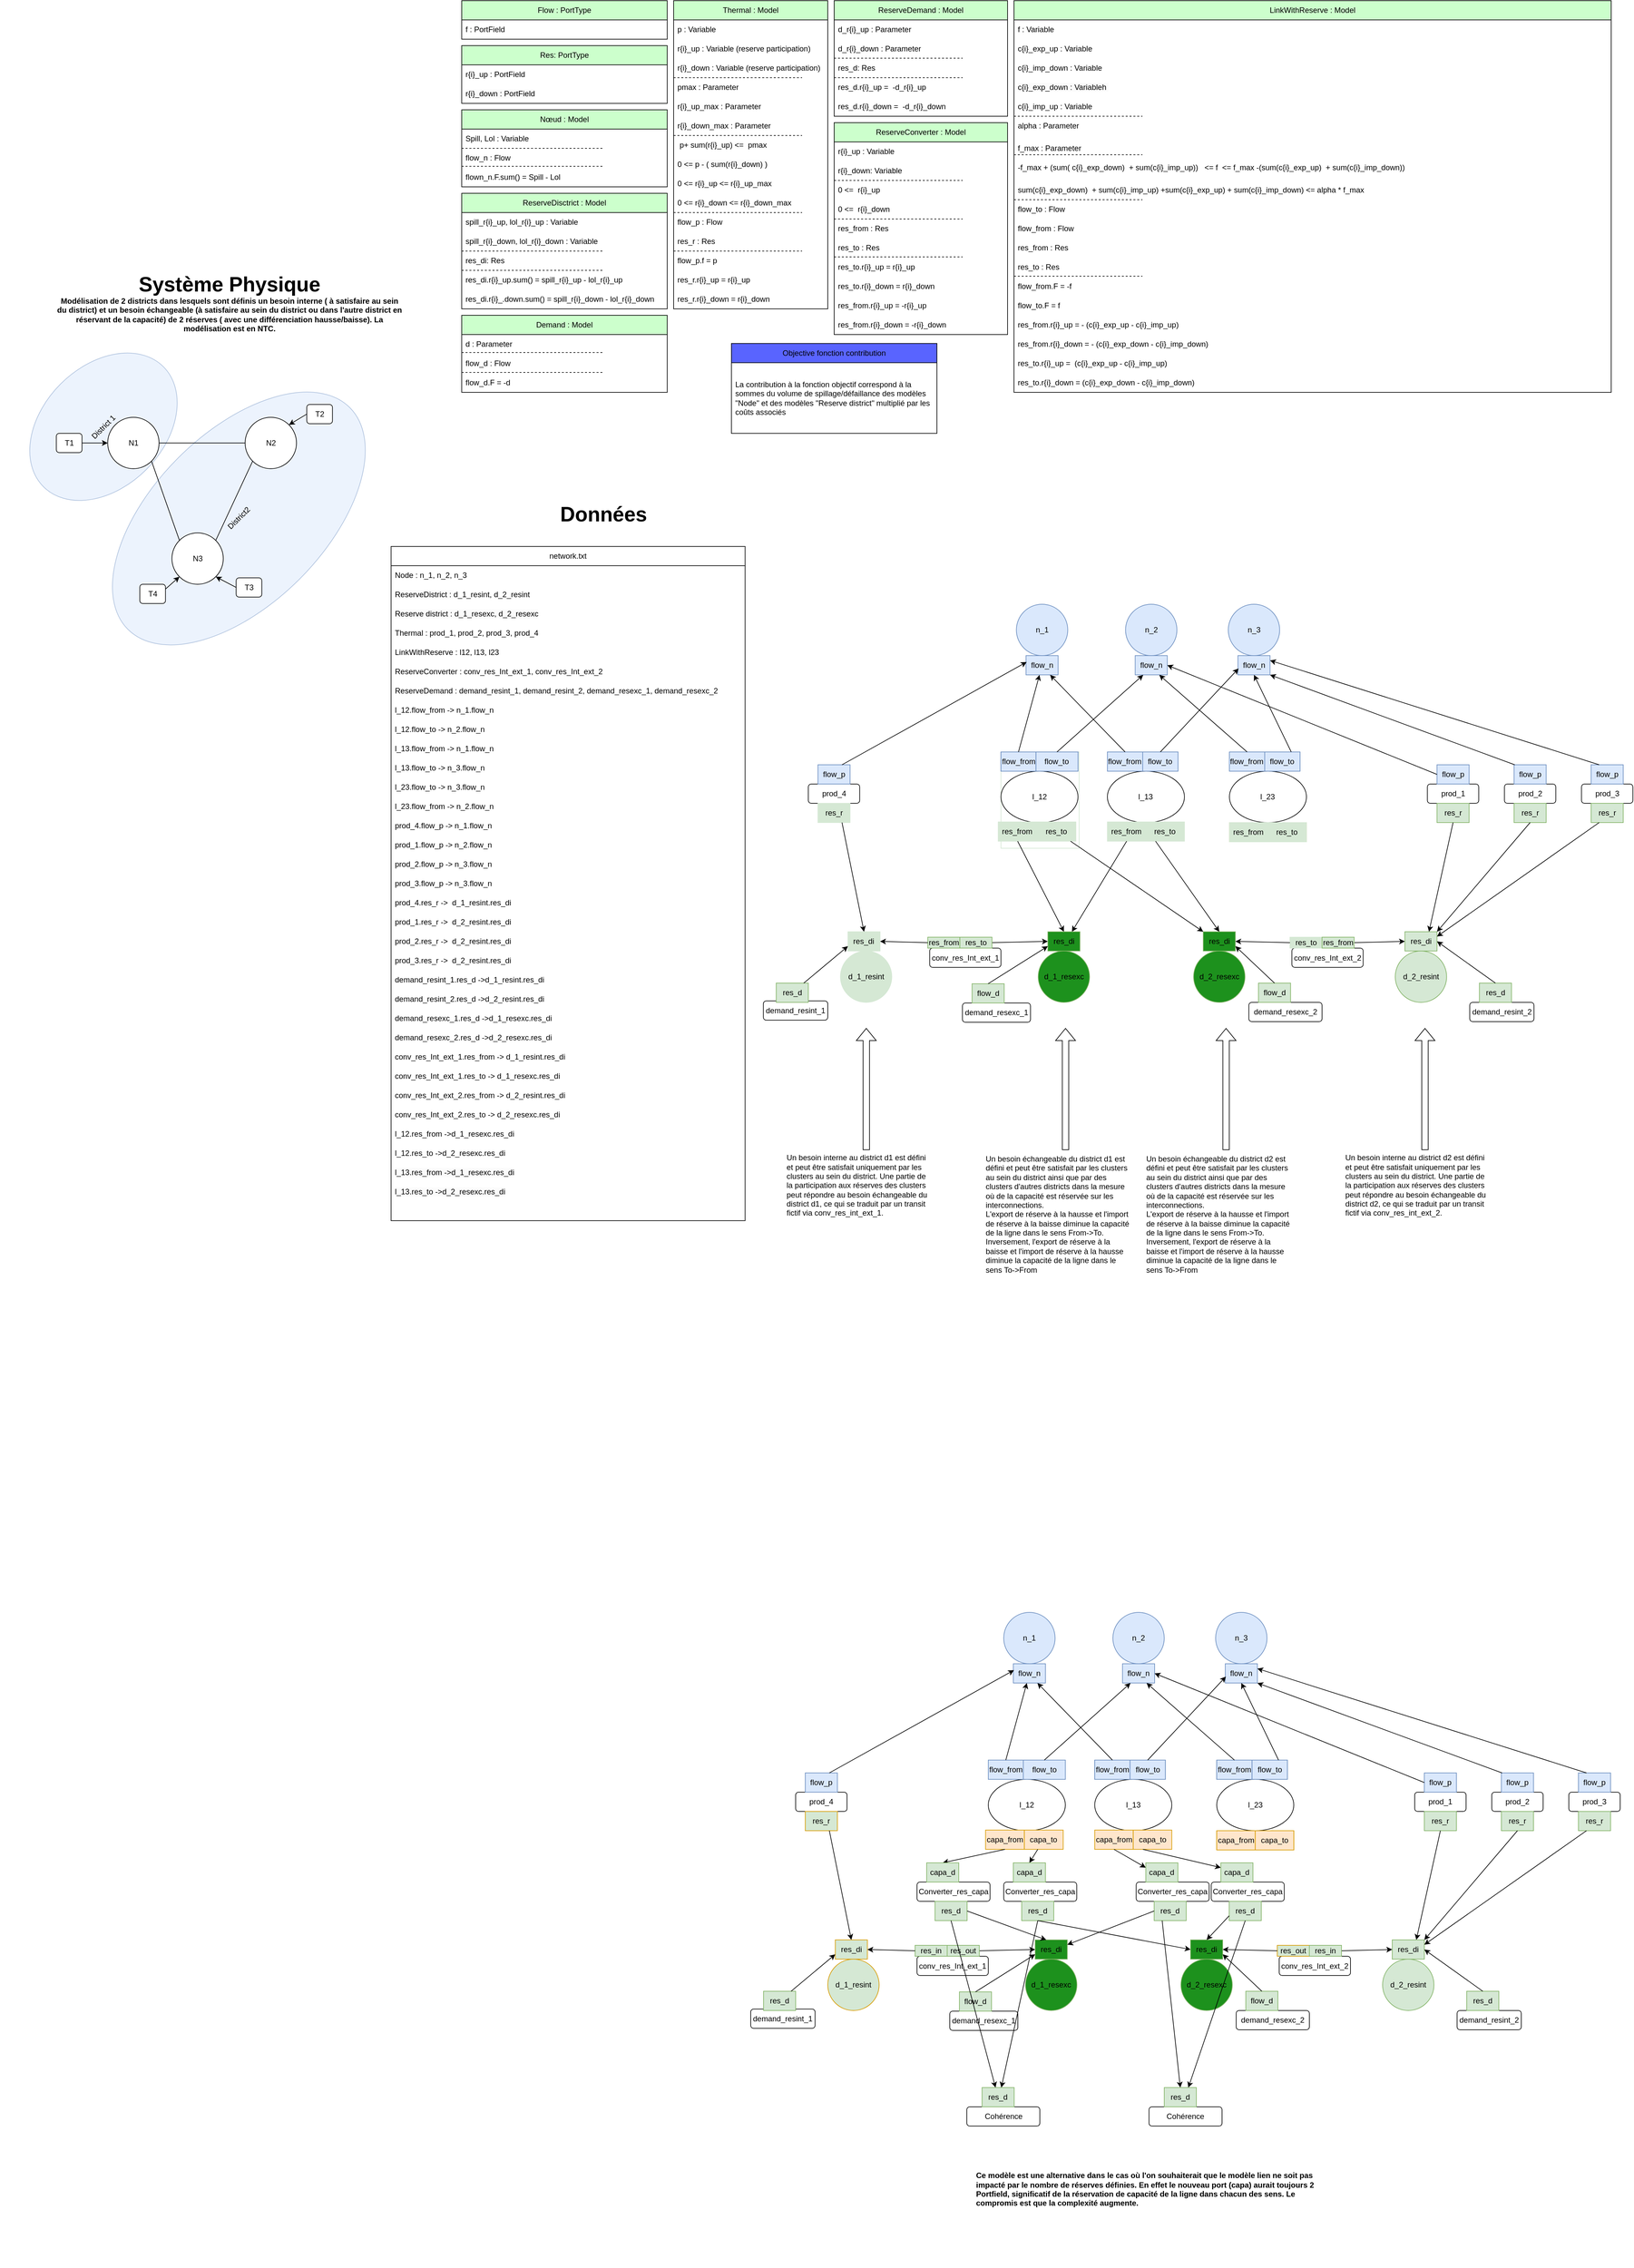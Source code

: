 <mxfile>
    <diagram name="Page-1" id="0eeWLhEhAbjt74QTUGkZ">
        <mxGraphModel dx="2797" dy="1915" grid="1" gridSize="10" guides="1" tooltips="1" connect="1" arrows="1" fold="1" page="1" pageScale="1" pageWidth="827" pageHeight="1169" math="0" shadow="0">
            <root>
                <mxCell id="0"/>
                <mxCell id="1" parent="0"/>
                <mxCell id="io5GCxzzSzc3zPwwghzN-119" value="network.txt" style="swimlane;fontStyle=0;childLayout=stackLayout;horizontal=1;startSize=30;horizontalStack=0;resizeParent=1;resizeParentMax=0;resizeLast=0;collapsible=1;marginBottom=0;whiteSpace=wrap;html=1;" parent="1" vertex="1">
                    <mxGeometry x="-320" y="70" width="551.29" height="1050" as="geometry"/>
                </mxCell>
                <mxCell id="io5GCxzzSzc3zPwwghzN-120" value="Node : n_1, n_2, n_3" style="text;strokeColor=none;fillColor=none;align=left;verticalAlign=middle;spacingLeft=4;spacingRight=4;overflow=hidden;points=[[0,0.5],[1,0.5]];portConstraint=eastwest;rotatable=0;whiteSpace=wrap;html=1;" parent="io5GCxzzSzc3zPwwghzN-119" vertex="1">
                    <mxGeometry y="30" width="551.29" height="30" as="geometry"/>
                </mxCell>
                <mxCell id="W_Fl8U6niNGUEY-Sqnad-460" value="&lt;span style=&quot;color: rgb(0, 0, 0); font-family: Helvetica; font-size: 12px; font-style: normal; font-variant-ligatures: normal; font-variant-caps: normal; font-weight: 400; letter-spacing: normal; orphans: 2; text-align: center; text-indent: 0px; text-transform: none; widows: 2; word-spacing: 0px; -webkit-text-stroke-width: 0px; background-color: rgb(251, 251, 251); text-decoration-thickness: initial; text-decoration-style: initial; text-decoration-color: initial; float: none; display: inline !important;&quot;&gt;ReserveDistrict :&amp;nbsp;&lt;/span&gt;d_1_resint, d_2_resint" style="text;strokeColor=none;fillColor=none;align=left;verticalAlign=middle;spacingLeft=4;spacingRight=4;overflow=hidden;points=[[0,0.5],[1,0.5]];portConstraint=eastwest;rotatable=0;whiteSpace=wrap;html=1;" parent="io5GCxzzSzc3zPwwghzN-119" vertex="1">
                    <mxGeometry y="60" width="551.29" height="30" as="geometry"/>
                </mxCell>
                <mxCell id="W_Fl8U6niNGUEY-Sqnad-461" value="&lt;span style=&quot;border-color: var(--border-color); color: rgb(0, 0, 0); font-family: Helvetica; font-size: 12px; font-style: normal; font-variant-ligatures: normal; font-variant-caps: normal; font-weight: 400; letter-spacing: normal; orphans: 2; text-indent: 0px; text-transform: none; widows: 2; word-spacing: 0px; -webkit-text-stroke-width: 0px; text-decoration-thickness: initial; text-decoration-style: initial; text-decoration-color: initial; text-align: center; background-color: rgb(251, 251, 251); float: none; display: inline !important;&quot;&gt;Reserve district :&amp;nbsp;&lt;/span&gt;&lt;span style=&quot;color: rgb(0, 0, 0); font-family: Helvetica; font-size: 12px; font-style: normal; font-variant-ligatures: normal; font-variant-caps: normal; font-weight: 400; letter-spacing: normal; orphans: 2; text-align: left; text-indent: 0px; text-transform: none; widows: 2; word-spacing: 0px; -webkit-text-stroke-width: 0px; background-color: rgb(251, 251, 251); text-decoration-thickness: initial; text-decoration-style: initial; text-decoration-color: initial; float: none; display: inline !important;&quot;&gt;d_1_resexc, d_2_resexc&lt;/span&gt;" style="text;strokeColor=none;fillColor=none;align=left;verticalAlign=middle;spacingLeft=4;spacingRight=4;overflow=hidden;points=[[0,0.5],[1,0.5]];portConstraint=eastwest;rotatable=0;whiteSpace=wrap;html=1;" parent="io5GCxzzSzc3zPwwghzN-119" vertex="1">
                    <mxGeometry y="90" width="551.29" height="30" as="geometry"/>
                </mxCell>
                <mxCell id="io5GCxzzSzc3zPwwghzN-121" value="Thermal : prod_1, prod_2, prod_3, prod_4" style="text;strokeColor=none;fillColor=none;align=left;verticalAlign=middle;spacingLeft=4;spacingRight=4;overflow=hidden;points=[[0,0.5],[1,0.5]];portConstraint=eastwest;rotatable=0;whiteSpace=wrap;html=1;" parent="io5GCxzzSzc3zPwwghzN-119" vertex="1">
                    <mxGeometry y="120" width="551.29" height="30" as="geometry"/>
                </mxCell>
                <mxCell id="io5GCxzzSzc3zPwwghzN-122" value="LinkWithReserve : l12, l13, l23" style="text;strokeColor=none;fillColor=none;align=left;verticalAlign=middle;spacingLeft=4;spacingRight=4;overflow=hidden;points=[[0,0.5],[1,0.5]];portConstraint=eastwest;rotatable=0;whiteSpace=wrap;html=1;" parent="io5GCxzzSzc3zPwwghzN-119" vertex="1">
                    <mxGeometry y="150" width="551.29" height="30" as="geometry"/>
                </mxCell>
                <mxCell id="EA9z76p3zM__a-H7yWGD-18" value="ReserveConverter : conv_res_Int_ext_1, conv_res_Int_ext_2" style="text;strokeColor=none;fillColor=none;align=left;verticalAlign=middle;spacingLeft=4;spacingRight=4;overflow=hidden;points=[[0,0.5],[1,0.5]];portConstraint=eastwest;rotatable=0;whiteSpace=wrap;html=1;" parent="io5GCxzzSzc3zPwwghzN-119" vertex="1">
                    <mxGeometry y="180" width="551.29" height="30" as="geometry"/>
                </mxCell>
                <mxCell id="iP_96sDD1zky21pLPqme-15" value="ReserveDemand : demand_resint_1,&amp;nbsp;demand_resint_2, demand_resexc_1,&amp;nbsp;demand_resexc_2" style="text;strokeColor=none;fillColor=none;align=left;verticalAlign=middle;spacingLeft=4;spacingRight=4;overflow=hidden;points=[[0,0.5],[1,0.5]];portConstraint=eastwest;rotatable=0;whiteSpace=wrap;html=1;" parent="io5GCxzzSzc3zPwwghzN-119" vertex="1">
                    <mxGeometry y="210" width="551.29" height="30" as="geometry"/>
                </mxCell>
                <mxCell id="io5GCxzzSzc3zPwwghzN-124" value="l_12.flow_from -&amp;gt; n_1.flow_n" style="text;strokeColor=none;fillColor=none;align=left;verticalAlign=middle;spacingLeft=4;spacingRight=4;overflow=hidden;points=[[0,0.5],[1,0.5]];portConstraint=eastwest;rotatable=0;whiteSpace=wrap;html=1;" parent="io5GCxzzSzc3zPwwghzN-119" vertex="1">
                    <mxGeometry y="240" width="551.29" height="30" as="geometry"/>
                </mxCell>
                <mxCell id="io5GCxzzSzc3zPwwghzN-125" value="l_12.flow_to -&amp;gt; n_2.flow_n" style="text;strokeColor=none;fillColor=none;align=left;verticalAlign=middle;spacingLeft=4;spacingRight=4;overflow=hidden;points=[[0,0.5],[1,0.5]];portConstraint=eastwest;rotatable=0;whiteSpace=wrap;html=1;" parent="io5GCxzzSzc3zPwwghzN-119" vertex="1">
                    <mxGeometry y="270" width="551.29" height="30" as="geometry"/>
                </mxCell>
                <mxCell id="io5GCxzzSzc3zPwwghzN-126" value="l_13.flow_from -&amp;gt; n_1.flow_n" style="text;strokeColor=none;fillColor=none;align=left;verticalAlign=middle;spacingLeft=4;spacingRight=4;overflow=hidden;points=[[0,0.5],[1,0.5]];portConstraint=eastwest;rotatable=0;whiteSpace=wrap;html=1;" parent="io5GCxzzSzc3zPwwghzN-119" vertex="1">
                    <mxGeometry y="300" width="551.29" height="30" as="geometry"/>
                </mxCell>
                <mxCell id="io5GCxzzSzc3zPwwghzN-127" value="l_13.flow_to -&amp;gt; n_3.flow_n" style="text;strokeColor=none;fillColor=none;align=left;verticalAlign=middle;spacingLeft=4;spacingRight=4;overflow=hidden;points=[[0,0.5],[1,0.5]];portConstraint=eastwest;rotatable=0;whiteSpace=wrap;html=1;" parent="io5GCxzzSzc3zPwwghzN-119" vertex="1">
                    <mxGeometry y="330" width="551.29" height="30" as="geometry"/>
                </mxCell>
                <mxCell id="io5GCxzzSzc3zPwwghzN-128" value="l_23.flow_to -&amp;gt; n_3.flow_n" style="text;strokeColor=none;fillColor=none;align=left;verticalAlign=middle;spacingLeft=4;spacingRight=4;overflow=hidden;points=[[0,0.5],[1,0.5]];portConstraint=eastwest;rotatable=0;whiteSpace=wrap;html=1;" parent="io5GCxzzSzc3zPwwghzN-119" vertex="1">
                    <mxGeometry y="360" width="551.29" height="30" as="geometry"/>
                </mxCell>
                <mxCell id="io5GCxzzSzc3zPwwghzN-129" value="l_23.flow_from -&amp;gt; n_2.flow_n" style="text;strokeColor=none;fillColor=none;align=left;verticalAlign=middle;spacingLeft=4;spacingRight=4;overflow=hidden;points=[[0,0.5],[1,0.5]];portConstraint=eastwest;rotatable=0;whiteSpace=wrap;html=1;" parent="io5GCxzzSzc3zPwwghzN-119" vertex="1">
                    <mxGeometry y="390" width="551.29" height="30" as="geometry"/>
                </mxCell>
                <mxCell id="io5GCxzzSzc3zPwwghzN-130" value="prod_4.flow_p -&amp;gt; n_1.flow_n" style="text;strokeColor=none;fillColor=none;align=left;verticalAlign=middle;spacingLeft=4;spacingRight=4;overflow=hidden;points=[[0,0.5],[1,0.5]];portConstraint=eastwest;rotatable=0;whiteSpace=wrap;html=1;" parent="io5GCxzzSzc3zPwwghzN-119" vertex="1">
                    <mxGeometry y="420" width="551.29" height="30" as="geometry"/>
                </mxCell>
                <mxCell id="io5GCxzzSzc3zPwwghzN-131" value="prod_1.flow_p -&amp;gt; n_2.flow_n" style="text;strokeColor=none;fillColor=none;align=left;verticalAlign=middle;spacingLeft=4;spacingRight=4;overflow=hidden;points=[[0,0.5],[1,0.5]];portConstraint=eastwest;rotatable=0;whiteSpace=wrap;html=1;" parent="io5GCxzzSzc3zPwwghzN-119" vertex="1">
                    <mxGeometry y="450" width="551.29" height="30" as="geometry"/>
                </mxCell>
                <mxCell id="io5GCxzzSzc3zPwwghzN-132" value="prod_2.flow_p -&amp;gt; n_3.flow_n" style="text;strokeColor=none;fillColor=none;align=left;verticalAlign=middle;spacingLeft=4;spacingRight=4;overflow=hidden;points=[[0,0.5],[1,0.5]];portConstraint=eastwest;rotatable=0;whiteSpace=wrap;html=1;" parent="io5GCxzzSzc3zPwwghzN-119" vertex="1">
                    <mxGeometry y="480" width="551.29" height="30" as="geometry"/>
                </mxCell>
                <mxCell id="io5GCxzzSzc3zPwwghzN-133" value="prod_3.flow_p -&amp;gt; n_3.flow_n" style="text;strokeColor=none;fillColor=none;align=left;verticalAlign=middle;spacingLeft=4;spacingRight=4;overflow=hidden;points=[[0,0.5],[1,0.5]];portConstraint=eastwest;rotatable=0;whiteSpace=wrap;html=1;" parent="io5GCxzzSzc3zPwwghzN-119" vertex="1">
                    <mxGeometry y="510" width="551.29" height="30" as="geometry"/>
                </mxCell>
                <mxCell id="EA9z76p3zM__a-H7yWGD-20" value="prod_4.res_r -&amp;gt;&amp;nbsp; d_1_resint.res_di" style="text;strokeColor=none;fillColor=none;align=left;verticalAlign=middle;spacingLeft=4;spacingRight=4;overflow=hidden;points=[[0,0.5],[1,0.5]];portConstraint=eastwest;rotatable=0;whiteSpace=wrap;html=1;" parent="io5GCxzzSzc3zPwwghzN-119" vertex="1">
                    <mxGeometry y="540" width="551.29" height="30" as="geometry"/>
                </mxCell>
                <mxCell id="io5GCxzzSzc3zPwwghzN-141" value="prod_1.res_r -&amp;gt;&amp;nbsp; d_2_resint.res_di" style="text;strokeColor=none;fillColor=none;align=left;verticalAlign=middle;spacingLeft=4;spacingRight=4;overflow=hidden;points=[[0,0.5],[1,0.5]];portConstraint=eastwest;rotatable=0;whiteSpace=wrap;html=1;" parent="io5GCxzzSzc3zPwwghzN-119" vertex="1">
                    <mxGeometry y="570" width="551.29" height="30" as="geometry"/>
                </mxCell>
                <mxCell id="io5GCxzzSzc3zPwwghzN-142" value="prod_2.res_r -&amp;gt;&amp;nbsp; d_2_resint.res_di" style="text;strokeColor=none;fillColor=none;align=left;verticalAlign=middle;spacingLeft=4;spacingRight=4;overflow=hidden;points=[[0,0.5],[1,0.5]];portConstraint=eastwest;rotatable=0;whiteSpace=wrap;html=1;" parent="io5GCxzzSzc3zPwwghzN-119" vertex="1">
                    <mxGeometry y="600" width="551.29" height="30" as="geometry"/>
                </mxCell>
                <mxCell id="io5GCxzzSzc3zPwwghzN-143" value="prod_3.res_r -&amp;gt;&amp;nbsp; d_2_resint.res_di" style="text;strokeColor=none;fillColor=none;align=left;verticalAlign=middle;spacingLeft=4;spacingRight=4;overflow=hidden;points=[[0,0.5],[1,0.5]];portConstraint=eastwest;rotatable=0;whiteSpace=wrap;html=1;" parent="io5GCxzzSzc3zPwwghzN-119" vertex="1">
                    <mxGeometry y="630" width="551.29" height="30" as="geometry"/>
                </mxCell>
                <mxCell id="io5GCxzzSzc3zPwwghzN-310" value="demand_resint_1.res_d -&amp;gt;d_1_resint.res_di" style="text;strokeColor=none;fillColor=none;align=left;verticalAlign=middle;spacingLeft=4;spacingRight=4;overflow=hidden;points=[[0,0.5],[1,0.5]];portConstraint=eastwest;rotatable=0;whiteSpace=wrap;html=1;" parent="io5GCxzzSzc3zPwwghzN-119" vertex="1">
                    <mxGeometry y="660" width="551.29" height="30" as="geometry"/>
                </mxCell>
                <mxCell id="io5GCxzzSzc3zPwwghzN-144" value="demand_resint_2.res_d -&amp;gt;d_2_resint.res_di" style="text;strokeColor=none;fillColor=none;align=left;verticalAlign=middle;spacingLeft=4;spacingRight=4;overflow=hidden;points=[[0,0.5],[1,0.5]];portConstraint=eastwest;rotatable=0;whiteSpace=wrap;html=1;" parent="io5GCxzzSzc3zPwwghzN-119" vertex="1">
                    <mxGeometry y="690" width="551.29" height="30" as="geometry"/>
                </mxCell>
                <mxCell id="io5GCxzzSzc3zPwwghzN-307" value="demand_resexc_1.res_d -&amp;gt;d_1_resexc.res_di" style="text;strokeColor=none;fillColor=none;align=left;verticalAlign=middle;spacingLeft=4;spacingRight=4;overflow=hidden;points=[[0,0.5],[1,0.5]];portConstraint=eastwest;rotatable=0;whiteSpace=wrap;html=1;" parent="io5GCxzzSzc3zPwwghzN-119" vertex="1">
                    <mxGeometry y="720" width="551.29" height="30" as="geometry"/>
                </mxCell>
                <mxCell id="io5GCxzzSzc3zPwwghzN-308" value="demand_resexc_2.res_d -&amp;gt;d_2_resexc.res_di" style="text;strokeColor=none;fillColor=none;align=left;verticalAlign=middle;spacingLeft=4;spacingRight=4;overflow=hidden;points=[[0,0.5],[1,0.5]];portConstraint=eastwest;rotatable=0;whiteSpace=wrap;html=1;" parent="io5GCxzzSzc3zPwwghzN-119" vertex="1">
                    <mxGeometry y="750" width="551.29" height="30" as="geometry"/>
                </mxCell>
                <mxCell id="io5GCxzzSzc3zPwwghzN-309" value="conv_res_Int_ext_1.res_from -&amp;gt; d_1_resint.res_di" style="text;strokeColor=none;fillColor=none;align=left;verticalAlign=middle;spacingLeft=4;spacingRight=4;overflow=hidden;points=[[0,0.5],[1,0.5]];portConstraint=eastwest;rotatable=0;whiteSpace=wrap;html=1;" parent="io5GCxzzSzc3zPwwghzN-119" vertex="1">
                    <mxGeometry y="780" width="551.29" height="30" as="geometry"/>
                </mxCell>
                <mxCell id="EA9z76p3zM__a-H7yWGD-19" value="conv_res_Int_ext_1.res_to -&amp;gt; d_1_resexc.res_di" style="text;strokeColor=none;fillColor=none;align=left;verticalAlign=middle;spacingLeft=4;spacingRight=4;overflow=hidden;points=[[0,0.5],[1,0.5]];portConstraint=eastwest;rotatable=0;whiteSpace=wrap;html=1;" parent="io5GCxzzSzc3zPwwghzN-119" vertex="1">
                    <mxGeometry y="810" width="551.29" height="30" as="geometry"/>
                </mxCell>
                <mxCell id="EA9z76p3zM__a-H7yWGD-24" value="conv_res_Int_ext_2.res_from -&amp;gt; d_2_resint.res_di" style="text;strokeColor=none;fillColor=none;align=left;verticalAlign=middle;spacingLeft=4;spacingRight=4;overflow=hidden;points=[[0,0.5],[1,0.5]];portConstraint=eastwest;rotatable=0;whiteSpace=wrap;html=1;" parent="io5GCxzzSzc3zPwwghzN-119" vertex="1">
                    <mxGeometry y="840" width="551.29" height="30" as="geometry"/>
                </mxCell>
                <mxCell id="EA9z76p3zM__a-H7yWGD-25" value="conv_res_Int_ext_2.res_to -&amp;gt; d_2_resexc.res_di" style="text;strokeColor=none;fillColor=none;align=left;verticalAlign=middle;spacingLeft=4;spacingRight=4;overflow=hidden;points=[[0,0.5],[1,0.5]];portConstraint=eastwest;rotatable=0;whiteSpace=wrap;html=1;" parent="io5GCxzzSzc3zPwwghzN-119" vertex="1">
                    <mxGeometry y="870" width="551.29" height="30" as="geometry"/>
                </mxCell>
                <mxCell id="W_Fl8U6niNGUEY-Sqnad-468" value="l_12.res_from -&amp;gt;d_1_resexc.res_di" style="text;strokeColor=none;fillColor=none;align=left;verticalAlign=middle;spacingLeft=4;spacingRight=4;overflow=hidden;points=[[0,0.5],[1,0.5]];portConstraint=eastwest;rotatable=0;whiteSpace=wrap;html=1;" parent="io5GCxzzSzc3zPwwghzN-119" vertex="1">
                    <mxGeometry y="900" width="551.29" height="30" as="geometry"/>
                </mxCell>
                <mxCell id="W_Fl8U6niNGUEY-Sqnad-503" value="l_12.res_to -&amp;gt;d_2_resexc.res_di" style="text;strokeColor=none;fillColor=none;align=left;verticalAlign=middle;spacingLeft=4;spacingRight=4;overflow=hidden;points=[[0,0.5],[1,0.5]];portConstraint=eastwest;rotatable=0;whiteSpace=wrap;html=1;" parent="io5GCxzzSzc3zPwwghzN-119" vertex="1">
                    <mxGeometry y="930" width="551.29" height="30" as="geometry"/>
                </mxCell>
                <mxCell id="W_Fl8U6niNGUEY-Sqnad-467" value="&lt;span style=&quot;color: rgb(0, 0, 0); font-family: Helvetica; font-size: 12px; font-style: normal; font-variant-ligatures: normal; font-variant-caps: normal; font-weight: 400; letter-spacing: normal; orphans: 2; text-align: left; text-indent: 0px; text-transform: none; widows: 2; word-spacing: 0px; -webkit-text-stroke-width: 0px; background-color: rgb(251, 251, 251); text-decoration-thickness: initial; text-decoration-style: initial; text-decoration-color: initial; float: none; display: inline !important;&quot;&gt;l_13.res_from -&amp;gt;d_1_resexc.res_di&lt;/span&gt;" style="text;strokeColor=none;fillColor=none;align=left;verticalAlign=middle;spacingLeft=4;spacingRight=4;overflow=hidden;points=[[0,0.5],[1,0.5]];portConstraint=eastwest;rotatable=0;whiteSpace=wrap;html=1;" parent="io5GCxzzSzc3zPwwghzN-119" vertex="1">
                    <mxGeometry y="960" width="551.29" height="30" as="geometry"/>
                </mxCell>
                <mxCell id="W_Fl8U6niNGUEY-Sqnad-466" value="&lt;span style=&quot;border-color: var(--border-color); color: rgb(0, 0, 0); font-family: Helvetica; font-size: 12px; font-style: normal; font-variant-ligatures: normal; font-variant-caps: normal; font-weight: 400; letter-spacing: normal; orphans: 2; text-align: left; text-indent: 0px; text-transform: none; widows: 2; word-spacing: 0px; -webkit-text-stroke-width: 0px; text-decoration-thickness: initial; text-decoration-style: initial; text-decoration-color: initial; background-color: rgb(251, 251, 251); float: none; display: inline !important;&quot;&gt;l_13.res_to -&amp;gt;d_2_resexc.res_di&lt;/span&gt;" style="text;strokeColor=none;fillColor=none;align=left;verticalAlign=middle;spacingLeft=4;spacingRight=4;overflow=hidden;points=[[0,0.5],[1,0.5]];portConstraint=eastwest;rotatable=0;whiteSpace=wrap;html=1;" parent="io5GCxzzSzc3zPwwghzN-119" vertex="1">
                    <mxGeometry y="990" width="551.29" height="30" as="geometry"/>
                </mxCell>
                <mxCell id="W_Fl8U6niNGUEY-Sqnad-465" style="text;strokeColor=none;fillColor=none;align=left;verticalAlign=middle;spacingLeft=4;spacingRight=4;overflow=hidden;points=[[0,0.5],[1,0.5]];portConstraint=eastwest;rotatable=0;whiteSpace=wrap;html=1;" parent="io5GCxzzSzc3zPwwghzN-119" vertex="1">
                    <mxGeometry y="1020" width="551.29" height="30" as="geometry"/>
                </mxCell>
                <mxCell id="EA9z76p3zM__a-H7yWGD-36" value="&lt;font style=&quot;&quot;&gt;&lt;b style=&quot;&quot;&gt;&lt;span style=&quot;font-size: 32px;&quot;&gt;Système Physique&lt;/span&gt;&lt;br&gt;Modélisation de 2 districts dans lesquels sont définis un besoin interne ( à satisfaire au sein du district) et un besoin échangeable (à satisfaire au sein du district ou dans l'autre district en réservant de la capacité) de 2 réserves ( avec une différenciation hausse/baisse). La modélisation est en NTC.&lt;br&gt;&lt;/b&gt;&lt;/font&gt;" style="text;html=1;strokeColor=none;fillColor=none;align=center;verticalAlign=middle;whiteSpace=wrap;rounded=0;" parent="1" vertex="1">
                    <mxGeometry x="-841.94" y="-370" width="541.29" height="120" as="geometry"/>
                </mxCell>
                <mxCell id="EA9z76p3zM__a-H7yWGD-38" value="&lt;font style=&quot;font-size: 32px;&quot;&gt;&lt;b&gt;Données&lt;/b&gt;&lt;/font&gt;" style="text;html=1;strokeColor=none;fillColor=none;align=center;verticalAlign=middle;whiteSpace=wrap;rounded=0;" parent="1" vertex="1">
                    <mxGeometry x="-178.71" y="-40" width="380" height="120" as="geometry"/>
                </mxCell>
                <mxCell id="W_Fl8U6niNGUEY-Sqnad-230" value="" style="group" parent="1" vertex="1" connectable="0">
                    <mxGeometry x="453.73" y="160" width="1160" height="651" as="geometry"/>
                </mxCell>
                <mxCell id="W_Fl8U6niNGUEY-Sqnad-231" value="" style="group" parent="W_Fl8U6niNGUEY-Sqnad-230" vertex="1" connectable="0">
                    <mxGeometry x="200" width="80" height="110" as="geometry"/>
                </mxCell>
                <mxCell id="W_Fl8U6niNGUEY-Sqnad-232" value="n_1" style="ellipse;whiteSpace=wrap;html=1;aspect=fixed;fillColor=#dae8fc;strokeColor=#6c8ebf;" parent="W_Fl8U6niNGUEY-Sqnad-231" vertex="1">
                    <mxGeometry width="80" height="80" as="geometry"/>
                </mxCell>
                <mxCell id="W_Fl8U6niNGUEY-Sqnad-233" value="flow_n" style="rounded=0;whiteSpace=wrap;html=1;fillColor=#dae8fc;strokeColor=#6c8ebf;" parent="W_Fl8U6niNGUEY-Sqnad-231" vertex="1">
                    <mxGeometry x="15" y="80" width="50" height="30" as="geometry"/>
                </mxCell>
                <mxCell id="W_Fl8U6niNGUEY-Sqnad-234" value="" style="group" parent="W_Fl8U6niNGUEY-Sqnad-230" vertex="1" connectable="0">
                    <mxGeometry x="370" width="80" height="110" as="geometry"/>
                </mxCell>
                <mxCell id="W_Fl8U6niNGUEY-Sqnad-235" value="n_2" style="ellipse;whiteSpace=wrap;html=1;aspect=fixed;fillColor=#dae8fc;strokeColor=#6c8ebf;" parent="W_Fl8U6niNGUEY-Sqnad-234" vertex="1">
                    <mxGeometry width="80" height="80" as="geometry"/>
                </mxCell>
                <mxCell id="W_Fl8U6niNGUEY-Sqnad-236" value="flow_n" style="rounded=0;whiteSpace=wrap;html=1;fillColor=#dae8fc;strokeColor=#6c8ebf;" parent="W_Fl8U6niNGUEY-Sqnad-234" vertex="1">
                    <mxGeometry x="15" y="80" width="50" height="30" as="geometry"/>
                </mxCell>
                <mxCell id="W_Fl8U6niNGUEY-Sqnad-237" value="" style="group" parent="W_Fl8U6niNGUEY-Sqnad-230" vertex="1" connectable="0">
                    <mxGeometry x="530" width="80" height="110" as="geometry"/>
                </mxCell>
                <mxCell id="W_Fl8U6niNGUEY-Sqnad-238" value="n_3" style="ellipse;whiteSpace=wrap;html=1;aspect=fixed;fillColor=#dae8fc;strokeColor=#6c8ebf;" parent="W_Fl8U6niNGUEY-Sqnad-237" vertex="1">
                    <mxGeometry width="80" height="80" as="geometry"/>
                </mxCell>
                <mxCell id="W_Fl8U6niNGUEY-Sqnad-239" value="flow_n" style="rounded=0;whiteSpace=wrap;html=1;fillColor=#dae8fc;strokeColor=#6c8ebf;" parent="W_Fl8U6niNGUEY-Sqnad-237" vertex="1">
                    <mxGeometry x="15" y="80" width="50" height="30" as="geometry"/>
                </mxCell>
                <mxCell id="W_Fl8U6niNGUEY-Sqnad-240" value="" style="group" parent="W_Fl8U6niNGUEY-Sqnad-230" vertex="1" connectable="0">
                    <mxGeometry x="840" y="250" width="80" height="90" as="geometry"/>
                </mxCell>
                <mxCell id="W_Fl8U6niNGUEY-Sqnad-241" value="prod_1" style="rounded=1;whiteSpace=wrap;html=1;" parent="W_Fl8U6niNGUEY-Sqnad-240" vertex="1">
                    <mxGeometry y="30" width="80" height="30" as="geometry"/>
                </mxCell>
                <mxCell id="W_Fl8U6niNGUEY-Sqnad-242" value="flow_p" style="rounded=0;whiteSpace=wrap;html=1;fillColor=#dae8fc;strokeColor=#6c8ebf;" parent="W_Fl8U6niNGUEY-Sqnad-240" vertex="1">
                    <mxGeometry x="15" width="50" height="30" as="geometry"/>
                </mxCell>
                <mxCell id="W_Fl8U6niNGUEY-Sqnad-243" value="res_r" style="rounded=0;whiteSpace=wrap;html=1;fillColor=#d5e8d4;strokeColor=#82b366;" parent="W_Fl8U6niNGUEY-Sqnad-240" vertex="1">
                    <mxGeometry x="15" y="60" width="50" height="30" as="geometry"/>
                </mxCell>
                <mxCell id="W_Fl8U6niNGUEY-Sqnad-244" value="" style="group" parent="W_Fl8U6niNGUEY-Sqnad-230" vertex="1" connectable="0">
                    <mxGeometry x="-124" y="250" width="80" height="90" as="geometry"/>
                </mxCell>
                <mxCell id="W_Fl8U6niNGUEY-Sqnad-245" value="prod_4" style="rounded=1;whiteSpace=wrap;html=1;" parent="W_Fl8U6niNGUEY-Sqnad-244" vertex="1">
                    <mxGeometry y="30" width="80" height="30" as="geometry"/>
                </mxCell>
                <mxCell id="W_Fl8U6niNGUEY-Sqnad-246" value="flow_p" style="rounded=0;whiteSpace=wrap;html=1;fillColor=#dae8fc;strokeColor=#6c8ebf;" parent="W_Fl8U6niNGUEY-Sqnad-244" vertex="1">
                    <mxGeometry x="15" width="50" height="30" as="geometry"/>
                </mxCell>
                <mxCell id="W_Fl8U6niNGUEY-Sqnad-247" value="res_r" style="rounded=0;whiteSpace=wrap;html=1;fillColor=#D5E8D4;strokeColor=#D5E8D4;" parent="W_Fl8U6niNGUEY-Sqnad-244" vertex="1">
                    <mxGeometry x="15" y="60" width="50" height="30" as="geometry"/>
                </mxCell>
                <mxCell id="W_Fl8U6niNGUEY-Sqnad-248" value="" style="group" parent="W_Fl8U6niNGUEY-Sqnad-230" vertex="1" connectable="0">
                    <mxGeometry x="960" y="250" width="80" height="90" as="geometry"/>
                </mxCell>
                <mxCell id="W_Fl8U6niNGUEY-Sqnad-249" value="prod_2" style="rounded=1;whiteSpace=wrap;html=1;" parent="W_Fl8U6niNGUEY-Sqnad-248" vertex="1">
                    <mxGeometry y="30" width="80" height="30" as="geometry"/>
                </mxCell>
                <mxCell id="W_Fl8U6niNGUEY-Sqnad-250" value="flow_p" style="rounded=0;whiteSpace=wrap;html=1;fillColor=#dae8fc;strokeColor=#6c8ebf;" parent="W_Fl8U6niNGUEY-Sqnad-248" vertex="1">
                    <mxGeometry x="15" width="50" height="30" as="geometry"/>
                </mxCell>
                <mxCell id="W_Fl8U6niNGUEY-Sqnad-251" value="res_r" style="rounded=0;whiteSpace=wrap;html=1;fillColor=#d5e8d4;strokeColor=#82b366;" parent="W_Fl8U6niNGUEY-Sqnad-248" vertex="1">
                    <mxGeometry x="15" y="60" width="50" height="30" as="geometry"/>
                </mxCell>
                <mxCell id="W_Fl8U6niNGUEY-Sqnad-252" value="" style="group" parent="W_Fl8U6niNGUEY-Sqnad-230" vertex="1" connectable="0">
                    <mxGeometry x="1080" y="250" width="80" height="90" as="geometry"/>
                </mxCell>
                <mxCell id="W_Fl8U6niNGUEY-Sqnad-253" value="prod_3" style="rounded=1;whiteSpace=wrap;html=1;" parent="W_Fl8U6niNGUEY-Sqnad-252" vertex="1">
                    <mxGeometry y="30" width="80" height="30" as="geometry"/>
                </mxCell>
                <mxCell id="W_Fl8U6niNGUEY-Sqnad-254" value="flow_p" style="rounded=0;whiteSpace=wrap;html=1;fillColor=#dae8fc;strokeColor=#6c8ebf;" parent="W_Fl8U6niNGUEY-Sqnad-252" vertex="1">
                    <mxGeometry x="15" width="50" height="30" as="geometry"/>
                </mxCell>
                <mxCell id="W_Fl8U6niNGUEY-Sqnad-255" value="res_r" style="rounded=0;whiteSpace=wrap;html=1;fillColor=#d5e8d4;strokeColor=#82b366;" parent="W_Fl8U6niNGUEY-Sqnad-252" vertex="1">
                    <mxGeometry x="15" y="60" width="50" height="30" as="geometry"/>
                </mxCell>
                <mxCell id="W_Fl8U6niNGUEY-Sqnad-256" value="" style="group;strokeColor=#D5E8D4;" parent="W_Fl8U6niNGUEY-Sqnad-230" vertex="1" connectable="0">
                    <mxGeometry x="176.0" y="230" width="121.73" height="150" as="geometry"/>
                </mxCell>
                <mxCell id="W_Fl8U6niNGUEY-Sqnad-257" value="l_12" style="ellipse;whiteSpace=wrap;html=1;" parent="W_Fl8U6niNGUEY-Sqnad-256" vertex="1">
                    <mxGeometry y="30" width="120" height="80" as="geometry"/>
                </mxCell>
                <mxCell id="W_Fl8U6niNGUEY-Sqnad-258" value="" style="group;fillColor=#dae8fc;strokeColor=#6c8ebf;" parent="W_Fl8U6niNGUEY-Sqnad-256" vertex="1" connectable="0">
                    <mxGeometry width="120" height="30" as="geometry"/>
                </mxCell>
                <mxCell id="W_Fl8U6niNGUEY-Sqnad-259" value="flow_from" style="rounded=0;whiteSpace=wrap;html=1;fillColor=#dae8fc;strokeColor=#6c8ebf;" parent="W_Fl8U6niNGUEY-Sqnad-258" vertex="1">
                    <mxGeometry width="54.545" height="30" as="geometry"/>
                </mxCell>
                <mxCell id="W_Fl8U6niNGUEY-Sqnad-260" value="flow_to" style="rounded=0;whiteSpace=wrap;html=1;fillColor=#dae8fc;strokeColor=#6c8ebf;" parent="W_Fl8U6niNGUEY-Sqnad-258" vertex="1">
                    <mxGeometry x="54.545" width="65.455" height="30" as="geometry"/>
                </mxCell>
                <mxCell id="W_Fl8U6niNGUEY-Sqnad-261" value="" style="group;strokeColor=#D5E8D4;" parent="W_Fl8U6niNGUEY-Sqnad-256" vertex="1" connectable="0">
                    <mxGeometry x="-4.27" y="109" width="120.87" height="30" as="geometry"/>
                </mxCell>
                <mxCell id="W_Fl8U6niNGUEY-Sqnad-262" value="res_from" style="rounded=0;whiteSpace=wrap;html=1;fillColor=#D5E8D4;strokeColor=#D5E8D4;" parent="W_Fl8U6niNGUEY-Sqnad-261" vertex="1">
                    <mxGeometry width="60.435" height="30" as="geometry"/>
                </mxCell>
                <mxCell id="W_Fl8U6niNGUEY-Sqnad-263" value="res_to" style="rounded=0;whiteSpace=wrap;html=1;fillColor=#D5E8D4;strokeColor=#D5E8D4;" parent="W_Fl8U6niNGUEY-Sqnad-261" vertex="1">
                    <mxGeometry x="60.435" width="60.435" height="30" as="geometry"/>
                </mxCell>
                <mxCell id="W_Fl8U6niNGUEY-Sqnad-264" value="" style="group" parent="W_Fl8U6niNGUEY-Sqnad-230" vertex="1" connectable="0">
                    <mxGeometry x="341.73" y="230" width="121.73" height="140" as="geometry"/>
                </mxCell>
                <mxCell id="W_Fl8U6niNGUEY-Sqnad-265" value="l_13" style="ellipse;whiteSpace=wrap;html=1;" parent="W_Fl8U6niNGUEY-Sqnad-264" vertex="1">
                    <mxGeometry y="30" width="120" height="80" as="geometry"/>
                </mxCell>
                <mxCell id="W_Fl8U6niNGUEY-Sqnad-266" value="" style="group;fillColor=#dae8fc;strokeColor=#6c8ebf;" parent="W_Fl8U6niNGUEY-Sqnad-264" vertex="1" connectable="0">
                    <mxGeometry width="110" height="30" as="geometry"/>
                </mxCell>
                <mxCell id="W_Fl8U6niNGUEY-Sqnad-267" value="flow_from" style="rounded=0;whiteSpace=wrap;html=1;fillColor=#dae8fc;strokeColor=#6c8ebf;" parent="W_Fl8U6niNGUEY-Sqnad-266" vertex="1">
                    <mxGeometry width="55.0" height="30" as="geometry"/>
                </mxCell>
                <mxCell id="W_Fl8U6niNGUEY-Sqnad-268" value="flow_to" style="rounded=0;whiteSpace=wrap;html=1;fillColor=#dae8fc;strokeColor=#6c8ebf;" parent="W_Fl8U6niNGUEY-Sqnad-266" vertex="1">
                    <mxGeometry x="55.0" width="55.0" height="30" as="geometry"/>
                </mxCell>
                <mxCell id="W_Fl8U6niNGUEY-Sqnad-269" value="" style="group;fillColor=#D5E8D4;strokeColor=#D5E8D4;" parent="W_Fl8U6niNGUEY-Sqnad-264" vertex="1" connectable="0">
                    <mxGeometry y="109" width="120" height="30" as="geometry"/>
                </mxCell>
                <mxCell id="W_Fl8U6niNGUEY-Sqnad-270" value="res_from" style="rounded=0;whiteSpace=wrap;html=1;fillColor=#D5E8D4;strokeColor=#D5E8D4;" parent="W_Fl8U6niNGUEY-Sqnad-269" vertex="1">
                    <mxGeometry width="60" height="30" as="geometry"/>
                </mxCell>
                <mxCell id="W_Fl8U6niNGUEY-Sqnad-271" value="res_to" style="rounded=0;whiteSpace=wrap;html=1;fillColor=#D5E8D4;strokeColor=#D5E8D4;" parent="W_Fl8U6niNGUEY-Sqnad-269" vertex="1">
                    <mxGeometry x="60" width="60" height="30" as="geometry"/>
                </mxCell>
                <mxCell id="W_Fl8U6niNGUEY-Sqnad-272" value="" style="group" parent="W_Fl8U6niNGUEY-Sqnad-230" vertex="1" connectable="0">
                    <mxGeometry x="531.73" y="230" width="121.73" height="140" as="geometry"/>
                </mxCell>
                <mxCell id="W_Fl8U6niNGUEY-Sqnad-273" value="l_23" style="ellipse;whiteSpace=wrap;html=1;" parent="W_Fl8U6niNGUEY-Sqnad-272" vertex="1">
                    <mxGeometry y="30" width="120" height="80" as="geometry"/>
                </mxCell>
                <mxCell id="W_Fl8U6niNGUEY-Sqnad-274" value="" style="group;fillColor=#dae8fc;strokeColor=#6c8ebf;" parent="W_Fl8U6niNGUEY-Sqnad-272" vertex="1" connectable="0">
                    <mxGeometry width="110" height="30" as="geometry"/>
                </mxCell>
                <mxCell id="W_Fl8U6niNGUEY-Sqnad-275" value="flow_from" style="rounded=0;whiteSpace=wrap;html=1;fillColor=#dae8fc;strokeColor=#6c8ebf;" parent="W_Fl8U6niNGUEY-Sqnad-274" vertex="1">
                    <mxGeometry width="55.0" height="30" as="geometry"/>
                </mxCell>
                <mxCell id="W_Fl8U6niNGUEY-Sqnad-276" value="flow_to" style="rounded=0;whiteSpace=wrap;html=1;fillColor=#dae8fc;strokeColor=#6c8ebf;" parent="W_Fl8U6niNGUEY-Sqnad-274" vertex="1">
                    <mxGeometry x="55.0" width="55.0" height="30" as="geometry"/>
                </mxCell>
                <mxCell id="W_Fl8U6niNGUEY-Sqnad-277" value="" style="group;fillColor=#ffe6cc;strokeColor=#d79b00;" parent="W_Fl8U6niNGUEY-Sqnad-272" vertex="1" connectable="0">
                    <mxGeometry y="110" width="120" height="30" as="geometry"/>
                </mxCell>
                <mxCell id="W_Fl8U6niNGUEY-Sqnad-278" value="res_from" style="rounded=0;whiteSpace=wrap;html=1;fillColor=#D5E8D4;strokeColor=#D5E8D4;" parent="W_Fl8U6niNGUEY-Sqnad-277" vertex="1">
                    <mxGeometry width="60" height="30" as="geometry"/>
                </mxCell>
                <mxCell id="W_Fl8U6niNGUEY-Sqnad-279" value="res_to" style="rounded=0;whiteSpace=wrap;html=1;fillColor=#D5E8D4;strokeColor=#D5E8D4;" parent="W_Fl8U6niNGUEY-Sqnad-277" vertex="1">
                    <mxGeometry x="60" width="60" height="30" as="geometry"/>
                </mxCell>
                <mxCell id="W_Fl8U6niNGUEY-Sqnad-280" value="" style="group" parent="W_Fl8U6niNGUEY-Sqnad-230" vertex="1" connectable="0">
                    <mxGeometry x="790" y="510" width="80" height="110" as="geometry"/>
                </mxCell>
                <mxCell id="W_Fl8U6niNGUEY-Sqnad-281" value="d_2_resint" style="ellipse;whiteSpace=wrap;html=1;aspect=fixed;fillColor=#d5e8d4;strokeColor=#82b366;" parent="W_Fl8U6niNGUEY-Sqnad-280" vertex="1">
                    <mxGeometry y="30" width="80" height="80" as="geometry"/>
                </mxCell>
                <mxCell id="W_Fl8U6niNGUEY-Sqnad-307" value="res_di" style="rounded=0;whiteSpace=wrap;html=1;fillColor=#d5e8d4;strokeColor=#82b366;" parent="W_Fl8U6niNGUEY-Sqnad-280" vertex="1">
                    <mxGeometry x="15" width="50" height="30" as="geometry"/>
                </mxCell>
                <mxCell id="W_Fl8U6niNGUEY-Sqnad-283" value="" style="group" parent="W_Fl8U6niNGUEY-Sqnad-230" vertex="1" connectable="0">
                    <mxGeometry x="-74" y="490" width="86" height="130" as="geometry"/>
                </mxCell>
                <mxCell id="W_Fl8U6niNGUEY-Sqnad-284" value="d_1_resint" style="ellipse;whiteSpace=wrap;html=1;aspect=fixed;fillColor=#D5E8D4;strokeColor=#D5E8D4;" parent="W_Fl8U6niNGUEY-Sqnad-283" vertex="1">
                    <mxGeometry y="50" width="80" height="80" as="geometry"/>
                </mxCell>
                <mxCell id="W_Fl8U6niNGUEY-Sqnad-310" value="res_di" style="rounded=0;whiteSpace=wrap;html=1;fillColor=#D5E8D4;strokeColor=#D5E8D4;" parent="W_Fl8U6niNGUEY-Sqnad-283" vertex="1">
                    <mxGeometry x="11.73" y="20" width="50" height="30" as="geometry"/>
                </mxCell>
                <mxCell id="W_Fl8U6niNGUEY-Sqnad-285" value="" style="group" parent="W_Fl8U6niNGUEY-Sqnad-230" vertex="1" connectable="0">
                    <mxGeometry x="906" y="560" width="100" height="90" as="geometry"/>
                </mxCell>
                <mxCell id="W_Fl8U6niNGUEY-Sqnad-286" value="demand_resint_2" style="rounded=1;whiteSpace=wrap;html=1;" parent="W_Fl8U6niNGUEY-Sqnad-285" vertex="1">
                    <mxGeometry y="60" width="100" height="30" as="geometry"/>
                </mxCell>
                <mxCell id="W_Fl8U6niNGUEY-Sqnad-287" value="res_d" style="rounded=0;whiteSpace=wrap;html=1;fillColor=#d5e8d4;strokeColor=#82b366;" parent="W_Fl8U6niNGUEY-Sqnad-285" vertex="1">
                    <mxGeometry x="15" y="30" width="50" height="30" as="geometry"/>
                </mxCell>
                <mxCell id="W_Fl8U6niNGUEY-Sqnad-288" value="" style="endArrow=classic;html=1;rounded=0;entryX=1;entryY=1;entryDx=0;entryDy=0;" parent="W_Fl8U6niNGUEY-Sqnad-230" target="W_Fl8U6niNGUEY-Sqnad-239" edge="1">
                    <mxGeometry width="50" height="50" relative="1" as="geometry">
                        <mxPoint x="976" y="250" as="sourcePoint"/>
                        <mxPoint x="1126" y="260" as="targetPoint"/>
                    </mxGeometry>
                </mxCell>
                <mxCell id="W_Fl8U6niNGUEY-Sqnad-289" value="" style="endArrow=classic;html=1;rounded=0;exitX=0.75;exitY=0;exitDx=0;exitDy=0;" parent="W_Fl8U6niNGUEY-Sqnad-230" source="W_Fl8U6niNGUEY-Sqnad-246" edge="1">
                    <mxGeometry width="50" height="50" relative="1" as="geometry">
                        <mxPoint x="445" y="113" as="sourcePoint"/>
                        <mxPoint x="216" y="90" as="targetPoint"/>
                    </mxGeometry>
                </mxCell>
                <mxCell id="W_Fl8U6niNGUEY-Sqnad-290" value="" style="endArrow=classic;html=1;rounded=0;entryX=1;entryY=0.25;entryDx=0;entryDy=0;exitX=0.25;exitY=0;exitDx=0;exitDy=0;" parent="W_Fl8U6niNGUEY-Sqnad-230" source="W_Fl8U6niNGUEY-Sqnad-254" target="W_Fl8U6niNGUEY-Sqnad-239" edge="1">
                    <mxGeometry width="50" height="50" relative="1" as="geometry">
                        <mxPoint x="1156" y="80" as="sourcePoint"/>
                        <mxPoint x="1116" y="250" as="targetPoint"/>
                    </mxGeometry>
                </mxCell>
                <mxCell id="W_Fl8U6niNGUEY-Sqnad-291" value="" style="endArrow=classic;html=1;rounded=0;exitX=0.5;exitY=0;exitDx=0;exitDy=0;entryX=0.25;entryY=1;entryDx=0;entryDy=0;" parent="W_Fl8U6niNGUEY-Sqnad-230" source="W_Fl8U6niNGUEY-Sqnad-260" target="W_Fl8U6niNGUEY-Sqnad-236" edge="1">
                    <mxGeometry width="50" height="50" relative="1" as="geometry">
                        <mxPoint x="249" y="300" as="sourcePoint"/>
                        <mxPoint x="246" y="120" as="targetPoint"/>
                    </mxGeometry>
                </mxCell>
                <mxCell id="W_Fl8U6niNGUEY-Sqnad-292" value="" style="endArrow=classic;html=1;rounded=0;exitX=0.5;exitY=0;exitDx=0;exitDy=0;entryX=0.75;entryY=1;entryDx=0;entryDy=0;" parent="W_Fl8U6niNGUEY-Sqnad-230" source="W_Fl8U6niNGUEY-Sqnad-267" target="W_Fl8U6niNGUEY-Sqnad-233" edge="1">
                    <mxGeometry width="50" height="50" relative="1" as="geometry">
                        <mxPoint x="249" y="300" as="sourcePoint"/>
                        <mxPoint x="246" y="120" as="targetPoint"/>
                    </mxGeometry>
                </mxCell>
                <mxCell id="W_Fl8U6niNGUEY-Sqnad-293" value="" style="endArrow=classic;html=1;rounded=0;exitX=0.5;exitY=0;exitDx=0;exitDy=0;entryX=0.75;entryY=1;entryDx=0;entryDy=0;" parent="W_Fl8U6niNGUEY-Sqnad-230" source="W_Fl8U6niNGUEY-Sqnad-275" target="W_Fl8U6niNGUEY-Sqnad-236" edge="1">
                    <mxGeometry width="50" height="50" relative="1" as="geometry">
                        <mxPoint x="465" y="300" as="sourcePoint"/>
                        <mxPoint x="556" y="110" as="targetPoint"/>
                    </mxGeometry>
                </mxCell>
                <mxCell id="W_Fl8U6niNGUEY-Sqnad-294" value="" style="endArrow=classic;html=1;rounded=0;entryX=1;entryY=0.5;entryDx=0;entryDy=0;exitX=0;exitY=0.5;exitDx=0;exitDy=0;" parent="W_Fl8U6niNGUEY-Sqnad-230" source="W_Fl8U6niNGUEY-Sqnad-242" target="W_Fl8U6niNGUEY-Sqnad-236" edge="1">
                    <mxGeometry width="50" height="50" relative="1" as="geometry">
                        <mxPoint x="986" y="260" as="sourcePoint"/>
                        <mxPoint x="605" y="120" as="targetPoint"/>
                    </mxGeometry>
                </mxCell>
                <mxCell id="W_Fl8U6niNGUEY-Sqnad-295" value="" style="endArrow=classic;html=1;rounded=0;exitX=0.75;exitY=1;exitDx=0;exitDy=0;entryX=0.5;entryY=0;entryDx=0;entryDy=0;" parent="W_Fl8U6niNGUEY-Sqnad-230" source="W_Fl8U6niNGUEY-Sqnad-247" target="W_Fl8U6niNGUEY-Sqnad-310" edge="1">
                    <mxGeometry width="50" height="50" relative="1" as="geometry">
                        <mxPoint x="890" y="350" as="sourcePoint"/>
                        <mxPoint x="96" y="490" as="targetPoint"/>
                    </mxGeometry>
                </mxCell>
                <mxCell id="W_Fl8U6niNGUEY-Sqnad-296" value="" style="group" parent="W_Fl8U6niNGUEY-Sqnad-230" vertex="1" connectable="0">
                    <mxGeometry x="476" y="510" width="80" height="110" as="geometry"/>
                </mxCell>
                <mxCell id="W_Fl8U6niNGUEY-Sqnad-297" value="d_2_resexc" style="ellipse;whiteSpace=wrap;html=1;aspect=fixed;fillColor=#1D911D;strokeColor=#82b366;" parent="W_Fl8U6niNGUEY-Sqnad-296" vertex="1">
                    <mxGeometry y="30" width="80" height="80" as="geometry"/>
                </mxCell>
                <mxCell id="W_Fl8U6niNGUEY-Sqnad-298" value="res_di" style="rounded=0;whiteSpace=wrap;html=1;fillColor=#1D911D;strokeColor=#82b366;" parent="W_Fl8U6niNGUEY-Sqnad-296" vertex="1">
                    <mxGeometry x="15" width="50" height="30" as="geometry"/>
                </mxCell>
                <mxCell id="W_Fl8U6niNGUEY-Sqnad-300" value="demand_resexc_2" style="rounded=1;whiteSpace=wrap;html=1;" parent="W_Fl8U6niNGUEY-Sqnad-230" vertex="1">
                    <mxGeometry x="562" y="620" width="114" height="30" as="geometry"/>
                </mxCell>
                <mxCell id="W_Fl8U6niNGUEY-Sqnad-301" value="flow_d" style="rounded=0;whiteSpace=wrap;html=1;fillColor=#d5e8d4;strokeColor=#82b366;" parent="W_Fl8U6niNGUEY-Sqnad-230" vertex="1">
                    <mxGeometry x="577" y="590" width="50" height="30" as="geometry"/>
                </mxCell>
                <mxCell id="W_Fl8U6niNGUEY-Sqnad-302" value="" style="endArrow=classic;html=1;rounded=0;entryX=0.5;entryY=1;entryDx=0;entryDy=0;exitX=0.75;exitY=0;exitDx=0;exitDy=0;" parent="W_Fl8U6niNGUEY-Sqnad-230" source="W_Fl8U6niNGUEY-Sqnad-276" target="W_Fl8U6niNGUEY-Sqnad-239" edge="1">
                    <mxGeometry width="50" height="50" relative="1" as="geometry">
                        <mxPoint x="656" y="290" as="sourcePoint"/>
                        <mxPoint x="433" y="120" as="targetPoint"/>
                    </mxGeometry>
                </mxCell>
                <mxCell id="W_Fl8U6niNGUEY-Sqnad-303" value="" style="endArrow=classic;html=1;rounded=0;entryX=1;entryY=0.75;entryDx=0;entryDy=0;exitX=0.5;exitY=0;exitDx=0;exitDy=0;" parent="W_Fl8U6niNGUEY-Sqnad-230" source="W_Fl8U6niNGUEY-Sqnad-301" target="W_Fl8U6niNGUEY-Sqnad-298" edge="1">
                    <mxGeometry width="50" height="50" relative="1" as="geometry">
                        <mxPoint x="581" y="575" as="sourcePoint"/>
                        <mxPoint x="521" y="692" as="targetPoint"/>
                    </mxGeometry>
                </mxCell>
                <mxCell id="W_Fl8U6niNGUEY-Sqnad-304" value="" style="endArrow=classic;html=1;rounded=0;exitX=0.5;exitY=1;exitDx=0;exitDy=0;entryX=1;entryY=0;entryDx=0;entryDy=0;" parent="W_Fl8U6niNGUEY-Sqnad-230" source="W_Fl8U6niNGUEY-Sqnad-251" target="W_Fl8U6niNGUEY-Sqnad-307" edge="1">
                    <mxGeometry width="50" height="50" relative="1" as="geometry">
                        <mxPoint x="890" y="350" as="sourcePoint"/>
                        <mxPoint x="846" y="520" as="targetPoint"/>
                    </mxGeometry>
                </mxCell>
                <mxCell id="W_Fl8U6niNGUEY-Sqnad-305" value="" style="endArrow=classic;html=1;rounded=0;exitX=0.5;exitY=0;exitDx=0;exitDy=0;entryX=1;entryY=0.5;entryDx=0;entryDy=0;" parent="W_Fl8U6niNGUEY-Sqnad-230" source="W_Fl8U6niNGUEY-Sqnad-287" target="W_Fl8U6niNGUEY-Sqnad-307" edge="1">
                    <mxGeometry width="50" height="50" relative="1" as="geometry">
                        <mxPoint x="1118" y="350" as="sourcePoint"/>
                        <mxPoint x="863" y="530" as="targetPoint"/>
                    </mxGeometry>
                </mxCell>
                <mxCell id="W_Fl8U6niNGUEY-Sqnad-306" value="" style="endArrow=classic;html=1;rounded=0;exitX=0.25;exitY=1;exitDx=0;exitDy=0;entryX=1;entryY=0.25;entryDx=0;entryDy=0;" parent="W_Fl8U6niNGUEY-Sqnad-230" source="W_Fl8U6niNGUEY-Sqnad-255" target="W_Fl8U6niNGUEY-Sqnad-307" edge="1">
                    <mxGeometry width="50" height="50" relative="1" as="geometry">
                        <mxPoint x="1010" y="350" as="sourcePoint"/>
                        <mxPoint x="856" y="530" as="targetPoint"/>
                    </mxGeometry>
                </mxCell>
                <mxCell id="W_Fl8U6niNGUEY-Sqnad-308" value="" style="endArrow=classic;html=1;rounded=0;exitX=0.5;exitY=1;exitDx=0;exitDy=0;entryX=0.75;entryY=0;entryDx=0;entryDy=0;" parent="W_Fl8U6niNGUEY-Sqnad-230" source="W_Fl8U6niNGUEY-Sqnad-243" target="W_Fl8U6niNGUEY-Sqnad-307" edge="1">
                    <mxGeometry width="50" height="50" relative="1" as="geometry">
                        <mxPoint x="986" y="260" as="sourcePoint"/>
                        <mxPoint x="856" y="510" as="targetPoint"/>
                    </mxGeometry>
                </mxCell>
                <mxCell id="W_Fl8U6niNGUEY-Sqnad-312" value="" style="endArrow=classic;html=1;rounded=0;exitX=0.5;exitY=1;exitDx=0;exitDy=0;entryX=0.5;entryY=0;entryDx=0;entryDy=0;" parent="W_Fl8U6niNGUEY-Sqnad-230" source="W_Fl8U6niNGUEY-Sqnad-262" target="W_Fl8U6niNGUEY-Sqnad-338" edge="1">
                    <mxGeometry width="50" height="50" relative="1" as="geometry">
                        <mxPoint x="81" y="505" as="sourcePoint"/>
                        <mxPoint x="1.27" y="502.75" as="targetPoint"/>
                    </mxGeometry>
                </mxCell>
                <mxCell id="W_Fl8U6niNGUEY-Sqnad-313" value="" style="endArrow=classic;html=1;rounded=0;exitX=0.5;exitY=1;exitDx=0;exitDy=0;entryX=0.75;entryY=0;entryDx=0;entryDy=0;" parent="W_Fl8U6niNGUEY-Sqnad-230" source="W_Fl8U6niNGUEY-Sqnad-270" target="W_Fl8U6niNGUEY-Sqnad-338" edge="1">
                    <mxGeometry width="50" height="50" relative="1" as="geometry">
                        <mxPoint x="81" y="543" as="sourcePoint"/>
                        <mxPoint x="1.27" y="532.75" as="targetPoint"/>
                    </mxGeometry>
                </mxCell>
                <mxCell id="W_Fl8U6niNGUEY-Sqnad-314" value="" style="endArrow=classic;html=1;rounded=0;entryX=0;entryY=0;entryDx=0;entryDy=0;" parent="W_Fl8U6niNGUEY-Sqnad-230" source="W_Fl8U6niNGUEY-Sqnad-263" target="W_Fl8U6niNGUEY-Sqnad-298" edge="1">
                    <mxGeometry width="50" height="50" relative="1" as="geometry">
                        <mxPoint x="81" y="475" as="sourcePoint"/>
                        <mxPoint x="396" y="550" as="targetPoint"/>
                    </mxGeometry>
                </mxCell>
                <mxCell id="W_Fl8U6niNGUEY-Sqnad-315" value="" style="endArrow=classic;html=1;rounded=0;entryX=0.5;entryY=0;entryDx=0;entryDy=0;exitX=0.25;exitY=1;exitDx=0;exitDy=0;" parent="W_Fl8U6niNGUEY-Sqnad-230" source="W_Fl8U6niNGUEY-Sqnad-271" target="W_Fl8U6niNGUEY-Sqnad-298" edge="1">
                    <mxGeometry width="50" height="50" relative="1" as="geometry">
                        <mxPoint x="288" y="379" as="sourcePoint"/>
                        <mxPoint x="561" y="640" as="targetPoint"/>
                    </mxGeometry>
                </mxCell>
                <mxCell id="W_Fl8U6niNGUEY-Sqnad-322" value="conv_res_Int_ext_2" style="rounded=1;whiteSpace=wrap;html=1;" parent="W_Fl8U6niNGUEY-Sqnad-230" vertex="1">
                    <mxGeometry x="629" y="535.5" width="111" height="30" as="geometry"/>
                </mxCell>
                <mxCell id="W_Fl8U6niNGUEY-Sqnad-325" value="" style="endArrow=classic;html=1;rounded=0;entryX=0;entryY=0.5;entryDx=0;entryDy=0;exitX=1;exitY=0.5;exitDx=0;exitDy=0;" parent="W_Fl8U6niNGUEY-Sqnad-230" source="W_Fl8U6niNGUEY-Sqnad-329" target="W_Fl8U6niNGUEY-Sqnad-307" edge="1">
                    <mxGeometry width="50" height="50" relative="1" as="geometry">
                        <mxPoint x="650" y="515.5" as="sourcePoint"/>
                        <mxPoint x="805" y="533" as="targetPoint"/>
                    </mxGeometry>
                </mxCell>
                <mxCell id="W_Fl8U6niNGUEY-Sqnad-328" value="res_to" style="rounded=0;whiteSpace=wrap;html=1;fillColor=#D5E8D4;strokeColor=#D5E8D4;" parent="W_Fl8U6niNGUEY-Sqnad-230" vertex="1">
                    <mxGeometry x="626" y="518.5" width="50" height="17" as="geometry"/>
                </mxCell>
                <mxCell id="W_Fl8U6niNGUEY-Sqnad-329" value="res_from" style="rounded=0;whiteSpace=wrap;html=1;fillColor=#d5e8d4;strokeColor=#82b366;" parent="W_Fl8U6niNGUEY-Sqnad-230" vertex="1">
                    <mxGeometry x="676" y="518.5" width="50" height="17" as="geometry"/>
                </mxCell>
                <mxCell id="W_Fl8U6niNGUEY-Sqnad-330" value="" style="endArrow=classic;html=1;rounded=0;entryX=1;entryY=0.5;entryDx=0;entryDy=0;exitX=0;exitY=0.5;exitDx=0;exitDy=0;" parent="W_Fl8U6niNGUEY-Sqnad-230" source="W_Fl8U6niNGUEY-Sqnad-328" target="W_Fl8U6niNGUEY-Sqnad-298" edge="1">
                    <mxGeometry width="50" height="50" relative="1" as="geometry">
                        <mxPoint x="601" y="590.5" as="sourcePoint"/>
                        <mxPoint x="561" y="548.5" as="targetPoint"/>
                    </mxGeometry>
                </mxCell>
                <mxCell id="W_Fl8U6niNGUEY-Sqnad-331" value="conv_res_Int_ext_1" style="rounded=1;whiteSpace=wrap;html=1;" parent="W_Fl8U6niNGUEY-Sqnad-230" vertex="1">
                    <mxGeometry x="65" y="535.5" width="111" height="30" as="geometry"/>
                </mxCell>
                <mxCell id="W_Fl8U6niNGUEY-Sqnad-332" value="" style="endArrow=classic;html=1;rounded=0;entryX=0;entryY=0.5;entryDx=0;entryDy=0;exitX=1;exitY=0.5;exitDx=0;exitDy=0;" parent="W_Fl8U6niNGUEY-Sqnad-230" source="W_Fl8U6niNGUEY-Sqnad-334" target="W_Fl8U6niNGUEY-Sqnad-338" edge="1">
                    <mxGeometry width="50" height="50" relative="1" as="geometry">
                        <mxPoint x="206" y="537" as="sourcePoint"/>
                        <mxPoint x="248" y="536.5" as="targetPoint"/>
                    </mxGeometry>
                </mxCell>
                <mxCell id="W_Fl8U6niNGUEY-Sqnad-333" value="res_from" style="rounded=0;whiteSpace=wrap;html=1;fillColor=#D5E8D4;strokeColor=#82B366;" parent="W_Fl8U6niNGUEY-Sqnad-230" vertex="1">
                    <mxGeometry x="62" y="518.5" width="50" height="17" as="geometry"/>
                </mxCell>
                <mxCell id="W_Fl8U6niNGUEY-Sqnad-334" value="res_to" style="rounded=0;whiteSpace=wrap;html=1;fillColor=#D5E8D4;strokeColor=#82b366;" parent="W_Fl8U6niNGUEY-Sqnad-230" vertex="1">
                    <mxGeometry x="112" y="518.5" width="50" height="17" as="geometry"/>
                </mxCell>
                <mxCell id="W_Fl8U6niNGUEY-Sqnad-335" value="" style="endArrow=classic;html=1;rounded=0;entryX=1;entryY=0.5;entryDx=0;entryDy=0;exitX=0;exitY=0.5;exitDx=0;exitDy=0;" parent="W_Fl8U6niNGUEY-Sqnad-230" source="W_Fl8U6niNGUEY-Sqnad-333" target="W_Fl8U6niNGUEY-Sqnad-310" edge="1">
                    <mxGeometry width="50" height="50" relative="1" as="geometry">
                        <mxPoint x="33.73" y="534.75" as="sourcePoint"/>
                        <mxPoint x="-16.27" y="532.75" as="targetPoint"/>
                    </mxGeometry>
                </mxCell>
                <mxCell id="W_Fl8U6niNGUEY-Sqnad-336" value="" style="group" parent="W_Fl8U6niNGUEY-Sqnad-230" vertex="1" connectable="0">
                    <mxGeometry x="234" y="510" width="80" height="110" as="geometry"/>
                </mxCell>
                <mxCell id="W_Fl8U6niNGUEY-Sqnad-337" value="d_1_resexc" style="ellipse;whiteSpace=wrap;html=1;aspect=fixed;fillColor=#1D911D;strokeColor=#82b366;" parent="W_Fl8U6niNGUEY-Sqnad-336" vertex="1">
                    <mxGeometry y="30" width="80" height="80" as="geometry"/>
                </mxCell>
                <mxCell id="W_Fl8U6niNGUEY-Sqnad-338" value="res_di" style="rounded=0;whiteSpace=wrap;html=1;fillColor=#1D911D;strokeColor=#82b366;" parent="W_Fl8U6niNGUEY-Sqnad-336" vertex="1">
                    <mxGeometry x="15" width="50" height="30" as="geometry"/>
                </mxCell>
                <mxCell id="W_Fl8U6niNGUEY-Sqnad-339" value="demand_resexc_1" style="rounded=1;whiteSpace=wrap;html=1;" parent="W_Fl8U6niNGUEY-Sqnad-230" vertex="1">
                    <mxGeometry x="116" y="621" width="106" height="30" as="geometry"/>
                </mxCell>
                <mxCell id="W_Fl8U6niNGUEY-Sqnad-340" value="flow_d" style="rounded=0;whiteSpace=wrap;html=1;fillColor=#d5e8d4;strokeColor=#82b366;" parent="W_Fl8U6niNGUEY-Sqnad-230" vertex="1">
                    <mxGeometry x="131" y="591" width="50" height="30" as="geometry"/>
                </mxCell>
                <mxCell id="W_Fl8U6niNGUEY-Sqnad-341" value="" style="endArrow=classic;html=1;rounded=0;entryX=0;entryY=0.75;entryDx=0;entryDy=0;exitX=0.5;exitY=0;exitDx=0;exitDy=0;" parent="W_Fl8U6niNGUEY-Sqnad-230" source="W_Fl8U6niNGUEY-Sqnad-340" target="W_Fl8U6niNGUEY-Sqnad-338" edge="1">
                    <mxGeometry width="50" height="50" relative="1" as="geometry">
                        <mxPoint x="276" y="735.5" as="sourcePoint"/>
                        <mxPoint x="219" y="707.5" as="targetPoint"/>
                    </mxGeometry>
                </mxCell>
                <mxCell id="W_Fl8U6niNGUEY-Sqnad-316" value="" style="endArrow=classic;html=1;rounded=0;exitX=0.5;exitY=0;exitDx=0;exitDy=0;" parent="1" source="W_Fl8U6niNGUEY-Sqnad-259" edge="1">
                    <mxGeometry width="50" height="50" relative="1" as="geometry">
                        <mxPoint x="516.73" y="360" as="sourcePoint"/>
                        <mxPoint x="689.73" y="270" as="targetPoint"/>
                    </mxGeometry>
                </mxCell>
                <mxCell id="W_Fl8U6niNGUEY-Sqnad-317" value="" style="endArrow=classic;html=1;rounded=0;exitX=0.5;exitY=0;exitDx=0;exitDy=0;" parent="1" source="W_Fl8U6niNGUEY-Sqnad-268" edge="1">
                    <mxGeometry width="50" height="50" relative="1" as="geometry">
                        <mxPoint x="868.73" y="460" as="sourcePoint"/>
                        <mxPoint x="999.73" y="260" as="targetPoint"/>
                    </mxGeometry>
                </mxCell>
                <mxCell id="W_Fl8U6niNGUEY-Sqnad-318" value="" style="group" parent="1" vertex="1" connectable="0">
                    <mxGeometry x="290" y="772.25" width="90" height="90" as="geometry"/>
                </mxCell>
                <mxCell id="W_Fl8U6niNGUEY-Sqnad-319" value="demand_resint_1" style="rounded=1;whiteSpace=wrap;html=1;" parent="W_Fl8U6niNGUEY-Sqnad-318" vertex="1">
                    <mxGeometry x="-30.27" y="5.5" width="100.27" height="30" as="geometry"/>
                </mxCell>
                <mxCell id="W_Fl8U6niNGUEY-Sqnad-395" value="res_d" style="rounded=0;whiteSpace=wrap;html=1;fillColor=#d5e8d4;strokeColor=#82b366;" parent="W_Fl8U6niNGUEY-Sqnad-318" vertex="1">
                    <mxGeometry x="-10.27" y="-22.25" width="50" height="30" as="geometry"/>
                </mxCell>
                <mxCell id="W_Fl8U6niNGUEY-Sqnad-321" value="" style="endArrow=classic;html=1;rounded=0;entryX=0;entryY=0.75;entryDx=0;entryDy=0;" parent="1" source="W_Fl8U6niNGUEY-Sqnad-395" target="W_Fl8U6niNGUEY-Sqnad-310" edge="1">
                    <mxGeometry width="50" height="50" relative="1" as="geometry">
                        <mxPoint x="332.23" y="740" as="sourcePoint"/>
                        <mxPoint x="1249" y="707.25" as="targetPoint"/>
                    </mxGeometry>
                </mxCell>
                <mxCell id="W_Fl8U6niNGUEY-Sqnad-396" value="Thermal : Model" style="swimlane;fontStyle=0;childLayout=stackLayout;horizontal=1;startSize=30;horizontalStack=0;resizeParent=1;resizeParentMax=0;resizeLast=0;collapsible=1;marginBottom=0;whiteSpace=wrap;html=1;fillColor=#CCFFCC;" parent="1" vertex="1">
                    <mxGeometry x="120" y="-780" width="240" height="480" as="geometry"/>
                </mxCell>
                <mxCell id="W_Fl8U6niNGUEY-Sqnad-397" value="p : Variable" style="text;strokeColor=none;fillColor=none;align=left;verticalAlign=middle;spacingLeft=4;spacingRight=4;overflow=hidden;points=[[0,0.5],[1,0.5]];portConstraint=eastwest;rotatable=0;whiteSpace=wrap;html=1;" parent="W_Fl8U6niNGUEY-Sqnad-396" vertex="1">
                    <mxGeometry y="30" width="240" height="30" as="geometry"/>
                </mxCell>
                <mxCell id="W_Fl8U6niNGUEY-Sqnad-758" value="r{i}_up : Variable (reserve participation)" style="text;strokeColor=none;fillColor=none;align=left;verticalAlign=middle;spacingLeft=4;spacingRight=4;overflow=hidden;points=[[0,0.5],[1,0.5]];portConstraint=eastwest;rotatable=0;whiteSpace=wrap;html=1;" parent="W_Fl8U6niNGUEY-Sqnad-396" vertex="1">
                    <mxGeometry y="60" width="240" height="30" as="geometry"/>
                </mxCell>
                <mxCell id="W_Fl8U6niNGUEY-Sqnad-757" value="r{i}_down : Variable (reserve participation)" style="text;strokeColor=none;fillColor=none;align=left;verticalAlign=middle;spacingLeft=4;spacingRight=4;overflow=hidden;points=[[0,0.5],[1,0.5]];portConstraint=eastwest;rotatable=0;whiteSpace=wrap;html=1;" parent="W_Fl8U6niNGUEY-Sqnad-396" vertex="1">
                    <mxGeometry y="90" width="240" height="30" as="geometry"/>
                </mxCell>
                <mxCell id="W_Fl8U6niNGUEY-Sqnad-813" value="" style="endArrow=none;dashed=1;html=1;rounded=0;exitX=0;exitY=0.5;exitDx=0;exitDy=0;entryX=1;entryY=0.5;entryDx=0;entryDy=0;" parent="W_Fl8U6niNGUEY-Sqnad-396" edge="1">
                    <mxGeometry width="50" height="50" relative="1" as="geometry">
                        <mxPoint y="120.0" as="sourcePoint"/>
                        <mxPoint x="200" y="120.0" as="targetPoint"/>
                    </mxGeometry>
                </mxCell>
                <mxCell id="W_Fl8U6niNGUEY-Sqnad-727" value="pmax : Parameter" style="text;strokeColor=none;fillColor=none;align=left;verticalAlign=middle;spacingLeft=4;spacingRight=4;overflow=hidden;points=[[0,0.5],[1,0.5]];portConstraint=eastwest;rotatable=0;whiteSpace=wrap;html=1;" parent="W_Fl8U6niNGUEY-Sqnad-396" vertex="1">
                    <mxGeometry y="120" width="240" height="30" as="geometry"/>
                </mxCell>
                <mxCell id="W_Fl8U6niNGUEY-Sqnad-760" value="r{i}_up_max : Parameter" style="text;strokeColor=none;fillColor=none;align=left;verticalAlign=middle;spacingLeft=4;spacingRight=4;overflow=hidden;points=[[0,0.5],[1,0.5]];portConstraint=eastwest;rotatable=0;whiteSpace=wrap;html=1;" parent="W_Fl8U6niNGUEY-Sqnad-396" vertex="1">
                    <mxGeometry y="150" width="240" height="30" as="geometry"/>
                </mxCell>
                <mxCell id="W_Fl8U6niNGUEY-Sqnad-759" value="r{i}_down_max : Parameter" style="text;strokeColor=none;fillColor=none;align=left;verticalAlign=middle;spacingLeft=4;spacingRight=4;overflow=hidden;points=[[0,0.5],[1,0.5]];portConstraint=eastwest;rotatable=0;whiteSpace=wrap;html=1;" parent="W_Fl8U6niNGUEY-Sqnad-396" vertex="1">
                    <mxGeometry y="180" width="240" height="30" as="geometry"/>
                </mxCell>
                <mxCell id="5" value="" style="endArrow=none;dashed=1;html=1;rounded=0;exitX=0;exitY=0.5;exitDx=0;exitDy=0;entryX=1;entryY=0.5;entryDx=0;entryDy=0;" edge="1" parent="W_Fl8U6niNGUEY-Sqnad-396">
                    <mxGeometry width="50" height="50" relative="1" as="geometry">
                        <mxPoint y="210.0" as="sourcePoint"/>
                        <mxPoint x="200" y="210.0" as="targetPoint"/>
                    </mxGeometry>
                </mxCell>
                <mxCell id="W_Fl8U6niNGUEY-Sqnad-726" value="&amp;nbsp;p+ sum(r{i}_up) &amp;lt;=&amp;nbsp; pmax" style="text;strokeColor=none;fillColor=none;align=left;verticalAlign=middle;spacingLeft=4;spacingRight=4;overflow=hidden;points=[[0,0.5],[1,0.5]];portConstraint=eastwest;rotatable=0;whiteSpace=wrap;html=1;" parent="W_Fl8U6niNGUEY-Sqnad-396" vertex="1">
                    <mxGeometry y="210" width="240" height="30" as="geometry"/>
                </mxCell>
                <mxCell id="W_Fl8U6niNGUEY-Sqnad-751" value="&lt;span style=&quot;color: rgb(0, 0, 0); font-family: Helvetica; font-size: 12px; font-style: normal; font-variant-ligatures: normal; font-variant-caps: normal; font-weight: 400; letter-spacing: normal; orphans: 2; text-align: left; text-indent: 0px; text-transform: none; widows: 2; word-spacing: 0px; -webkit-text-stroke-width: 0px; background-color: rgb(251, 251, 251); text-decoration-thickness: initial; text-decoration-style: initial; text-decoration-color: initial; float: none; display: inline !important;&quot;&gt;0 &amp;lt;= p - ( sum(r{i}_down) )&lt;br&gt;&lt;/span&gt;" style="text;strokeColor=none;fillColor=none;align=left;verticalAlign=middle;spacingLeft=4;spacingRight=4;overflow=hidden;points=[[0,0.5],[1,0.5]];portConstraint=eastwest;rotatable=0;whiteSpace=wrap;html=1;" parent="W_Fl8U6niNGUEY-Sqnad-396" vertex="1">
                    <mxGeometry y="240" width="240" height="30" as="geometry"/>
                </mxCell>
                <mxCell id="W_Fl8U6niNGUEY-Sqnad-763" value="0 &amp;lt;= r{i}_up&amp;nbsp;&amp;lt;= r{i}_up_max" style="text;strokeColor=none;fillColor=none;align=left;verticalAlign=middle;spacingLeft=4;spacingRight=4;overflow=hidden;points=[[0,0.5],[1,0.5]];portConstraint=eastwest;rotatable=0;whiteSpace=wrap;html=1;" parent="W_Fl8U6niNGUEY-Sqnad-396" vertex="1">
                    <mxGeometry y="270" width="240" height="30" as="geometry"/>
                </mxCell>
                <mxCell id="W_Fl8U6niNGUEY-Sqnad-762" value="0 &amp;lt;= r{i}_down &amp;lt;= r{i}_down_max" style="text;strokeColor=none;fillColor=none;align=left;verticalAlign=middle;spacingLeft=4;spacingRight=4;overflow=hidden;points=[[0,0.5],[1,0.5]];portConstraint=eastwest;rotatable=0;whiteSpace=wrap;html=1;" parent="W_Fl8U6niNGUEY-Sqnad-396" vertex="1">
                    <mxGeometry y="300" width="240" height="30" as="geometry"/>
                </mxCell>
                <mxCell id="6" value="" style="endArrow=none;dashed=1;html=1;rounded=0;exitX=0;exitY=0.5;exitDx=0;exitDy=0;entryX=1;entryY=0.5;entryDx=0;entryDy=0;" edge="1" parent="W_Fl8U6niNGUEY-Sqnad-396">
                    <mxGeometry width="50" height="50" relative="1" as="geometry">
                        <mxPoint y="330.0" as="sourcePoint"/>
                        <mxPoint x="200" y="330.0" as="targetPoint"/>
                    </mxGeometry>
                </mxCell>
                <mxCell id="W_Fl8U6niNGUEY-Sqnad-400" value="flow_p : Flow" style="text;strokeColor=none;fillColor=none;align=left;verticalAlign=middle;spacingLeft=4;spacingRight=4;overflow=hidden;points=[[0,0.5],[1,0.5]];portConstraint=eastwest;rotatable=0;whiteSpace=wrap;html=1;" parent="W_Fl8U6niNGUEY-Sqnad-396" vertex="1">
                    <mxGeometry y="330" width="240" height="30" as="geometry"/>
                </mxCell>
                <mxCell id="W_Fl8U6niNGUEY-Sqnad-401" value="res_r : Res" style="text;strokeColor=none;fillColor=none;align=left;verticalAlign=middle;spacingLeft=4;spacingRight=4;overflow=hidden;points=[[0,0.5],[1,0.5]];portConstraint=eastwest;rotatable=0;whiteSpace=wrap;html=1;" parent="W_Fl8U6niNGUEY-Sqnad-396" vertex="1">
                    <mxGeometry y="360" width="240" height="30" as="geometry"/>
                </mxCell>
                <mxCell id="7" value="" style="endArrow=none;dashed=1;html=1;rounded=0;exitX=0;exitY=0.5;exitDx=0;exitDy=0;entryX=1;entryY=0.5;entryDx=0;entryDy=0;" edge="1" parent="W_Fl8U6niNGUEY-Sqnad-396">
                    <mxGeometry width="50" height="50" relative="1" as="geometry">
                        <mxPoint y="390.0" as="sourcePoint"/>
                        <mxPoint x="200" y="390.0" as="targetPoint"/>
                    </mxGeometry>
                </mxCell>
                <mxCell id="W_Fl8U6niNGUEY-Sqnad-403" value="flow_p.f = p" style="text;strokeColor=none;fillColor=none;align=left;verticalAlign=middle;spacingLeft=4;spacingRight=4;overflow=hidden;points=[[0,0.5],[1,0.5]];portConstraint=eastwest;rotatable=0;whiteSpace=wrap;html=1;" parent="W_Fl8U6niNGUEY-Sqnad-396" vertex="1">
                    <mxGeometry y="390" width="240" height="30" as="geometry"/>
                </mxCell>
                <mxCell id="W_Fl8U6niNGUEY-Sqnad-753" value="res_r.r{i}_up = r{i}_up" style="text;strokeColor=none;fillColor=none;align=left;verticalAlign=middle;spacingLeft=4;spacingRight=4;overflow=hidden;points=[[0,0.5],[1,0.5]];portConstraint=eastwest;rotatable=0;whiteSpace=wrap;html=1;" parent="W_Fl8U6niNGUEY-Sqnad-396" vertex="1">
                    <mxGeometry y="420" width="240" height="30" as="geometry"/>
                </mxCell>
                <mxCell id="W_Fl8U6niNGUEY-Sqnad-404" value="res_r.r{i}_down = r{i}_down" style="text;strokeColor=none;fillColor=none;align=left;verticalAlign=middle;spacingLeft=4;spacingRight=4;overflow=hidden;points=[[0,0.5],[1,0.5]];portConstraint=eastwest;rotatable=0;whiteSpace=wrap;html=1;" parent="W_Fl8U6niNGUEY-Sqnad-396" vertex="1">
                    <mxGeometry y="450" width="240" height="30" as="geometry"/>
                </mxCell>
                <mxCell id="W_Fl8U6niNGUEY-Sqnad-405" value="Flow : PortType" style="swimlane;fontStyle=0;childLayout=stackLayout;horizontal=1;startSize=30;horizontalStack=0;resizeParent=1;resizeParentMax=0;resizeLast=0;collapsible=1;marginBottom=0;whiteSpace=wrap;html=1;fillColor=#CCFFCC;" parent="1" vertex="1">
                    <mxGeometry x="-210" y="-780" width="320" height="60" as="geometry"/>
                </mxCell>
                <mxCell id="W_Fl8U6niNGUEY-Sqnad-406" value="f : PortField" style="text;strokeColor=none;fillColor=none;align=left;verticalAlign=middle;spacingLeft=4;spacingRight=4;overflow=hidden;points=[[0,0.5],[1,0.5]];portConstraint=eastwest;rotatable=0;whiteSpace=wrap;html=1;" parent="W_Fl8U6niNGUEY-Sqnad-405" vertex="1">
                    <mxGeometry y="30" width="320" height="30" as="geometry"/>
                </mxCell>
                <mxCell id="W_Fl8U6niNGUEY-Sqnad-407" value="LinkWithReserve : Model" style="swimlane;fontStyle=0;childLayout=stackLayout;horizontal=1;startSize=30;horizontalStack=0;resizeParent=1;resizeParentMax=0;resizeLast=0;collapsible=1;marginBottom=0;whiteSpace=wrap;html=1;fillColor=#CCFFCC;" parent="1" vertex="1">
                    <mxGeometry x="650" y="-780" width="930" height="610" as="geometry"/>
                </mxCell>
                <mxCell id="W_Fl8U6niNGUEY-Sqnad-408" value="f : Variable" style="text;strokeColor=none;fillColor=none;align=left;verticalAlign=middle;spacingLeft=4;spacingRight=4;overflow=hidden;points=[[0,0.5],[1,0.5]];portConstraint=eastwest;rotatable=0;whiteSpace=wrap;html=1;" parent="W_Fl8U6niNGUEY-Sqnad-407" vertex="1">
                    <mxGeometry y="30" width="930" height="30" as="geometry"/>
                </mxCell>
                <mxCell id="W_Fl8U6niNGUEY-Sqnad-798" value="c{i}_exp_up : Variable&amp;nbsp;" style="text;strokeColor=none;fillColor=none;align=left;verticalAlign=middle;spacingLeft=4;spacingRight=4;overflow=hidden;points=[[0,0.5],[1,0.5]];portConstraint=eastwest;rotatable=0;whiteSpace=wrap;html=1;" parent="W_Fl8U6niNGUEY-Sqnad-407" vertex="1">
                    <mxGeometry y="60" width="930" height="30" as="geometry"/>
                </mxCell>
                <mxCell id="W_Fl8U6niNGUEY-Sqnad-797" value="c{i}_imp_down : Variable&amp;nbsp;" style="text;strokeColor=none;fillColor=none;align=left;verticalAlign=middle;spacingLeft=4;spacingRight=4;overflow=hidden;points=[[0,0.5],[1,0.5]];portConstraint=eastwest;rotatable=0;whiteSpace=wrap;html=1;" parent="W_Fl8U6niNGUEY-Sqnad-407" vertex="1">
                    <mxGeometry y="90" width="930" height="30" as="geometry"/>
                </mxCell>
                <mxCell id="W_Fl8U6niNGUEY-Sqnad-796" value="&lt;span style=&quot;color: rgb(0, 0, 0); font-family: Helvetica; font-size: 12px; font-style: normal; font-variant-ligatures: normal; font-variant-caps: normal; font-weight: 400; letter-spacing: normal; orphans: 2; text-align: left; text-indent: 0px; text-transform: none; widows: 2; word-spacing: 0px; -webkit-text-stroke-width: 0px; background-color: rgb(251, 251, 251); text-decoration-thickness: initial; text-decoration-style: initial; text-decoration-color: initial; float: none; display: inline !important;&quot;&gt;c{i}_exp_down : Variableh&amp;nbsp;&lt;/span&gt;" style="text;strokeColor=none;fillColor=none;align=left;verticalAlign=middle;spacingLeft=4;spacingRight=4;overflow=hidden;points=[[0,0.5],[1,0.5]];portConstraint=eastwest;rotatable=0;whiteSpace=wrap;html=1;" parent="W_Fl8U6niNGUEY-Sqnad-407" vertex="1">
                    <mxGeometry y="120" width="930" height="30" as="geometry"/>
                </mxCell>
                <mxCell id="W_Fl8U6niNGUEY-Sqnad-795" value="c{i}_imp_up : Variable&amp;nbsp;" style="text;strokeColor=none;fillColor=none;align=left;verticalAlign=middle;spacingLeft=4;spacingRight=4;overflow=hidden;points=[[0,0.5],[1,0.5]];portConstraint=eastwest;rotatable=0;whiteSpace=wrap;html=1;" parent="W_Fl8U6niNGUEY-Sqnad-407" vertex="1">
                    <mxGeometry y="150" width="930" height="30" as="geometry"/>
                </mxCell>
                <mxCell id="11" value="" style="endArrow=none;dashed=1;html=1;rounded=0;exitX=0;exitY=0.5;exitDx=0;exitDy=0;entryX=1;entryY=0.5;entryDx=0;entryDy=0;" edge="1" parent="W_Fl8U6niNGUEY-Sqnad-407">
                    <mxGeometry width="50" height="50" relative="1" as="geometry">
                        <mxPoint y="180.0" as="sourcePoint"/>
                        <mxPoint x="200" y="180.0" as="targetPoint"/>
                    </mxGeometry>
                </mxCell>
                <mxCell id="W_Fl8U6niNGUEY-Sqnad-410" value="alpha : Parameter" style="text;strokeColor=none;fillColor=none;align=left;verticalAlign=middle;spacingLeft=4;spacingRight=4;overflow=hidden;points=[[0,0.5],[1,0.5]];portConstraint=eastwest;rotatable=0;whiteSpace=wrap;html=1;" parent="W_Fl8U6niNGUEY-Sqnad-407" vertex="1">
                    <mxGeometry y="180" width="930" height="30" as="geometry"/>
                </mxCell>
                <mxCell id="W_Fl8U6niNGUEY-Sqnad-411" value="f_max : Parameter" style="text;strokeColor=none;fillColor=none;align=left;verticalAlign=middle;spacingLeft=4;spacingRight=4;overflow=hidden;points=[[0,0.5],[1,0.5]];portConstraint=eastwest;rotatable=0;whiteSpace=wrap;html=1;" parent="W_Fl8U6niNGUEY-Sqnad-407" vertex="1">
                    <mxGeometry y="210" width="930" height="40" as="geometry"/>
                </mxCell>
                <mxCell id="18" value="" style="endArrow=none;dashed=1;html=1;rounded=0;exitX=0;exitY=0.5;exitDx=0;exitDy=0;entryX=1;entryY=0.5;entryDx=0;entryDy=0;" edge="1" parent="W_Fl8U6niNGUEY-Sqnad-407">
                    <mxGeometry width="50" height="50" relative="1" as="geometry">
                        <mxPoint y="240.0" as="sourcePoint"/>
                        <mxPoint x="200" y="240.0" as="targetPoint"/>
                    </mxGeometry>
                </mxCell>
                <mxCell id="W_Fl8U6niNGUEY-Sqnad-412" value="-f_max + (sum( c{i}_exp_down)&amp;nbsp; + sum(c{i}_imp_up))&amp;nbsp; &amp;nbsp;&amp;lt;= f&amp;nbsp; &amp;lt;= f_max -(sum(c{i}_exp_up)&amp;nbsp; + sum(c{i}_imp_down))&amp;nbsp;&lt;br&gt;&amp;nbsp;" style="text;strokeColor=none;fillColor=none;align=left;verticalAlign=middle;spacingLeft=4;spacingRight=4;overflow=hidden;points=[[0,0.5],[1,0.5]];portConstraint=eastwest;rotatable=0;whiteSpace=wrap;html=1;" parent="W_Fl8U6niNGUEY-Sqnad-407" vertex="1">
                    <mxGeometry y="250" width="930" height="30" as="geometry"/>
                </mxCell>
                <mxCell id="W_Fl8U6niNGUEY-Sqnad-413" value="sum(c{i}_exp_down)&amp;nbsp; + sum(c{i}_imp_up) +sum(c{i}_exp_up) + sum(c{i}_imp_down) &amp;lt;= alpha * f_max" style="text;strokeColor=none;fillColor=none;align=left;verticalAlign=middle;spacingLeft=4;spacingRight=4;overflow=hidden;points=[[0,0.5],[1,0.5]];portConstraint=eastwest;rotatable=0;whiteSpace=wrap;html=1;" parent="W_Fl8U6niNGUEY-Sqnad-407" vertex="1">
                    <mxGeometry y="280" width="930" height="30" as="geometry"/>
                </mxCell>
                <mxCell id="16" value="" style="endArrow=none;dashed=1;html=1;rounded=0;exitX=0;exitY=0.5;exitDx=0;exitDy=0;entryX=1;entryY=0.5;entryDx=0;entryDy=0;" edge="1" parent="W_Fl8U6niNGUEY-Sqnad-407">
                    <mxGeometry width="50" height="50" relative="1" as="geometry">
                        <mxPoint y="310.0" as="sourcePoint"/>
                        <mxPoint x="200" y="310.0" as="targetPoint"/>
                    </mxGeometry>
                </mxCell>
                <mxCell id="W_Fl8U6niNGUEY-Sqnad-416" value="flow_to : Flow&amp;nbsp;" style="text;strokeColor=none;fillColor=none;align=left;verticalAlign=middle;spacingLeft=4;spacingRight=4;overflow=hidden;points=[[0,0.5],[1,0.5]];portConstraint=eastwest;rotatable=0;whiteSpace=wrap;html=1;" parent="W_Fl8U6niNGUEY-Sqnad-407" vertex="1">
                    <mxGeometry y="310" width="930" height="30" as="geometry"/>
                </mxCell>
                <mxCell id="W_Fl8U6niNGUEY-Sqnad-415" value="flow_from : Flow" style="text;strokeColor=none;fillColor=none;align=left;verticalAlign=middle;spacingLeft=4;spacingRight=4;overflow=hidden;points=[[0,0.5],[1,0.5]];portConstraint=eastwest;rotatable=0;whiteSpace=wrap;html=1;" parent="W_Fl8U6niNGUEY-Sqnad-407" vertex="1">
                    <mxGeometry y="340" width="930" height="30" as="geometry"/>
                </mxCell>
                <mxCell id="W_Fl8U6niNGUEY-Sqnad-417" value="res_from : Res" style="text;strokeColor=none;fillColor=none;align=left;verticalAlign=middle;spacingLeft=4;spacingRight=4;overflow=hidden;points=[[0,0.5],[1,0.5]];portConstraint=eastwest;rotatable=0;whiteSpace=wrap;html=1;" parent="W_Fl8U6niNGUEY-Sqnad-407" vertex="1">
                    <mxGeometry y="370" width="930" height="30" as="geometry"/>
                </mxCell>
                <mxCell id="W_Fl8U6niNGUEY-Sqnad-794" value="res_to : Res" style="text;strokeColor=none;fillColor=none;align=left;verticalAlign=middle;spacingLeft=4;spacingRight=4;overflow=hidden;points=[[0,0.5],[1,0.5]];portConstraint=eastwest;rotatable=0;whiteSpace=wrap;html=1;" parent="W_Fl8U6niNGUEY-Sqnad-407" vertex="1">
                    <mxGeometry y="400" width="930" height="30" as="geometry"/>
                </mxCell>
                <mxCell id="17" value="" style="endArrow=none;dashed=1;html=1;rounded=0;exitX=0;exitY=0.5;exitDx=0;exitDy=0;entryX=1;entryY=0.5;entryDx=0;entryDy=0;" edge="1" parent="W_Fl8U6niNGUEY-Sqnad-407">
                    <mxGeometry width="50" height="50" relative="1" as="geometry">
                        <mxPoint y="429.13" as="sourcePoint"/>
                        <mxPoint x="200" y="429.13" as="targetPoint"/>
                    </mxGeometry>
                </mxCell>
                <mxCell id="W_Fl8U6niNGUEY-Sqnad-788" value="flow_from.F = -f" style="text;strokeColor=none;fillColor=none;align=left;verticalAlign=middle;spacingLeft=4;spacingRight=4;overflow=hidden;points=[[0,0.5],[1,0.5]];portConstraint=eastwest;rotatable=0;whiteSpace=wrap;html=1;" parent="W_Fl8U6niNGUEY-Sqnad-407" vertex="1">
                    <mxGeometry y="430" width="930" height="30" as="geometry"/>
                </mxCell>
                <mxCell id="W_Fl8U6niNGUEY-Sqnad-418" value="flow_to.F = f" style="text;strokeColor=none;fillColor=none;align=left;verticalAlign=middle;spacingLeft=4;spacingRight=4;overflow=hidden;points=[[0,0.5],[1,0.5]];portConstraint=eastwest;rotatable=0;whiteSpace=wrap;html=1;" parent="W_Fl8U6niNGUEY-Sqnad-407" vertex="1">
                    <mxGeometry y="460" width="930" height="30" as="geometry"/>
                </mxCell>
                <mxCell id="W_Fl8U6niNGUEY-Sqnad-742" value="res_from.r{i}_up = - (c{i}_exp_up&amp;nbsp;- c{i}_imp_up)" style="text;strokeColor=none;fillColor=none;align=left;verticalAlign=middle;spacingLeft=4;spacingRight=4;overflow=hidden;points=[[0,0.5],[1,0.5]];portConstraint=eastwest;rotatable=0;whiteSpace=wrap;html=1;" parent="W_Fl8U6niNGUEY-Sqnad-407" vertex="1">
                    <mxGeometry y="490" width="930" height="30" as="geometry"/>
                </mxCell>
                <mxCell id="W_Fl8U6niNGUEY-Sqnad-741" value="res_from.r{i}_down = - (c{i}_exp_down - c{i}_imp_down)" style="text;strokeColor=none;fillColor=none;align=left;verticalAlign=middle;spacingLeft=4;spacingRight=4;overflow=hidden;points=[[0,0.5],[1,0.5]];portConstraint=eastwest;rotatable=0;whiteSpace=wrap;html=1;" parent="W_Fl8U6niNGUEY-Sqnad-407" vertex="1">
                    <mxGeometry y="520" width="930" height="30" as="geometry"/>
                </mxCell>
                <mxCell id="W_Fl8U6niNGUEY-Sqnad-738" value="res_to.r{i}_up =&amp;nbsp; (c{i}_exp_up&amp;nbsp;- c{i}_imp_up)" style="text;strokeColor=none;fillColor=none;align=left;verticalAlign=middle;spacingLeft=4;spacingRight=4;overflow=hidden;points=[[0,0.5],[1,0.5]];portConstraint=eastwest;rotatable=0;whiteSpace=wrap;html=1;" parent="W_Fl8U6niNGUEY-Sqnad-407" vertex="1">
                    <mxGeometry y="550" width="930" height="30" as="geometry"/>
                </mxCell>
                <mxCell id="W_Fl8U6niNGUEY-Sqnad-737" value="res_to.r{i}_down = (c{i}_exp_down - c{i}_imp_down)" style="text;strokeColor=none;fillColor=none;align=left;verticalAlign=middle;spacingLeft=4;spacingRight=4;overflow=hidden;points=[[0,0.5],[1,0.5]];portConstraint=eastwest;rotatable=0;whiteSpace=wrap;html=1;" parent="W_Fl8U6niNGUEY-Sqnad-407" vertex="1">
                    <mxGeometry y="580" width="930" height="30" as="geometry"/>
                </mxCell>
                <mxCell id="W_Fl8U6niNGUEY-Sqnad-430" value="ReserveConverter : Model" style="swimlane;fontStyle=0;childLayout=stackLayout;horizontal=1;startSize=30;horizontalStack=0;resizeParent=1;resizeParentMax=0;resizeLast=0;collapsible=1;marginBottom=0;whiteSpace=wrap;html=1;fillColor=#CCFFCC;" parent="1" vertex="1">
                    <mxGeometry x="370" y="-590" width="270" height="330" as="geometry"/>
                </mxCell>
                <mxCell id="W_Fl8U6niNGUEY-Sqnad-772" value="r{i}_up : Variable&amp;nbsp;" style="text;strokeColor=none;fillColor=none;align=left;verticalAlign=middle;spacingLeft=4;spacingRight=4;overflow=hidden;points=[[0,0.5],[1,0.5]];portConstraint=eastwest;rotatable=0;whiteSpace=wrap;html=1;" parent="W_Fl8U6niNGUEY-Sqnad-430" vertex="1">
                    <mxGeometry y="30" width="270" height="30" as="geometry"/>
                </mxCell>
                <mxCell id="W_Fl8U6niNGUEY-Sqnad-774" value="r{i}_down: Variable&amp;nbsp;" style="text;strokeColor=none;fillColor=none;align=left;verticalAlign=middle;spacingLeft=4;spacingRight=4;overflow=hidden;points=[[0,0.5],[1,0.5]];portConstraint=eastwest;rotatable=0;whiteSpace=wrap;html=1;" parent="W_Fl8U6niNGUEY-Sqnad-430" vertex="1">
                    <mxGeometry y="60" width="270" height="30" as="geometry"/>
                </mxCell>
                <mxCell id="8" value="" style="endArrow=none;dashed=1;html=1;rounded=0;exitX=0;exitY=0.5;exitDx=0;exitDy=0;entryX=1;entryY=0.5;entryDx=0;entryDy=0;" edge="1" parent="W_Fl8U6niNGUEY-Sqnad-430">
                    <mxGeometry width="50" height="50" relative="1" as="geometry">
                        <mxPoint y="90.0" as="sourcePoint"/>
                        <mxPoint x="200" y="90.0" as="targetPoint"/>
                    </mxGeometry>
                </mxCell>
                <mxCell id="W_Fl8U6niNGUEY-Sqnad-790" value="0 &amp;lt;=&amp;nbsp; r{i}_up&amp;nbsp;" style="text;strokeColor=none;fillColor=none;align=left;verticalAlign=middle;spacingLeft=4;spacingRight=4;overflow=hidden;points=[[0,0.5],[1,0.5]];portConstraint=eastwest;rotatable=0;whiteSpace=wrap;html=1;" parent="W_Fl8U6niNGUEY-Sqnad-430" vertex="1">
                    <mxGeometry y="90" width="270" height="30" as="geometry"/>
                </mxCell>
                <mxCell id="W_Fl8U6niNGUEY-Sqnad-789" value="0 &amp;lt;=&amp;nbsp; r{i}_down&amp;nbsp;" style="text;strokeColor=none;fillColor=none;align=left;verticalAlign=middle;spacingLeft=4;spacingRight=4;overflow=hidden;points=[[0,0.5],[1,0.5]];portConstraint=eastwest;rotatable=0;whiteSpace=wrap;html=1;" parent="W_Fl8U6niNGUEY-Sqnad-430" vertex="1">
                    <mxGeometry y="120" width="270" height="30" as="geometry"/>
                </mxCell>
                <mxCell id="14" value="" style="endArrow=none;dashed=1;html=1;rounded=0;exitX=0;exitY=0.5;exitDx=0;exitDy=0;entryX=1;entryY=0.5;entryDx=0;entryDy=0;" edge="1" parent="W_Fl8U6niNGUEY-Sqnad-430">
                    <mxGeometry width="50" height="50" relative="1" as="geometry">
                        <mxPoint y="150.0" as="sourcePoint"/>
                        <mxPoint x="200" y="150.0" as="targetPoint"/>
                    </mxGeometry>
                </mxCell>
                <mxCell id="W_Fl8U6niNGUEY-Sqnad-435" value="res_from : Res" style="text;strokeColor=none;fillColor=none;align=left;verticalAlign=middle;spacingLeft=4;spacingRight=4;overflow=hidden;points=[[0,0.5],[1,0.5]];portConstraint=eastwest;rotatable=0;whiteSpace=wrap;html=1;" parent="W_Fl8U6niNGUEY-Sqnad-430" vertex="1">
                    <mxGeometry y="150" width="270" height="30" as="geometry"/>
                </mxCell>
                <mxCell id="W_Fl8U6niNGUEY-Sqnad-783" value="res_to : Res" style="text;strokeColor=none;fillColor=none;align=left;verticalAlign=middle;spacingLeft=4;spacingRight=4;overflow=hidden;points=[[0,0.5],[1,0.5]];portConstraint=eastwest;rotatable=0;whiteSpace=wrap;html=1;" parent="W_Fl8U6niNGUEY-Sqnad-430" vertex="1">
                    <mxGeometry y="180" width="270" height="30" as="geometry"/>
                </mxCell>
                <mxCell id="15" value="" style="endArrow=none;dashed=1;html=1;rounded=0;exitX=0;exitY=0.5;exitDx=0;exitDy=0;entryX=1;entryY=0.5;entryDx=0;entryDy=0;" edge="1" parent="W_Fl8U6niNGUEY-Sqnad-430">
                    <mxGeometry width="50" height="50" relative="1" as="geometry">
                        <mxPoint y="209.13" as="sourcePoint"/>
                        <mxPoint x="200" y="209.13" as="targetPoint"/>
                    </mxGeometry>
                </mxCell>
                <mxCell id="W_Fl8U6niNGUEY-Sqnad-439" value="res_to.r{i}_up = r{i}_up&amp;nbsp;" style="text;strokeColor=none;fillColor=none;align=left;verticalAlign=middle;spacingLeft=4;spacingRight=4;overflow=hidden;points=[[0,0.5],[1,0.5]];portConstraint=eastwest;rotatable=0;whiteSpace=wrap;html=1;" parent="W_Fl8U6niNGUEY-Sqnad-430" vertex="1">
                    <mxGeometry y="210" width="270" height="30" as="geometry"/>
                </mxCell>
                <mxCell id="W_Fl8U6niNGUEY-Sqnad-782" value="res_to.r{i}_down = r{i}_down&amp;nbsp;" style="text;strokeColor=none;fillColor=none;align=left;verticalAlign=middle;spacingLeft=4;spacingRight=4;overflow=hidden;points=[[0,0.5],[1,0.5]];portConstraint=eastwest;rotatable=0;whiteSpace=wrap;html=1;" parent="W_Fl8U6niNGUEY-Sqnad-430" vertex="1">
                    <mxGeometry y="240" width="270" height="30" as="geometry"/>
                </mxCell>
                <mxCell id="W_Fl8U6niNGUEY-Sqnad-785" value="res_from.r{i}_up = -r{i}_up&amp;nbsp;" style="text;strokeColor=none;fillColor=none;align=left;verticalAlign=middle;spacingLeft=4;spacingRight=4;overflow=hidden;points=[[0,0.5],[1,0.5]];portConstraint=eastwest;rotatable=0;whiteSpace=wrap;html=1;" parent="W_Fl8U6niNGUEY-Sqnad-430" vertex="1">
                    <mxGeometry y="270" width="270" height="30" as="geometry"/>
                </mxCell>
                <mxCell id="W_Fl8U6niNGUEY-Sqnad-784" value="res_from.r{i}_down = -r{i}_down&amp;nbsp;" style="text;strokeColor=none;fillColor=none;align=left;verticalAlign=middle;spacingLeft=4;spacingRight=4;overflow=hidden;points=[[0,0.5],[1,0.5]];portConstraint=eastwest;rotatable=0;whiteSpace=wrap;html=1;" parent="W_Fl8U6niNGUEY-Sqnad-430" vertex="1">
                    <mxGeometry y="300" width="270" height="30" as="geometry"/>
                </mxCell>
                <mxCell id="W_Fl8U6niNGUEY-Sqnad-446" value="Res: PortType" style="swimlane;fontStyle=0;childLayout=stackLayout;horizontal=1;startSize=30;horizontalStack=0;resizeParent=1;resizeParentMax=0;resizeLast=0;collapsible=1;marginBottom=0;whiteSpace=wrap;html=1;fillColor=#CCFFCC;" parent="1" vertex="1">
                    <mxGeometry x="-210" y="-710" width="320" height="90" as="geometry"/>
                </mxCell>
                <mxCell id="W_Fl8U6niNGUEY-Sqnad-756" value="r{i}_up : PortField" style="text;strokeColor=none;fillColor=none;align=left;verticalAlign=middle;spacingLeft=4;spacingRight=4;overflow=hidden;points=[[0,0.5],[1,0.5]];portConstraint=eastwest;rotatable=0;whiteSpace=wrap;html=1;" parent="W_Fl8U6niNGUEY-Sqnad-446" vertex="1">
                    <mxGeometry y="30" width="320" height="30" as="geometry"/>
                </mxCell>
                <mxCell id="W_Fl8U6niNGUEY-Sqnad-754" value="&lt;span style=&quot;color: rgb(0, 0, 0); font-family: Helvetica; font-size: 12px; font-style: normal; font-variant-ligatures: normal; font-variant-caps: normal; font-weight: 400; letter-spacing: normal; orphans: 2; text-align: left; text-indent: 0px; text-transform: none; widows: 2; word-spacing: 0px; -webkit-text-stroke-width: 0px; background-color: rgb(251, 251, 251); text-decoration-thickness: initial; text-decoration-style: initial; text-decoration-color: initial; float: none; display: inline !important;&quot;&gt;r{i}_down : PortField&lt;/span&gt;" style="text;strokeColor=none;fillColor=none;align=left;verticalAlign=middle;spacingLeft=4;spacingRight=4;overflow=hidden;points=[[0,0.5],[1,0.5]];portConstraint=eastwest;rotatable=0;whiteSpace=wrap;html=1;" parent="W_Fl8U6niNGUEY-Sqnad-446" vertex="1">
                    <mxGeometry y="60" width="320" height="30" as="geometry"/>
                </mxCell>
                <mxCell id="W_Fl8U6niNGUEY-Sqnad-448" value="ReserveDemand : Model" style="swimlane;fontStyle=0;childLayout=stackLayout;horizontal=1;startSize=30;horizontalStack=0;resizeParent=1;resizeParentMax=0;resizeLast=0;collapsible=1;marginBottom=0;whiteSpace=wrap;html=1;fillColor=#CCFFCC;" parent="1" vertex="1">
                    <mxGeometry x="370" y="-780" width="270" height="180" as="geometry"/>
                </mxCell>
                <mxCell id="W_Fl8U6niNGUEY-Sqnad-779" value="d_r{i}_up : Parameter" style="text;strokeColor=none;fillColor=none;align=left;verticalAlign=middle;spacingLeft=4;spacingRight=4;overflow=hidden;points=[[0,0.5],[1,0.5]];portConstraint=eastwest;rotatable=0;whiteSpace=wrap;html=1;" parent="W_Fl8U6niNGUEY-Sqnad-448" vertex="1">
                    <mxGeometry y="30" width="270" height="30" as="geometry"/>
                </mxCell>
                <mxCell id="W_Fl8U6niNGUEY-Sqnad-778" value="d_r{i}_down : Parameter" style="text;strokeColor=none;fillColor=none;align=left;verticalAlign=middle;spacingLeft=4;spacingRight=4;overflow=hidden;points=[[0,0.5],[1,0.5]];portConstraint=eastwest;rotatable=0;whiteSpace=wrap;html=1;" parent="W_Fl8U6niNGUEY-Sqnad-448" vertex="1">
                    <mxGeometry y="60" width="270" height="30" as="geometry"/>
                </mxCell>
                <mxCell id="12" value="" style="endArrow=none;dashed=1;html=1;rounded=0;exitX=0;exitY=0.5;exitDx=0;exitDy=0;entryX=1;entryY=0.5;entryDx=0;entryDy=0;" edge="1" parent="W_Fl8U6niNGUEY-Sqnad-448">
                    <mxGeometry width="50" height="50" relative="1" as="geometry">
                        <mxPoint y="89.57" as="sourcePoint"/>
                        <mxPoint x="200" y="89.57" as="targetPoint"/>
                    </mxGeometry>
                </mxCell>
                <mxCell id="W_Fl8U6niNGUEY-Sqnad-451" value="res_d: Res" style="text;strokeColor=none;fillColor=none;align=left;verticalAlign=middle;spacingLeft=4;spacingRight=4;overflow=hidden;points=[[0,0.5],[1,0.5]];portConstraint=eastwest;rotatable=0;whiteSpace=wrap;html=1;" parent="W_Fl8U6niNGUEY-Sqnad-448" vertex="1">
                    <mxGeometry y="90" width="270" height="30" as="geometry"/>
                </mxCell>
                <mxCell id="13" value="" style="endArrow=none;dashed=1;html=1;rounded=0;exitX=0;exitY=0.5;exitDx=0;exitDy=0;entryX=1;entryY=0.5;entryDx=0;entryDy=0;" edge="1" parent="W_Fl8U6niNGUEY-Sqnad-448">
                    <mxGeometry width="50" height="50" relative="1" as="geometry">
                        <mxPoint y="120.0" as="sourcePoint"/>
                        <mxPoint x="200" y="120.0" as="targetPoint"/>
                    </mxGeometry>
                </mxCell>
                <mxCell id="W_Fl8U6niNGUEY-Sqnad-776" value="res_d.r{i}_up =&amp;nbsp; -d_r{i}_up" style="text;strokeColor=none;fillColor=none;align=left;verticalAlign=middle;spacingLeft=4;spacingRight=4;overflow=hidden;points=[[0,0.5],[1,0.5]];portConstraint=eastwest;rotatable=0;whiteSpace=wrap;html=1;" parent="W_Fl8U6niNGUEY-Sqnad-448" vertex="1">
                    <mxGeometry y="120" width="270" height="30" as="geometry"/>
                </mxCell>
                <mxCell id="W_Fl8U6niNGUEY-Sqnad-775" value="res_d.r{i}_down =&amp;nbsp; -d_r{i}_down" style="text;strokeColor=none;fillColor=none;align=left;verticalAlign=middle;spacingLeft=4;spacingRight=4;overflow=hidden;points=[[0,0.5],[1,0.5]];portConstraint=eastwest;rotatable=0;whiteSpace=wrap;html=1;" parent="W_Fl8U6niNGUEY-Sqnad-448" vertex="1">
                    <mxGeometry y="150" width="270" height="30" as="geometry"/>
                </mxCell>
                <mxCell id="W_Fl8U6niNGUEY-Sqnad-454" value="ReserveDisctrict : Model" style="swimlane;fontStyle=0;childLayout=stackLayout;horizontal=1;startSize=30;horizontalStack=0;resizeParent=1;resizeParentMax=0;resizeLast=0;collapsible=1;marginBottom=0;whiteSpace=wrap;html=1;fillColor=#CCFFCC;" parent="1" vertex="1">
                    <mxGeometry x="-210" y="-480" width="320" height="180" as="geometry"/>
                </mxCell>
                <mxCell id="W_Fl8U6niNGUEY-Sqnad-767" value="spill_r{i}_up, lol_r{i}_up : Variable" style="text;strokeColor=none;fillColor=none;align=left;verticalAlign=middle;spacingLeft=4;spacingRight=4;overflow=hidden;points=[[0,0.5],[1,0.5]];portConstraint=eastwest;rotatable=0;whiteSpace=wrap;html=1;" parent="W_Fl8U6niNGUEY-Sqnad-454" vertex="1">
                    <mxGeometry y="30" width="320" height="30" as="geometry"/>
                </mxCell>
                <mxCell id="W_Fl8U6niNGUEY-Sqnad-766" value="spill_r{i}_down, lol_r{i}_down : Variable" style="text;strokeColor=none;fillColor=none;align=left;verticalAlign=middle;spacingLeft=4;spacingRight=4;overflow=hidden;points=[[0,0.5],[1,0.5]];portConstraint=eastwest;rotatable=0;whiteSpace=wrap;html=1;" parent="W_Fl8U6niNGUEY-Sqnad-454" vertex="1">
                    <mxGeometry y="60" width="320" height="30" as="geometry"/>
                </mxCell>
                <mxCell id="2" value="" style="endArrow=none;dashed=1;html=1;rounded=0;exitX=0;exitY=0.5;exitDx=0;exitDy=0;entryX=1;entryY=0.5;entryDx=0;entryDy=0;" edge="1" parent="W_Fl8U6niNGUEY-Sqnad-454">
                    <mxGeometry width="50" height="50" relative="1" as="geometry">
                        <mxPoint y="90" as="sourcePoint"/>
                        <mxPoint x="220" y="90" as="targetPoint"/>
                    </mxGeometry>
                </mxCell>
                <mxCell id="W_Fl8U6niNGUEY-Sqnad-457" value="res_di: Res" style="text;strokeColor=none;fillColor=none;align=left;verticalAlign=middle;spacingLeft=4;spacingRight=4;overflow=hidden;points=[[0,0.5],[1,0.5]];portConstraint=eastwest;rotatable=0;whiteSpace=wrap;html=1;" parent="W_Fl8U6niNGUEY-Sqnad-454" vertex="1">
                    <mxGeometry y="90" width="320" height="30" as="geometry"/>
                </mxCell>
                <mxCell id="3" value="" style="endArrow=none;dashed=1;html=1;rounded=0;exitX=0;exitY=0.5;exitDx=0;exitDy=0;entryX=1;entryY=0.5;entryDx=0;entryDy=0;" edge="1" parent="W_Fl8U6niNGUEY-Sqnad-454">
                    <mxGeometry width="50" height="50" relative="1" as="geometry">
                        <mxPoint y="120" as="sourcePoint"/>
                        <mxPoint x="220" y="120" as="targetPoint"/>
                    </mxGeometry>
                </mxCell>
                <mxCell id="W_Fl8U6niNGUEY-Sqnad-770" value="res_di.r{i}_up.sum() = spill_r{i}_up - lol_r{i}_up" style="text;strokeColor=none;fillColor=none;align=left;verticalAlign=middle;spacingLeft=4;spacingRight=4;overflow=hidden;points=[[0,0.5],[1,0.5]];portConstraint=eastwest;rotatable=0;whiteSpace=wrap;html=1;" parent="W_Fl8U6niNGUEY-Sqnad-454" vertex="1">
                    <mxGeometry y="120" width="320" height="30" as="geometry"/>
                </mxCell>
                <mxCell id="W_Fl8U6niNGUEY-Sqnad-771" value="res_di.r{i}_.down.sum() = spill_r{i}_down - lol_r{i}_down" style="text;strokeColor=none;fillColor=none;align=left;verticalAlign=middle;spacingLeft=4;spacingRight=4;overflow=hidden;points=[[0,0.5],[1,0.5]];portConstraint=eastwest;rotatable=0;whiteSpace=wrap;html=1;" parent="W_Fl8U6niNGUEY-Sqnad-454" vertex="1">
                    <mxGeometry y="150" width="320" height="30" as="geometry"/>
                </mxCell>
                <mxCell id="W_Fl8U6niNGUEY-Sqnad-424" value="Nœud : Model" style="swimlane;fontStyle=0;childLayout=stackLayout;horizontal=1;startSize=30;horizontalStack=0;resizeParent=1;resizeParentMax=0;resizeLast=0;collapsible=1;marginBottom=0;whiteSpace=wrap;html=1;fillColor=#CCFFCC;" parent="1" vertex="1">
                    <mxGeometry x="-210" y="-610" width="320" height="120" as="geometry"/>
                </mxCell>
                <mxCell id="W_Fl8U6niNGUEY-Sqnad-425" value="Spill, Lol : Variable" style="text;strokeColor=none;fillColor=none;align=left;verticalAlign=middle;spacingLeft=4;spacingRight=4;overflow=hidden;points=[[0,0.5],[1,0.5]];portConstraint=eastwest;rotatable=0;whiteSpace=wrap;html=1;" parent="W_Fl8U6niNGUEY-Sqnad-424" vertex="1">
                    <mxGeometry y="30" width="320" height="30" as="geometry"/>
                </mxCell>
                <mxCell id="W_Fl8U6niNGUEY-Sqnad-426" value="" style="endArrow=none;dashed=1;html=1;rounded=0;exitX=0;exitY=0.5;exitDx=0;exitDy=0;entryX=1;entryY=0.5;entryDx=0;entryDy=0;" parent="W_Fl8U6niNGUEY-Sqnad-424" edge="1">
                    <mxGeometry width="50" height="50" relative="1" as="geometry">
                        <mxPoint y="60" as="sourcePoint"/>
                        <mxPoint x="220" y="60" as="targetPoint"/>
                    </mxGeometry>
                </mxCell>
                <mxCell id="W_Fl8U6niNGUEY-Sqnad-427" value="flow_n : Flow" style="text;strokeColor=none;fillColor=none;align=left;verticalAlign=middle;spacingLeft=4;spacingRight=4;overflow=hidden;points=[[0,0.5],[1,0.5]];portConstraint=eastwest;rotatable=0;whiteSpace=wrap;html=1;" parent="W_Fl8U6niNGUEY-Sqnad-424" vertex="1">
                    <mxGeometry y="60" width="320" height="30" as="geometry"/>
                </mxCell>
                <mxCell id="W_Fl8U6niNGUEY-Sqnad-428" value="" style="endArrow=none;dashed=1;html=1;rounded=0;exitX=0;exitY=0.5;exitDx=0;exitDy=0;entryX=1;entryY=0.5;entryDx=0;entryDy=0;" parent="W_Fl8U6niNGUEY-Sqnad-424" edge="1">
                    <mxGeometry width="50" height="50" relative="1" as="geometry">
                        <mxPoint y="88" as="sourcePoint"/>
                        <mxPoint x="220" y="88" as="targetPoint"/>
                    </mxGeometry>
                </mxCell>
                <mxCell id="W_Fl8U6niNGUEY-Sqnad-429" value="flown_n.F.sum() = Spill - Lol" style="text;strokeColor=none;fillColor=none;align=left;verticalAlign=middle;spacingLeft=4;spacingRight=4;overflow=hidden;points=[[0,0.5],[1,0.5]];portConstraint=eastwest;rotatable=0;whiteSpace=wrap;html=1;" parent="W_Fl8U6niNGUEY-Sqnad-424" vertex="1">
                    <mxGeometry y="90" width="320" height="30" as="geometry"/>
                </mxCell>
                <mxCell id="aWoHtGz9jkfwQIE-XJvv-30" value="&lt;div align=&quot;center&quot;&gt;District 1&lt;/div&gt;" style="ellipse;whiteSpace=wrap;html=1;rotation=-45;fillColor=#dae8fc;strokeColor=#6c8ebf;opacity=50;align=center;" parent="1" vertex="1">
                    <mxGeometry x="-900" y="-210.725" width="264.23" height="188.64" as="geometry"/>
                </mxCell>
                <mxCell id="gQHjPlM2CJMaZ_1cljnZ-16" value="&lt;div align=&quot;center&quot;&gt;District2&lt;/div&gt;" style="ellipse;whiteSpace=wrap;html=1;rotation=-45;fillColor=#dae8fc;strokeColor=#6c8ebf;opacity=50;align=center;" parent="1" vertex="1">
                    <mxGeometry x="-801.29" y="-107.13" width="488.54" height="267.13" as="geometry"/>
                </mxCell>
                <mxCell id="gQHjPlM2CJMaZ_1cljnZ-1" value="N1" style="ellipse;whiteSpace=wrap;html=1;aspect=fixed;" parent="1" vertex="1">
                    <mxGeometry x="-761.29" y="-131.13" width="80" height="80" as="geometry"/>
                </mxCell>
                <mxCell id="gQHjPlM2CJMaZ_1cljnZ-2" value="N2" style="ellipse;whiteSpace=wrap;html=1;aspect=fixed;" parent="1" vertex="1">
                    <mxGeometry x="-547.29" y="-131.13" width="80" height="80" as="geometry"/>
                </mxCell>
                <mxCell id="gQHjPlM2CJMaZ_1cljnZ-3" value="N3" style="ellipse;whiteSpace=wrap;html=1;aspect=fixed;" parent="1" vertex="1">
                    <mxGeometry x="-661.29" y="48.87" width="80" height="80" as="geometry"/>
                </mxCell>
                <mxCell id="gQHjPlM2CJMaZ_1cljnZ-4" value="" style="endArrow=none;html=1;rounded=0;exitX=1;exitY=1;exitDx=0;exitDy=0;entryX=0;entryY=0;entryDx=0;entryDy=0;" parent="1" source="gQHjPlM2CJMaZ_1cljnZ-1" target="gQHjPlM2CJMaZ_1cljnZ-3" edge="1">
                    <mxGeometry width="50" height="50" relative="1" as="geometry">
                        <mxPoint x="-531.29" y="148.87" as="sourcePoint"/>
                        <mxPoint x="-481.29" y="98.87" as="targetPoint"/>
                    </mxGeometry>
                </mxCell>
                <mxCell id="gQHjPlM2CJMaZ_1cljnZ-5" value="" style="endArrow=none;html=1;rounded=0;exitX=1;exitY=0.5;exitDx=0;exitDy=0;entryX=0;entryY=0.5;entryDx=0;entryDy=0;" parent="1" source="gQHjPlM2CJMaZ_1cljnZ-1" target="gQHjPlM2CJMaZ_1cljnZ-2" edge="1">
                    <mxGeometry width="50" height="50" relative="1" as="geometry">
                        <mxPoint x="-711.29" y="-41.13" as="sourcePoint"/>
                        <mxPoint x="-649.29" y="60.87" as="targetPoint"/>
                    </mxGeometry>
                </mxCell>
                <mxCell id="gQHjPlM2CJMaZ_1cljnZ-6" value="" style="endArrow=none;html=1;rounded=0;exitX=0;exitY=1;exitDx=0;exitDy=0;entryX=1;entryY=0;entryDx=0;entryDy=0;" parent="1" source="gQHjPlM2CJMaZ_1cljnZ-2" target="gQHjPlM2CJMaZ_1cljnZ-3" edge="1">
                    <mxGeometry width="50" height="50" relative="1" as="geometry">
                        <mxPoint x="-711.29" y="-41.13" as="sourcePoint"/>
                        <mxPoint x="-649.29" y="60.87" as="targetPoint"/>
                    </mxGeometry>
                </mxCell>
                <mxCell id="gQHjPlM2CJMaZ_1cljnZ-7" value="" style="endArrow=classic;html=1;rounded=0;entryX=0;entryY=0.5;entryDx=0;entryDy=0;exitX=1;exitY=0.5;exitDx=0;exitDy=0;" parent="1" source="gQHjPlM2CJMaZ_1cljnZ-12" target="gQHjPlM2CJMaZ_1cljnZ-1" edge="1">
                    <mxGeometry width="50" height="50" relative="1" as="geometry">
                        <mxPoint x="-851.29" y="-91.13" as="sourcePoint"/>
                        <mxPoint x="-481.29" y="98.87" as="targetPoint"/>
                    </mxGeometry>
                </mxCell>
                <mxCell id="gQHjPlM2CJMaZ_1cljnZ-8" value="" style="endArrow=classic;html=1;rounded=0;entryX=1;entryY=0;entryDx=0;entryDy=0;exitX=0;exitY=0.5;exitDx=0;exitDy=0;" parent="1" source="gQHjPlM2CJMaZ_1cljnZ-13" target="gQHjPlM2CJMaZ_1cljnZ-2" edge="1">
                    <mxGeometry width="50" height="50" relative="1" as="geometry">
                        <mxPoint x="-421.29" y="-161.13" as="sourcePoint"/>
                        <mxPoint x="-481.29" y="98.87" as="targetPoint"/>
                    </mxGeometry>
                </mxCell>
                <mxCell id="gQHjPlM2CJMaZ_1cljnZ-9" value="" style="endArrow=classic;html=1;rounded=0;entryX=1;entryY=1;entryDx=0;entryDy=0;exitX=0;exitY=0.5;exitDx=0;exitDy=0;" parent="1" source="gQHjPlM2CJMaZ_1cljnZ-14" target="gQHjPlM2CJMaZ_1cljnZ-3" edge="1">
                    <mxGeometry width="50" height="50" relative="1" as="geometry">
                        <mxPoint x="-541.29" y="168.87" as="sourcePoint"/>
                        <mxPoint x="-481.29" y="98.87" as="targetPoint"/>
                    </mxGeometry>
                </mxCell>
                <mxCell id="gQHjPlM2CJMaZ_1cljnZ-11" value="" style="endArrow=classic;html=1;rounded=0;entryX=0;entryY=1;entryDx=0;entryDy=0;exitX=1;exitY=0.25;exitDx=0;exitDy=0;" parent="1" source="gQHjPlM2CJMaZ_1cljnZ-15" target="gQHjPlM2CJMaZ_1cljnZ-3" edge="1">
                    <mxGeometry width="50" height="50" relative="1" as="geometry">
                        <mxPoint x="-701.29" y="148.87" as="sourcePoint"/>
                        <mxPoint x="-481.29" y="98.87" as="targetPoint"/>
                    </mxGeometry>
                </mxCell>
                <mxCell id="gQHjPlM2CJMaZ_1cljnZ-12" value="T1" style="rounded=1;whiteSpace=wrap;html=1;" parent="1" vertex="1">
                    <mxGeometry x="-841.29" y="-106.13" width="40" height="30" as="geometry"/>
                </mxCell>
                <mxCell id="gQHjPlM2CJMaZ_1cljnZ-13" value="T2" style="rounded=1;whiteSpace=wrap;html=1;" parent="1" vertex="1">
                    <mxGeometry x="-451.29" y="-151.13" width="40" height="30" as="geometry"/>
                </mxCell>
                <mxCell id="gQHjPlM2CJMaZ_1cljnZ-14" value="T3" style="rounded=1;whiteSpace=wrap;html=1;" parent="1" vertex="1">
                    <mxGeometry x="-561.29" y="118.87" width="40" height="30" as="geometry"/>
                </mxCell>
                <mxCell id="gQHjPlM2CJMaZ_1cljnZ-15" value="T4" style="rounded=1;whiteSpace=wrap;html=1;" parent="1" vertex="1">
                    <mxGeometry x="-711.29" y="128.87" width="40" height="30" as="geometry"/>
                </mxCell>
                <mxCell id="W_Fl8U6niNGUEY-Sqnad-846" value="" style="group" parent="1" vertex="1" connectable="0">
                    <mxGeometry x="434" y="1730" width="1160" height="651" as="geometry"/>
                </mxCell>
                <mxCell id="W_Fl8U6niNGUEY-Sqnad-847" value="" style="group" parent="W_Fl8U6niNGUEY-Sqnad-846" vertex="1" connectable="0">
                    <mxGeometry x="200" width="80" height="110" as="geometry"/>
                </mxCell>
                <mxCell id="W_Fl8U6niNGUEY-Sqnad-848" value="n_1" style="ellipse;whiteSpace=wrap;html=1;aspect=fixed;fillColor=#dae8fc;strokeColor=#6c8ebf;" parent="W_Fl8U6niNGUEY-Sqnad-847" vertex="1">
                    <mxGeometry width="80" height="80" as="geometry"/>
                </mxCell>
                <mxCell id="W_Fl8U6niNGUEY-Sqnad-849" value="flow_n" style="rounded=0;whiteSpace=wrap;html=1;fillColor=#dae8fc;strokeColor=#6c8ebf;" parent="W_Fl8U6niNGUEY-Sqnad-847" vertex="1">
                    <mxGeometry x="15" y="80" width="50" height="30" as="geometry"/>
                </mxCell>
                <mxCell id="W_Fl8U6niNGUEY-Sqnad-850" value="" style="group" parent="W_Fl8U6niNGUEY-Sqnad-846" vertex="1" connectable="0">
                    <mxGeometry x="370" width="80" height="110" as="geometry"/>
                </mxCell>
                <mxCell id="W_Fl8U6niNGUEY-Sqnad-851" value="n_2" style="ellipse;whiteSpace=wrap;html=1;aspect=fixed;fillColor=#dae8fc;strokeColor=#6c8ebf;" parent="W_Fl8U6niNGUEY-Sqnad-850" vertex="1">
                    <mxGeometry width="80" height="80" as="geometry"/>
                </mxCell>
                <mxCell id="W_Fl8U6niNGUEY-Sqnad-852" value="flow_n" style="rounded=0;whiteSpace=wrap;html=1;fillColor=#dae8fc;strokeColor=#6c8ebf;" parent="W_Fl8U6niNGUEY-Sqnad-850" vertex="1">
                    <mxGeometry x="15" y="80" width="50" height="30" as="geometry"/>
                </mxCell>
                <mxCell id="W_Fl8U6niNGUEY-Sqnad-853" value="" style="group" parent="W_Fl8U6niNGUEY-Sqnad-846" vertex="1" connectable="0">
                    <mxGeometry x="530" width="80" height="110" as="geometry"/>
                </mxCell>
                <mxCell id="W_Fl8U6niNGUEY-Sqnad-854" value="n_3" style="ellipse;whiteSpace=wrap;html=1;aspect=fixed;fillColor=#dae8fc;strokeColor=#6c8ebf;" parent="W_Fl8U6niNGUEY-Sqnad-853" vertex="1">
                    <mxGeometry width="80" height="80" as="geometry"/>
                </mxCell>
                <mxCell id="W_Fl8U6niNGUEY-Sqnad-855" value="flow_n" style="rounded=0;whiteSpace=wrap;html=1;fillColor=#dae8fc;strokeColor=#6c8ebf;" parent="W_Fl8U6niNGUEY-Sqnad-853" vertex="1">
                    <mxGeometry x="15" y="80" width="50" height="30" as="geometry"/>
                </mxCell>
                <mxCell id="W_Fl8U6niNGUEY-Sqnad-856" value="" style="group" parent="W_Fl8U6niNGUEY-Sqnad-846" vertex="1" connectable="0">
                    <mxGeometry x="840" y="250" width="80" height="90" as="geometry"/>
                </mxCell>
                <mxCell id="W_Fl8U6niNGUEY-Sqnad-857" value="prod_1" style="rounded=1;whiteSpace=wrap;html=1;" parent="W_Fl8U6niNGUEY-Sqnad-856" vertex="1">
                    <mxGeometry y="30" width="80" height="30" as="geometry"/>
                </mxCell>
                <mxCell id="W_Fl8U6niNGUEY-Sqnad-858" value="flow_p" style="rounded=0;whiteSpace=wrap;html=1;fillColor=#dae8fc;strokeColor=#6c8ebf;" parent="W_Fl8U6niNGUEY-Sqnad-856" vertex="1">
                    <mxGeometry x="15" width="50" height="30" as="geometry"/>
                </mxCell>
                <mxCell id="W_Fl8U6niNGUEY-Sqnad-859" value="res_r" style="rounded=0;whiteSpace=wrap;html=1;fillColor=#d5e8d4;strokeColor=#82b366;" parent="W_Fl8U6niNGUEY-Sqnad-856" vertex="1">
                    <mxGeometry x="15" y="60" width="50" height="30" as="geometry"/>
                </mxCell>
                <mxCell id="W_Fl8U6niNGUEY-Sqnad-860" value="" style="group" parent="W_Fl8U6niNGUEY-Sqnad-846" vertex="1" connectable="0">
                    <mxGeometry x="-124" y="250" width="80" height="90" as="geometry"/>
                </mxCell>
                <mxCell id="W_Fl8U6niNGUEY-Sqnad-861" value="prod_4" style="rounded=1;whiteSpace=wrap;html=1;" parent="W_Fl8U6niNGUEY-Sqnad-860" vertex="1">
                    <mxGeometry y="30" width="80" height="30" as="geometry"/>
                </mxCell>
                <mxCell id="W_Fl8U6niNGUEY-Sqnad-862" value="flow_p" style="rounded=0;whiteSpace=wrap;html=1;fillColor=#dae8fc;strokeColor=#6c8ebf;" parent="W_Fl8U6niNGUEY-Sqnad-860" vertex="1">
                    <mxGeometry x="15" width="50" height="30" as="geometry"/>
                </mxCell>
                <mxCell id="W_Fl8U6niNGUEY-Sqnad-863" value="res_r" style="rounded=0;whiteSpace=wrap;html=1;fillColor=#D5E8D4;strokeColor=#d79b00;" parent="W_Fl8U6niNGUEY-Sqnad-860" vertex="1">
                    <mxGeometry x="15" y="60" width="50" height="30" as="geometry"/>
                </mxCell>
                <mxCell id="W_Fl8U6niNGUEY-Sqnad-864" value="" style="group" parent="W_Fl8U6niNGUEY-Sqnad-846" vertex="1" connectable="0">
                    <mxGeometry x="960" y="250" width="80" height="90" as="geometry"/>
                </mxCell>
                <mxCell id="W_Fl8U6niNGUEY-Sqnad-865" value="prod_2" style="rounded=1;whiteSpace=wrap;html=1;" parent="W_Fl8U6niNGUEY-Sqnad-864" vertex="1">
                    <mxGeometry y="30" width="80" height="30" as="geometry"/>
                </mxCell>
                <mxCell id="W_Fl8U6niNGUEY-Sqnad-866" value="flow_p" style="rounded=0;whiteSpace=wrap;html=1;fillColor=#dae8fc;strokeColor=#6c8ebf;" parent="W_Fl8U6niNGUEY-Sqnad-864" vertex="1">
                    <mxGeometry x="15" width="50" height="30" as="geometry"/>
                </mxCell>
                <mxCell id="W_Fl8U6niNGUEY-Sqnad-867" value="res_r" style="rounded=0;whiteSpace=wrap;html=1;fillColor=#d5e8d4;strokeColor=#82b366;" parent="W_Fl8U6niNGUEY-Sqnad-864" vertex="1">
                    <mxGeometry x="15" y="60" width="50" height="30" as="geometry"/>
                </mxCell>
                <mxCell id="W_Fl8U6niNGUEY-Sqnad-868" value="" style="group" parent="W_Fl8U6niNGUEY-Sqnad-846" vertex="1" connectable="0">
                    <mxGeometry x="1080" y="250" width="80" height="90" as="geometry"/>
                </mxCell>
                <mxCell id="W_Fl8U6niNGUEY-Sqnad-869" value="prod_3" style="rounded=1;whiteSpace=wrap;html=1;" parent="W_Fl8U6niNGUEY-Sqnad-868" vertex="1">
                    <mxGeometry y="30" width="80" height="30" as="geometry"/>
                </mxCell>
                <mxCell id="W_Fl8U6niNGUEY-Sqnad-870" value="flow_p" style="rounded=0;whiteSpace=wrap;html=1;fillColor=#dae8fc;strokeColor=#6c8ebf;" parent="W_Fl8U6niNGUEY-Sqnad-868" vertex="1">
                    <mxGeometry x="15" width="50" height="30" as="geometry"/>
                </mxCell>
                <mxCell id="W_Fl8U6niNGUEY-Sqnad-871" value="res_r" style="rounded=0;whiteSpace=wrap;html=1;fillColor=#d5e8d4;strokeColor=#82b366;" parent="W_Fl8U6niNGUEY-Sqnad-868" vertex="1">
                    <mxGeometry x="15" y="60" width="50" height="30" as="geometry"/>
                </mxCell>
                <mxCell id="W_Fl8U6niNGUEY-Sqnad-872" value="" style="group" parent="W_Fl8U6niNGUEY-Sqnad-846" vertex="1" connectable="0">
                    <mxGeometry x="176.0" y="230" width="121.73" height="150" as="geometry"/>
                </mxCell>
                <mxCell id="W_Fl8U6niNGUEY-Sqnad-873" value="l_12" style="ellipse;whiteSpace=wrap;html=1;" parent="W_Fl8U6niNGUEY-Sqnad-872" vertex="1">
                    <mxGeometry y="30" width="120" height="80" as="geometry"/>
                </mxCell>
                <mxCell id="W_Fl8U6niNGUEY-Sqnad-874" value="" style="group;fillColor=#dae8fc;strokeColor=#6c8ebf;" parent="W_Fl8U6niNGUEY-Sqnad-872" vertex="1" connectable="0">
                    <mxGeometry width="120" height="30" as="geometry"/>
                </mxCell>
                <mxCell id="W_Fl8U6niNGUEY-Sqnad-875" value="flow_from" style="rounded=0;whiteSpace=wrap;html=1;fillColor=#dae8fc;strokeColor=#6c8ebf;" parent="W_Fl8U6niNGUEY-Sqnad-874" vertex="1">
                    <mxGeometry width="54.545" height="30" as="geometry"/>
                </mxCell>
                <mxCell id="W_Fl8U6niNGUEY-Sqnad-876" value="flow_to" style="rounded=0;whiteSpace=wrap;html=1;fillColor=#dae8fc;strokeColor=#6c8ebf;" parent="W_Fl8U6niNGUEY-Sqnad-874" vertex="1">
                    <mxGeometry x="54.545" width="65.455" height="30" as="geometry"/>
                </mxCell>
                <mxCell id="W_Fl8U6niNGUEY-Sqnad-877" value="" style="group" parent="W_Fl8U6niNGUEY-Sqnad-872" vertex="1" connectable="0">
                    <mxGeometry x="-4.27" y="109" width="120.87" height="30" as="geometry"/>
                </mxCell>
                <mxCell id="W_Fl8U6niNGUEY-Sqnad-878" value="capa_from" style="rounded=0;whiteSpace=wrap;html=1;fillColor=#ffe6cc;strokeColor=#d79b00;" parent="W_Fl8U6niNGUEY-Sqnad-877" vertex="1">
                    <mxGeometry width="60.435" height="30" as="geometry"/>
                </mxCell>
                <mxCell id="W_Fl8U6niNGUEY-Sqnad-879" value="capa_to" style="rounded=0;whiteSpace=wrap;html=1;fillColor=#ffe6cc;strokeColor=#d79b00;" parent="W_Fl8U6niNGUEY-Sqnad-877" vertex="1">
                    <mxGeometry x="60.435" width="60.435" height="30" as="geometry"/>
                </mxCell>
                <mxCell id="W_Fl8U6niNGUEY-Sqnad-880" value="" style="group" parent="W_Fl8U6niNGUEY-Sqnad-846" vertex="1" connectable="0">
                    <mxGeometry x="341.73" y="230" width="121.73" height="140" as="geometry"/>
                </mxCell>
                <mxCell id="W_Fl8U6niNGUEY-Sqnad-881" value="l_13" style="ellipse;whiteSpace=wrap;html=1;" parent="W_Fl8U6niNGUEY-Sqnad-880" vertex="1">
                    <mxGeometry y="30" width="120" height="80" as="geometry"/>
                </mxCell>
                <mxCell id="W_Fl8U6niNGUEY-Sqnad-882" value="" style="group;fillColor=#dae8fc;strokeColor=#6c8ebf;" parent="W_Fl8U6niNGUEY-Sqnad-880" vertex="1" connectable="0">
                    <mxGeometry width="110" height="30" as="geometry"/>
                </mxCell>
                <mxCell id="W_Fl8U6niNGUEY-Sqnad-883" value="flow_from" style="rounded=0;whiteSpace=wrap;html=1;fillColor=#dae8fc;strokeColor=#6c8ebf;" parent="W_Fl8U6niNGUEY-Sqnad-882" vertex="1">
                    <mxGeometry width="55.0" height="30" as="geometry"/>
                </mxCell>
                <mxCell id="W_Fl8U6niNGUEY-Sqnad-884" value="flow_to" style="rounded=0;whiteSpace=wrap;html=1;fillColor=#dae8fc;strokeColor=#6c8ebf;" parent="W_Fl8U6niNGUEY-Sqnad-882" vertex="1">
                    <mxGeometry x="55.0" width="55.0" height="30" as="geometry"/>
                </mxCell>
                <mxCell id="W_Fl8U6niNGUEY-Sqnad-885" value="" style="group" parent="W_Fl8U6niNGUEY-Sqnad-880" vertex="1" connectable="0">
                    <mxGeometry y="109" width="120" height="30" as="geometry"/>
                </mxCell>
                <mxCell id="W_Fl8U6niNGUEY-Sqnad-886" value="capa_from" style="rounded=0;whiteSpace=wrap;html=1;fillColor=#ffe6cc;strokeColor=#d79b00;" parent="W_Fl8U6niNGUEY-Sqnad-885" vertex="1">
                    <mxGeometry width="60" height="30" as="geometry"/>
                </mxCell>
                <mxCell id="W_Fl8U6niNGUEY-Sqnad-887" value="capa_to" style="rounded=0;whiteSpace=wrap;html=1;fillColor=#ffe6cc;strokeColor=#d79b00;" parent="W_Fl8U6niNGUEY-Sqnad-885" vertex="1">
                    <mxGeometry x="60" width="60" height="30" as="geometry"/>
                </mxCell>
                <mxCell id="W_Fl8U6niNGUEY-Sqnad-888" value="" style="group" parent="W_Fl8U6niNGUEY-Sqnad-846" vertex="1" connectable="0">
                    <mxGeometry x="531.73" y="230" width="121.73" height="140" as="geometry"/>
                </mxCell>
                <mxCell id="W_Fl8U6niNGUEY-Sqnad-889" value="l_23" style="ellipse;whiteSpace=wrap;html=1;" parent="W_Fl8U6niNGUEY-Sqnad-888" vertex="1">
                    <mxGeometry y="30" width="120" height="80" as="geometry"/>
                </mxCell>
                <mxCell id="W_Fl8U6niNGUEY-Sqnad-890" value="" style="group;fillColor=#dae8fc;strokeColor=#6c8ebf;" parent="W_Fl8U6niNGUEY-Sqnad-888" vertex="1" connectable="0">
                    <mxGeometry width="110" height="30" as="geometry"/>
                </mxCell>
                <mxCell id="W_Fl8U6niNGUEY-Sqnad-891" value="flow_from" style="rounded=0;whiteSpace=wrap;html=1;fillColor=#dae8fc;strokeColor=#6c8ebf;" parent="W_Fl8U6niNGUEY-Sqnad-890" vertex="1">
                    <mxGeometry width="55.0" height="30" as="geometry"/>
                </mxCell>
                <mxCell id="W_Fl8U6niNGUEY-Sqnad-892" value="flow_to" style="rounded=0;whiteSpace=wrap;html=1;fillColor=#dae8fc;strokeColor=#6c8ebf;" parent="W_Fl8U6niNGUEY-Sqnad-890" vertex="1">
                    <mxGeometry x="55.0" width="55.0" height="30" as="geometry"/>
                </mxCell>
                <mxCell id="W_Fl8U6niNGUEY-Sqnad-893" value="" style="group;fillColor=#ffe6cc;strokeColor=#d79b00;" parent="W_Fl8U6niNGUEY-Sqnad-888" vertex="1" connectable="0">
                    <mxGeometry y="110" width="120" height="30" as="geometry"/>
                </mxCell>
                <mxCell id="W_Fl8U6niNGUEY-Sqnad-894" value="capa_from" style="rounded=0;whiteSpace=wrap;html=1;fillColor=#ffe6cc;strokeColor=#d79b00;" parent="W_Fl8U6niNGUEY-Sqnad-893" vertex="1">
                    <mxGeometry width="60" height="30" as="geometry"/>
                </mxCell>
                <mxCell id="W_Fl8U6niNGUEY-Sqnad-895" value="capa_to" style="rounded=0;whiteSpace=wrap;html=1;fillColor=#ffe6cc;strokeColor=#d79b00;" parent="W_Fl8U6niNGUEY-Sqnad-893" vertex="1">
                    <mxGeometry x="60" width="60" height="30" as="geometry"/>
                </mxCell>
                <mxCell id="W_Fl8U6niNGUEY-Sqnad-896" value="" style="group" parent="W_Fl8U6niNGUEY-Sqnad-846" vertex="1" connectable="0">
                    <mxGeometry x="790" y="510" width="80" height="110" as="geometry"/>
                </mxCell>
                <mxCell id="W_Fl8U6niNGUEY-Sqnad-897" value="d_2_resint" style="ellipse;whiteSpace=wrap;html=1;aspect=fixed;fillColor=#d5e8d4;strokeColor=#82b366;" parent="W_Fl8U6niNGUEY-Sqnad-896" vertex="1">
                    <mxGeometry y="30" width="80" height="80" as="geometry"/>
                </mxCell>
                <mxCell id="W_Fl8U6niNGUEY-Sqnad-898" value="res_di" style="rounded=0;whiteSpace=wrap;html=1;fillColor=#d5e8d4;strokeColor=#82b366;" parent="W_Fl8U6niNGUEY-Sqnad-896" vertex="1">
                    <mxGeometry x="15" width="50" height="30" as="geometry"/>
                </mxCell>
                <mxCell id="W_Fl8U6niNGUEY-Sqnad-899" value="" style="group" parent="W_Fl8U6niNGUEY-Sqnad-846" vertex="1" connectable="0">
                    <mxGeometry x="-74" y="490" width="86" height="130" as="geometry"/>
                </mxCell>
                <mxCell id="W_Fl8U6niNGUEY-Sqnad-900" value="d_1_resint" style="ellipse;whiteSpace=wrap;html=1;aspect=fixed;fillColor=#D5E8D4;strokeColor=#d79b00;" parent="W_Fl8U6niNGUEY-Sqnad-899" vertex="1">
                    <mxGeometry y="50" width="80" height="80" as="geometry"/>
                </mxCell>
                <mxCell id="W_Fl8U6niNGUEY-Sqnad-901" value="res_di" style="rounded=0;whiteSpace=wrap;html=1;fillColor=#D5E8D4;strokeColor=#d79b00;" parent="W_Fl8U6niNGUEY-Sqnad-899" vertex="1">
                    <mxGeometry x="11.73" y="20" width="50" height="30" as="geometry"/>
                </mxCell>
                <mxCell id="W_Fl8U6niNGUEY-Sqnad-902" value="" style="group" parent="W_Fl8U6niNGUEY-Sqnad-846" vertex="1" connectable="0">
                    <mxGeometry x="906" y="560" width="100" height="90" as="geometry"/>
                </mxCell>
                <mxCell id="W_Fl8U6niNGUEY-Sqnad-903" value="demand_resint_2" style="rounded=1;whiteSpace=wrap;html=1;" parent="W_Fl8U6niNGUEY-Sqnad-902" vertex="1">
                    <mxGeometry y="60" width="100" height="30" as="geometry"/>
                </mxCell>
                <mxCell id="W_Fl8U6niNGUEY-Sqnad-904" value="res_d" style="rounded=0;whiteSpace=wrap;html=1;fillColor=#d5e8d4;strokeColor=#82b366;" parent="W_Fl8U6niNGUEY-Sqnad-902" vertex="1">
                    <mxGeometry x="15" y="30" width="50" height="30" as="geometry"/>
                </mxCell>
                <mxCell id="W_Fl8U6niNGUEY-Sqnad-905" value="" style="endArrow=classic;html=1;rounded=0;entryX=1;entryY=1;entryDx=0;entryDy=0;" parent="W_Fl8U6niNGUEY-Sqnad-846" target="W_Fl8U6niNGUEY-Sqnad-855" edge="1">
                    <mxGeometry width="50" height="50" relative="1" as="geometry">
                        <mxPoint x="976" y="250" as="sourcePoint"/>
                        <mxPoint x="1126" y="260" as="targetPoint"/>
                    </mxGeometry>
                </mxCell>
                <mxCell id="W_Fl8U6niNGUEY-Sqnad-906" value="" style="endArrow=classic;html=1;rounded=0;exitX=0.75;exitY=0;exitDx=0;exitDy=0;" parent="W_Fl8U6niNGUEY-Sqnad-846" source="W_Fl8U6niNGUEY-Sqnad-862" edge="1">
                    <mxGeometry width="50" height="50" relative="1" as="geometry">
                        <mxPoint x="445" y="113" as="sourcePoint"/>
                        <mxPoint x="216" y="90" as="targetPoint"/>
                    </mxGeometry>
                </mxCell>
                <mxCell id="W_Fl8U6niNGUEY-Sqnad-907" value="" style="endArrow=classic;html=1;rounded=0;entryX=1;entryY=0.25;entryDx=0;entryDy=0;exitX=0.25;exitY=0;exitDx=0;exitDy=0;" parent="W_Fl8U6niNGUEY-Sqnad-846" source="W_Fl8U6niNGUEY-Sqnad-870" target="W_Fl8U6niNGUEY-Sqnad-855" edge="1">
                    <mxGeometry width="50" height="50" relative="1" as="geometry">
                        <mxPoint x="1156" y="80" as="sourcePoint"/>
                        <mxPoint x="1116" y="250" as="targetPoint"/>
                    </mxGeometry>
                </mxCell>
                <mxCell id="W_Fl8U6niNGUEY-Sqnad-908" value="" style="endArrow=classic;html=1;rounded=0;exitX=0.5;exitY=0;exitDx=0;exitDy=0;entryX=0.25;entryY=1;entryDx=0;entryDy=0;" parent="W_Fl8U6niNGUEY-Sqnad-846" source="W_Fl8U6niNGUEY-Sqnad-876" target="W_Fl8U6niNGUEY-Sqnad-852" edge="1">
                    <mxGeometry width="50" height="50" relative="1" as="geometry">
                        <mxPoint x="249" y="300" as="sourcePoint"/>
                        <mxPoint x="246" y="120" as="targetPoint"/>
                    </mxGeometry>
                </mxCell>
                <mxCell id="W_Fl8U6niNGUEY-Sqnad-909" value="" style="endArrow=classic;html=1;rounded=0;exitX=0.5;exitY=0;exitDx=0;exitDy=0;entryX=0.75;entryY=1;entryDx=0;entryDy=0;" parent="W_Fl8U6niNGUEY-Sqnad-846" source="W_Fl8U6niNGUEY-Sqnad-883" target="W_Fl8U6niNGUEY-Sqnad-849" edge="1">
                    <mxGeometry width="50" height="50" relative="1" as="geometry">
                        <mxPoint x="249" y="300" as="sourcePoint"/>
                        <mxPoint x="246" y="120" as="targetPoint"/>
                    </mxGeometry>
                </mxCell>
                <mxCell id="W_Fl8U6niNGUEY-Sqnad-910" value="" style="endArrow=classic;html=1;rounded=0;exitX=0.5;exitY=0;exitDx=0;exitDy=0;entryX=0.75;entryY=1;entryDx=0;entryDy=0;" parent="W_Fl8U6niNGUEY-Sqnad-846" source="W_Fl8U6niNGUEY-Sqnad-891" target="W_Fl8U6niNGUEY-Sqnad-852" edge="1">
                    <mxGeometry width="50" height="50" relative="1" as="geometry">
                        <mxPoint x="465" y="300" as="sourcePoint"/>
                        <mxPoint x="556" y="110" as="targetPoint"/>
                    </mxGeometry>
                </mxCell>
                <mxCell id="W_Fl8U6niNGUEY-Sqnad-911" value="" style="endArrow=classic;html=1;rounded=0;entryX=1;entryY=0.5;entryDx=0;entryDy=0;exitX=0;exitY=0.5;exitDx=0;exitDy=0;" parent="W_Fl8U6niNGUEY-Sqnad-846" source="W_Fl8U6niNGUEY-Sqnad-858" target="W_Fl8U6niNGUEY-Sqnad-852" edge="1">
                    <mxGeometry width="50" height="50" relative="1" as="geometry">
                        <mxPoint x="986" y="260" as="sourcePoint"/>
                        <mxPoint x="605" y="120" as="targetPoint"/>
                    </mxGeometry>
                </mxCell>
                <mxCell id="W_Fl8U6niNGUEY-Sqnad-912" value="" style="endArrow=classic;html=1;rounded=0;exitX=0.75;exitY=1;exitDx=0;exitDy=0;entryX=0.5;entryY=0;entryDx=0;entryDy=0;" parent="W_Fl8U6niNGUEY-Sqnad-846" source="W_Fl8U6niNGUEY-Sqnad-863" target="W_Fl8U6niNGUEY-Sqnad-901" edge="1">
                    <mxGeometry width="50" height="50" relative="1" as="geometry">
                        <mxPoint x="890" y="350" as="sourcePoint"/>
                        <mxPoint x="96" y="490" as="targetPoint"/>
                    </mxGeometry>
                </mxCell>
                <mxCell id="W_Fl8U6niNGUEY-Sqnad-913" value="" style="group" parent="W_Fl8U6niNGUEY-Sqnad-846" vertex="1" connectable="0">
                    <mxGeometry x="476" y="510" width="80" height="110" as="geometry"/>
                </mxCell>
                <mxCell id="W_Fl8U6niNGUEY-Sqnad-914" value="d_2_resexc" style="ellipse;whiteSpace=wrap;html=1;aspect=fixed;fillColor=#1D911D;strokeColor=#82b366;" parent="W_Fl8U6niNGUEY-Sqnad-913" vertex="1">
                    <mxGeometry y="30" width="80" height="80" as="geometry"/>
                </mxCell>
                <mxCell id="W_Fl8U6niNGUEY-Sqnad-915" value="res_di" style="rounded=0;whiteSpace=wrap;html=1;fillColor=#1D911D;strokeColor=#82b366;" parent="W_Fl8U6niNGUEY-Sqnad-913" vertex="1">
                    <mxGeometry x="15" width="50" height="30" as="geometry"/>
                </mxCell>
                <mxCell id="W_Fl8U6niNGUEY-Sqnad-916" value="demand_resexc_2" style="rounded=1;whiteSpace=wrap;html=1;" parent="W_Fl8U6niNGUEY-Sqnad-846" vertex="1">
                    <mxGeometry x="562" y="620" width="114" height="30" as="geometry"/>
                </mxCell>
                <mxCell id="W_Fl8U6niNGUEY-Sqnad-917" value="flow_d" style="rounded=0;whiteSpace=wrap;html=1;fillColor=#d5e8d4;strokeColor=#82b366;" parent="W_Fl8U6niNGUEY-Sqnad-846" vertex="1">
                    <mxGeometry x="577" y="590" width="50" height="30" as="geometry"/>
                </mxCell>
                <mxCell id="W_Fl8U6niNGUEY-Sqnad-918" value="" style="endArrow=classic;html=1;rounded=0;entryX=0.5;entryY=1;entryDx=0;entryDy=0;exitX=0.75;exitY=0;exitDx=0;exitDy=0;" parent="W_Fl8U6niNGUEY-Sqnad-846" source="W_Fl8U6niNGUEY-Sqnad-892" target="W_Fl8U6niNGUEY-Sqnad-855" edge="1">
                    <mxGeometry width="50" height="50" relative="1" as="geometry">
                        <mxPoint x="656" y="290" as="sourcePoint"/>
                        <mxPoint x="433" y="120" as="targetPoint"/>
                    </mxGeometry>
                </mxCell>
                <mxCell id="W_Fl8U6niNGUEY-Sqnad-919" value="" style="endArrow=classic;html=1;rounded=0;entryX=1;entryY=0.75;entryDx=0;entryDy=0;exitX=0.5;exitY=0;exitDx=0;exitDy=0;" parent="W_Fl8U6niNGUEY-Sqnad-846" source="W_Fl8U6niNGUEY-Sqnad-917" target="W_Fl8U6niNGUEY-Sqnad-915" edge="1">
                    <mxGeometry width="50" height="50" relative="1" as="geometry">
                        <mxPoint x="581" y="575" as="sourcePoint"/>
                        <mxPoint x="521" y="692" as="targetPoint"/>
                    </mxGeometry>
                </mxCell>
                <mxCell id="W_Fl8U6niNGUEY-Sqnad-920" value="" style="endArrow=classic;html=1;rounded=0;exitX=0.5;exitY=1;exitDx=0;exitDy=0;entryX=1;entryY=0;entryDx=0;entryDy=0;" parent="W_Fl8U6niNGUEY-Sqnad-846" source="W_Fl8U6niNGUEY-Sqnad-867" target="W_Fl8U6niNGUEY-Sqnad-898" edge="1">
                    <mxGeometry width="50" height="50" relative="1" as="geometry">
                        <mxPoint x="890" y="350" as="sourcePoint"/>
                        <mxPoint x="846" y="520" as="targetPoint"/>
                    </mxGeometry>
                </mxCell>
                <mxCell id="W_Fl8U6niNGUEY-Sqnad-921" value="" style="endArrow=classic;html=1;rounded=0;exitX=0.5;exitY=0;exitDx=0;exitDy=0;entryX=1;entryY=0.5;entryDx=0;entryDy=0;" parent="W_Fl8U6niNGUEY-Sqnad-846" source="W_Fl8U6niNGUEY-Sqnad-904" target="W_Fl8U6niNGUEY-Sqnad-898" edge="1">
                    <mxGeometry width="50" height="50" relative="1" as="geometry">
                        <mxPoint x="1118" y="350" as="sourcePoint"/>
                        <mxPoint x="863" y="530" as="targetPoint"/>
                    </mxGeometry>
                </mxCell>
                <mxCell id="W_Fl8U6niNGUEY-Sqnad-922" value="" style="endArrow=classic;html=1;rounded=0;exitX=0.25;exitY=1;exitDx=0;exitDy=0;entryX=1;entryY=0.25;entryDx=0;entryDy=0;" parent="W_Fl8U6niNGUEY-Sqnad-846" source="W_Fl8U6niNGUEY-Sqnad-871" target="W_Fl8U6niNGUEY-Sqnad-898" edge="1">
                    <mxGeometry width="50" height="50" relative="1" as="geometry">
                        <mxPoint x="1010" y="350" as="sourcePoint"/>
                        <mxPoint x="856" y="530" as="targetPoint"/>
                    </mxGeometry>
                </mxCell>
                <mxCell id="W_Fl8U6niNGUEY-Sqnad-923" value="" style="endArrow=classic;html=1;rounded=0;exitX=0.5;exitY=1;exitDx=0;exitDy=0;entryX=0.75;entryY=0;entryDx=0;entryDy=0;" parent="W_Fl8U6niNGUEY-Sqnad-846" source="W_Fl8U6niNGUEY-Sqnad-859" target="W_Fl8U6niNGUEY-Sqnad-898" edge="1">
                    <mxGeometry width="50" height="50" relative="1" as="geometry">
                        <mxPoint x="986" y="260" as="sourcePoint"/>
                        <mxPoint x="856" y="510" as="targetPoint"/>
                    </mxGeometry>
                </mxCell>
                <mxCell id="W_Fl8U6niNGUEY-Sqnad-924" value="" style="endArrow=classic;html=1;rounded=0;exitX=0.5;exitY=1;exitDx=0;exitDy=0;entryX=0.5;entryY=0;entryDx=0;entryDy=0;" parent="W_Fl8U6niNGUEY-Sqnad-846" source="W_Fl8U6niNGUEY-Sqnad-878" target="W_Fl8U6niNGUEY-Sqnad-951" edge="1">
                    <mxGeometry width="50" height="50" relative="1" as="geometry">
                        <mxPoint x="81" y="505" as="sourcePoint"/>
                        <mxPoint x="196.27" y="430" as="targetPoint"/>
                    </mxGeometry>
                </mxCell>
                <mxCell id="W_Fl8U6niNGUEY-Sqnad-925" value="" style="endArrow=classic;html=1;rounded=0;exitX=0.5;exitY=1;exitDx=0;exitDy=0;entryX=0;entryY=0.25;entryDx=0;entryDy=0;" parent="W_Fl8U6niNGUEY-Sqnad-846" source="W_Fl8U6niNGUEY-Sqnad-886" target="W_Fl8U6niNGUEY-Sqnad-959" edge="1">
                    <mxGeometry width="50" height="50" relative="1" as="geometry">
                        <mxPoint x="81" y="543" as="sourcePoint"/>
                        <mxPoint x="406.27" y="450" as="targetPoint"/>
                    </mxGeometry>
                </mxCell>
                <mxCell id="W_Fl8U6niNGUEY-Sqnad-926" value="" style="endArrow=classic;html=1;rounded=0;entryX=0.5;entryY=0;entryDx=0;entryDy=0;" parent="W_Fl8U6niNGUEY-Sqnad-846" source="W_Fl8U6niNGUEY-Sqnad-879" target="W_Fl8U6niNGUEY-Sqnad-955" edge="1">
                    <mxGeometry width="50" height="50" relative="1" as="geometry">
                        <mxPoint x="81" y="475" as="sourcePoint"/>
                        <mxPoint x="396" y="550" as="targetPoint"/>
                    </mxGeometry>
                </mxCell>
                <mxCell id="W_Fl8U6niNGUEY-Sqnad-927" value="" style="endArrow=classic;html=1;rounded=0;entryX=0;entryY=0.25;entryDx=0;entryDy=0;exitX=0.25;exitY=1;exitDx=0;exitDy=0;" parent="W_Fl8U6niNGUEY-Sqnad-846" source="W_Fl8U6niNGUEY-Sqnad-887" target="W_Fl8U6niNGUEY-Sqnad-962" edge="1">
                    <mxGeometry width="50" height="50" relative="1" as="geometry">
                        <mxPoint x="288" y="379" as="sourcePoint"/>
                        <mxPoint x="561" y="640" as="targetPoint"/>
                    </mxGeometry>
                </mxCell>
                <mxCell id="W_Fl8U6niNGUEY-Sqnad-928" value="conv_res_Int_ext_2" style="rounded=1;whiteSpace=wrap;html=1;" parent="W_Fl8U6niNGUEY-Sqnad-846" vertex="1">
                    <mxGeometry x="629" y="535.5" width="111" height="30" as="geometry"/>
                </mxCell>
                <mxCell id="W_Fl8U6niNGUEY-Sqnad-929" value="" style="endArrow=classic;html=1;rounded=0;entryX=0;entryY=0.5;entryDx=0;entryDy=0;exitX=1;exitY=0.5;exitDx=0;exitDy=0;" parent="W_Fl8U6niNGUEY-Sqnad-846" source="W_Fl8U6niNGUEY-Sqnad-931" target="W_Fl8U6niNGUEY-Sqnad-898" edge="1">
                    <mxGeometry width="50" height="50" relative="1" as="geometry">
                        <mxPoint x="650" y="515.5" as="sourcePoint"/>
                        <mxPoint x="805" y="533" as="targetPoint"/>
                    </mxGeometry>
                </mxCell>
                <mxCell id="W_Fl8U6niNGUEY-Sqnad-930" value="res_out" style="rounded=0;whiteSpace=wrap;html=1;fillColor=#D5E8D4;strokeColor=#d79b00;" parent="W_Fl8U6niNGUEY-Sqnad-846" vertex="1">
                    <mxGeometry x="626" y="518.5" width="50" height="17" as="geometry"/>
                </mxCell>
                <mxCell id="W_Fl8U6niNGUEY-Sqnad-931" value="res_in" style="rounded=0;whiteSpace=wrap;html=1;fillColor=#d5e8d4;strokeColor=#82b366;" parent="W_Fl8U6niNGUEY-Sqnad-846" vertex="1">
                    <mxGeometry x="676" y="518.5" width="50" height="17" as="geometry"/>
                </mxCell>
                <mxCell id="W_Fl8U6niNGUEY-Sqnad-932" value="" style="endArrow=classic;html=1;rounded=0;entryX=1;entryY=0.5;entryDx=0;entryDy=0;exitX=0;exitY=0.5;exitDx=0;exitDy=0;" parent="W_Fl8U6niNGUEY-Sqnad-846" source="W_Fl8U6niNGUEY-Sqnad-930" target="W_Fl8U6niNGUEY-Sqnad-915" edge="1">
                    <mxGeometry width="50" height="50" relative="1" as="geometry">
                        <mxPoint x="601" y="590.5" as="sourcePoint"/>
                        <mxPoint x="561" y="548.5" as="targetPoint"/>
                    </mxGeometry>
                </mxCell>
                <mxCell id="W_Fl8U6niNGUEY-Sqnad-933" value="conv_res_Int_ext_1" style="rounded=1;whiteSpace=wrap;html=1;" parent="W_Fl8U6niNGUEY-Sqnad-846" vertex="1">
                    <mxGeometry x="65" y="535.5" width="111" height="30" as="geometry"/>
                </mxCell>
                <mxCell id="W_Fl8U6niNGUEY-Sqnad-934" value="" style="endArrow=classic;html=1;rounded=0;entryX=0;entryY=0.5;entryDx=0;entryDy=0;exitX=1;exitY=0.5;exitDx=0;exitDy=0;" parent="W_Fl8U6niNGUEY-Sqnad-846" source="W_Fl8U6niNGUEY-Sqnad-936" target="W_Fl8U6niNGUEY-Sqnad-940" edge="1">
                    <mxGeometry width="50" height="50" relative="1" as="geometry">
                        <mxPoint x="206" y="537" as="sourcePoint"/>
                        <mxPoint x="248" y="536.5" as="targetPoint"/>
                    </mxGeometry>
                </mxCell>
                <mxCell id="W_Fl8U6niNGUEY-Sqnad-935" value="res_in" style="rounded=0;whiteSpace=wrap;html=1;fillColor=#D5E8D4;strokeColor=#82B366;" parent="W_Fl8U6niNGUEY-Sqnad-846" vertex="1">
                    <mxGeometry x="62" y="518.5" width="50" height="17" as="geometry"/>
                </mxCell>
                <mxCell id="W_Fl8U6niNGUEY-Sqnad-936" value="res_out" style="rounded=0;whiteSpace=wrap;html=1;fillColor=#D5E8D4;strokeColor=#82b366;" parent="W_Fl8U6niNGUEY-Sqnad-846" vertex="1">
                    <mxGeometry x="112" y="518.5" width="50" height="17" as="geometry"/>
                </mxCell>
                <mxCell id="W_Fl8U6niNGUEY-Sqnad-937" value="" style="endArrow=classic;html=1;rounded=0;entryX=1;entryY=0.5;entryDx=0;entryDy=0;exitX=0;exitY=0.5;exitDx=0;exitDy=0;" parent="W_Fl8U6niNGUEY-Sqnad-846" source="W_Fl8U6niNGUEY-Sqnad-935" target="W_Fl8U6niNGUEY-Sqnad-901" edge="1">
                    <mxGeometry width="50" height="50" relative="1" as="geometry">
                        <mxPoint x="33.73" y="534.75" as="sourcePoint"/>
                        <mxPoint x="-16.27" y="532.75" as="targetPoint"/>
                    </mxGeometry>
                </mxCell>
                <mxCell id="W_Fl8U6niNGUEY-Sqnad-938" value="" style="group" parent="W_Fl8U6niNGUEY-Sqnad-846" vertex="1" connectable="0">
                    <mxGeometry x="234" y="510" width="80" height="110" as="geometry"/>
                </mxCell>
                <mxCell id="W_Fl8U6niNGUEY-Sqnad-939" value="d_1_resexc" style="ellipse;whiteSpace=wrap;html=1;aspect=fixed;fillColor=#1D911D;strokeColor=#82b366;" parent="W_Fl8U6niNGUEY-Sqnad-938" vertex="1">
                    <mxGeometry y="30" width="80" height="80" as="geometry"/>
                </mxCell>
                <mxCell id="W_Fl8U6niNGUEY-Sqnad-940" value="res_di" style="rounded=0;whiteSpace=wrap;html=1;fillColor=#1D911D;strokeColor=#82b366;" parent="W_Fl8U6niNGUEY-Sqnad-938" vertex="1">
                    <mxGeometry x="15" width="50" height="30" as="geometry"/>
                </mxCell>
                <mxCell id="W_Fl8U6niNGUEY-Sqnad-941" value="demand_resexc_1" style="rounded=1;whiteSpace=wrap;html=1;" parent="W_Fl8U6niNGUEY-Sqnad-846" vertex="1">
                    <mxGeometry x="116" y="621" width="106" height="30" as="geometry"/>
                </mxCell>
                <mxCell id="W_Fl8U6niNGUEY-Sqnad-942" value="flow_d" style="rounded=0;whiteSpace=wrap;html=1;fillColor=#d5e8d4;strokeColor=#82b366;" parent="W_Fl8U6niNGUEY-Sqnad-846" vertex="1">
                    <mxGeometry x="131" y="591" width="50" height="30" as="geometry"/>
                </mxCell>
                <mxCell id="W_Fl8U6niNGUEY-Sqnad-943" value="" style="endArrow=classic;html=1;rounded=0;entryX=0;entryY=0.75;entryDx=0;entryDy=0;exitX=0.5;exitY=0;exitDx=0;exitDy=0;" parent="W_Fl8U6niNGUEY-Sqnad-846" source="W_Fl8U6niNGUEY-Sqnad-942" target="W_Fl8U6niNGUEY-Sqnad-940" edge="1">
                    <mxGeometry width="50" height="50" relative="1" as="geometry">
                        <mxPoint x="276" y="735.5" as="sourcePoint"/>
                        <mxPoint x="219" y="707.5" as="targetPoint"/>
                    </mxGeometry>
                </mxCell>
                <mxCell id="W_Fl8U6niNGUEY-Sqnad-950" value="Converter_res_capa" style="rounded=1;whiteSpace=wrap;html=1;" parent="W_Fl8U6niNGUEY-Sqnad-846" vertex="1">
                    <mxGeometry x="65.0" y="420" width="113.73" height="30" as="geometry"/>
                </mxCell>
                <mxCell id="W_Fl8U6niNGUEY-Sqnad-951" value="capa_d" style="rounded=0;whiteSpace=wrap;html=1;fillColor=#d5e8d4;strokeColor=#82b366;" parent="W_Fl8U6niNGUEY-Sqnad-846" vertex="1">
                    <mxGeometry x="80.0" y="390" width="50" height="30" as="geometry"/>
                </mxCell>
                <mxCell id="W_Fl8U6niNGUEY-Sqnad-952" value="res_d" style="rounded=0;whiteSpace=wrap;html=1;fillColor=#d5e8d4;strokeColor=#82b366;" parent="W_Fl8U6niNGUEY-Sqnad-846" vertex="1">
                    <mxGeometry x="93.0" y="450" width="50" height="30" as="geometry"/>
                </mxCell>
                <mxCell id="W_Fl8U6niNGUEY-Sqnad-954" value="Converter_res_capa" style="rounded=1;whiteSpace=wrap;html=1;" parent="W_Fl8U6niNGUEY-Sqnad-846" vertex="1">
                    <mxGeometry x="200" y="420" width="113.73" height="30" as="geometry"/>
                </mxCell>
                <mxCell id="W_Fl8U6niNGUEY-Sqnad-955" value="capa_d" style="rounded=0;whiteSpace=wrap;html=1;fillColor=#d5e8d4;strokeColor=#82b366;" parent="W_Fl8U6niNGUEY-Sqnad-846" vertex="1">
                    <mxGeometry x="215" y="390" width="50" height="30" as="geometry"/>
                </mxCell>
                <mxCell id="W_Fl8U6niNGUEY-Sqnad-956" value="res_d" style="rounded=0;whiteSpace=wrap;html=1;fillColor=#d5e8d4;strokeColor=#82b366;" parent="W_Fl8U6niNGUEY-Sqnad-846" vertex="1">
                    <mxGeometry x="228" y="450" width="50" height="30" as="geometry"/>
                </mxCell>
                <mxCell id="W_Fl8U6niNGUEY-Sqnad-957" value="" style="endArrow=classic;html=1;rounded=0;entryX=0;entryY=0.5;entryDx=0;entryDy=0;exitX=0.5;exitY=1;exitDx=0;exitDy=0;" parent="W_Fl8U6niNGUEY-Sqnad-846" source="W_Fl8U6niNGUEY-Sqnad-956" target="W_Fl8U6niNGUEY-Sqnad-915" edge="1">
                    <mxGeometry width="50" height="50" relative="1" as="geometry">
                        <mxPoint x="370" y="518.5" as="sourcePoint"/>
                        <mxPoint x="442" y="569.5" as="targetPoint"/>
                    </mxGeometry>
                </mxCell>
                <mxCell id="W_Fl8U6niNGUEY-Sqnad-958" value="Converter_res_capa" style="rounded=1;whiteSpace=wrap;html=1;" parent="W_Fl8U6niNGUEY-Sqnad-846" vertex="1">
                    <mxGeometry x="406.27" y="420" width="113.73" height="30" as="geometry"/>
                </mxCell>
                <mxCell id="W_Fl8U6niNGUEY-Sqnad-959" value="capa_d" style="rounded=0;whiteSpace=wrap;html=1;fillColor=#d5e8d4;strokeColor=#82b366;" parent="W_Fl8U6niNGUEY-Sqnad-846" vertex="1">
                    <mxGeometry x="421.27" y="390" width="50" height="30" as="geometry"/>
                </mxCell>
                <mxCell id="W_Fl8U6niNGUEY-Sqnad-960" value="res_d" style="rounded=0;whiteSpace=wrap;html=1;fillColor=#d5e8d4;strokeColor=#82b366;" parent="W_Fl8U6niNGUEY-Sqnad-846" vertex="1">
                    <mxGeometry x="434.27" y="450" width="50" height="30" as="geometry"/>
                </mxCell>
                <mxCell id="W_Fl8U6niNGUEY-Sqnad-961" value="Converter_res_capa" style="rounded=1;whiteSpace=wrap;html=1;" parent="W_Fl8U6niNGUEY-Sqnad-846" vertex="1">
                    <mxGeometry x="523.13" y="420" width="113.73" height="30" as="geometry"/>
                </mxCell>
                <mxCell id="W_Fl8U6niNGUEY-Sqnad-962" value="capa_d" style="rounded=0;whiteSpace=wrap;html=1;fillColor=#d5e8d4;strokeColor=#82b366;" parent="W_Fl8U6niNGUEY-Sqnad-846" vertex="1">
                    <mxGeometry x="538.13" y="390" width="50" height="30" as="geometry"/>
                </mxCell>
                <mxCell id="W_Fl8U6niNGUEY-Sqnad-963" value="res_d" style="rounded=0;whiteSpace=wrap;html=1;fillColor=#d5e8d4;strokeColor=#82b366;" parent="W_Fl8U6niNGUEY-Sqnad-846" vertex="1">
                    <mxGeometry x="551.13" y="450" width="50" height="30" as="geometry"/>
                </mxCell>
                <mxCell id="W_Fl8U6niNGUEY-Sqnad-964" value="" style="endArrow=classic;html=1;rounded=0;entryX=0.5;entryY=0;entryDx=0;entryDy=0;exitX=0;exitY=0.75;exitDx=0;exitDy=0;" parent="W_Fl8U6niNGUEY-Sqnad-846" source="W_Fl8U6niNGUEY-Sqnad-963" target="W_Fl8U6niNGUEY-Sqnad-915" edge="1">
                    <mxGeometry width="50" height="50" relative="1" as="geometry">
                        <mxPoint x="427" y="379" as="sourcePoint"/>
                        <mxPoint x="548" y="408" as="targetPoint"/>
                    </mxGeometry>
                </mxCell>
                <mxCell id="W_Fl8U6niNGUEY-Sqnad-965" value="" style="endArrow=classic;html=1;rounded=0;exitX=0;exitY=0.5;exitDx=0;exitDy=0;entryX=1;entryY=0.25;entryDx=0;entryDy=0;" parent="W_Fl8U6niNGUEY-Sqnad-846" source="W_Fl8U6niNGUEY-Sqnad-960" target="W_Fl8U6niNGUEY-Sqnad-940" edge="1">
                    <mxGeometry width="50" height="50" relative="1" as="geometry">
                        <mxPoint x="382" y="379" as="sourcePoint"/>
                        <mxPoint x="431" y="408" as="targetPoint"/>
                    </mxGeometry>
                </mxCell>
                <mxCell id="W_Fl8U6niNGUEY-Sqnad-944" value="" style="endArrow=classic;html=1;rounded=0;exitX=0.5;exitY=0;exitDx=0;exitDy=0;" parent="1" source="W_Fl8U6niNGUEY-Sqnad-875" edge="1">
                    <mxGeometry width="50" height="50" relative="1" as="geometry">
                        <mxPoint x="497" y="1930" as="sourcePoint"/>
                        <mxPoint x="670" y="1840" as="targetPoint"/>
                    </mxGeometry>
                </mxCell>
                <mxCell id="W_Fl8U6niNGUEY-Sqnad-945" value="" style="endArrow=classic;html=1;rounded=0;exitX=0.5;exitY=0;exitDx=0;exitDy=0;" parent="1" source="W_Fl8U6niNGUEY-Sqnad-884" edge="1">
                    <mxGeometry width="50" height="50" relative="1" as="geometry">
                        <mxPoint x="849" y="2030" as="sourcePoint"/>
                        <mxPoint x="980" y="1830" as="targetPoint"/>
                    </mxGeometry>
                </mxCell>
                <mxCell id="W_Fl8U6niNGUEY-Sqnad-946" value="" style="group" parent="1" vertex="1" connectable="0">
                    <mxGeometry x="270.27" y="2342.25" width="90" height="90" as="geometry"/>
                </mxCell>
                <mxCell id="W_Fl8U6niNGUEY-Sqnad-947" value="demand_resint_1" style="rounded=1;whiteSpace=wrap;html=1;" parent="W_Fl8U6niNGUEY-Sqnad-946" vertex="1">
                    <mxGeometry x="-30.27" y="5.5" width="100.27" height="30" as="geometry"/>
                </mxCell>
                <mxCell id="W_Fl8U6niNGUEY-Sqnad-948" value="res_d" style="rounded=0;whiteSpace=wrap;html=1;fillColor=#d5e8d4;strokeColor=#82b366;" parent="W_Fl8U6niNGUEY-Sqnad-946" vertex="1">
                    <mxGeometry x="-10.27" y="-22.25" width="50" height="30" as="geometry"/>
                </mxCell>
                <mxCell id="W_Fl8U6niNGUEY-Sqnad-949" value="" style="endArrow=classic;html=1;rounded=0;entryX=0;entryY=0.75;entryDx=0;entryDy=0;" parent="1" source="W_Fl8U6niNGUEY-Sqnad-948" target="W_Fl8U6niNGUEY-Sqnad-901" edge="1">
                    <mxGeometry width="50" height="50" relative="1" as="geometry">
                        <mxPoint x="312.5" y="2310" as="sourcePoint"/>
                        <mxPoint x="1229.27" y="2277.25" as="targetPoint"/>
                    </mxGeometry>
                </mxCell>
                <mxCell id="W_Fl8U6niNGUEY-Sqnad-953" value="" style="endArrow=classic;html=1;rounded=0;exitX=1;exitY=0.5;exitDx=0;exitDy=0;" parent="1" source="W_Fl8U6niNGUEY-Sqnad-952" edge="1">
                    <mxGeometry width="50" height="50" relative="1" as="geometry">
                        <mxPoint x="646" y="2109" as="sourcePoint"/>
                        <mxPoint x="700.27" y="2240" as="targetPoint"/>
                    </mxGeometry>
                </mxCell>
                <mxCell id="W_Fl8U6niNGUEY-Sqnad-966" value="Cohérence" style="rounded=1;whiteSpace=wrap;html=1;" parent="1" vertex="1">
                    <mxGeometry x="576.54" y="2500" width="113.73" height="30" as="geometry"/>
                </mxCell>
                <mxCell id="W_Fl8U6niNGUEY-Sqnad-967" value="res_d" style="rounded=0;whiteSpace=wrap;html=1;fillColor=#d5e8d4;strokeColor=#82b366;" parent="1" vertex="1">
                    <mxGeometry x="600.27" y="2470" width="50" height="30" as="geometry"/>
                </mxCell>
                <mxCell id="W_Fl8U6niNGUEY-Sqnad-969" value="" style="endArrow=classic;html=1;rounded=0;exitX=0.5;exitY=1;exitDx=0;exitDy=0;" parent="1" source="W_Fl8U6niNGUEY-Sqnad-952" target="W_Fl8U6niNGUEY-Sqnad-967" edge="1">
                    <mxGeometry width="50" height="50" relative="1" as="geometry">
                        <mxPoint x="587.27" y="2205" as="sourcePoint"/>
                        <mxPoint x="710.27" y="2250" as="targetPoint"/>
                    </mxGeometry>
                </mxCell>
                <mxCell id="W_Fl8U6niNGUEY-Sqnad-970" value="" style="endArrow=classic;html=1;rounded=0;exitX=0.5;exitY=1;exitDx=0;exitDy=0;" parent="1" source="W_Fl8U6niNGUEY-Sqnad-956" edge="1">
                    <mxGeometry width="50" height="50" relative="1" as="geometry">
                        <mxPoint x="562.27" y="2220" as="sourcePoint"/>
                        <mxPoint x="630.27" y="2470" as="targetPoint"/>
                    </mxGeometry>
                </mxCell>
                <mxCell id="W_Fl8U6niNGUEY-Sqnad-971" value="Cohérence" style="rounded=1;whiteSpace=wrap;html=1;" parent="1" vertex="1">
                    <mxGeometry x="860.27" y="2500" width="113.73" height="30" as="geometry"/>
                </mxCell>
                <mxCell id="W_Fl8U6niNGUEY-Sqnad-972" value="res_d" style="rounded=0;whiteSpace=wrap;html=1;fillColor=#d5e8d4;strokeColor=#82b366;" parent="1" vertex="1">
                    <mxGeometry x="884" y="2470" width="50" height="30" as="geometry"/>
                </mxCell>
                <mxCell id="W_Fl8U6niNGUEY-Sqnad-973" value="" style="endArrow=classic;html=1;rounded=0;exitX=0.25;exitY=1;exitDx=0;exitDy=0;entryX=0.5;entryY=0;entryDx=0;entryDy=0;" parent="1" source="W_Fl8U6niNGUEY-Sqnad-960" target="W_Fl8U6niNGUEY-Sqnad-972" edge="1">
                    <mxGeometry width="50" height="50" relative="1" as="geometry">
                        <mxPoint x="562.27" y="2220" as="sourcePoint"/>
                        <mxPoint x="631.27" y="2480" as="targetPoint"/>
                    </mxGeometry>
                </mxCell>
                <mxCell id="W_Fl8U6niNGUEY-Sqnad-974" value="" style="endArrow=classic;html=1;rounded=0;exitX=0.5;exitY=1;exitDx=0;exitDy=0;entryX=0.75;entryY=0;entryDx=0;entryDy=0;" parent="1" source="W_Fl8U6niNGUEY-Sqnad-963" target="W_Fl8U6niNGUEY-Sqnad-972" edge="1">
                    <mxGeometry width="50" height="50" relative="1" as="geometry">
                        <mxPoint x="891.27" y="2220" as="sourcePoint"/>
                        <mxPoint x="919.27" y="2480" as="targetPoint"/>
                    </mxGeometry>
                </mxCell>
                <mxCell id="W_Fl8U6niNGUEY-Sqnad-977" value="Demand : Model" style="swimlane;fontStyle=0;childLayout=stackLayout;horizontal=1;startSize=30;horizontalStack=0;resizeParent=1;resizeParentMax=0;resizeLast=0;collapsible=1;marginBottom=0;whiteSpace=wrap;html=1;fillColor=#CCFFCC;" parent="1" vertex="1">
                    <mxGeometry x="-210" y="-290" width="320" height="120" as="geometry"/>
                </mxCell>
                <mxCell id="W_Fl8U6niNGUEY-Sqnad-978" value="d : Parameter" style="text;strokeColor=none;fillColor=none;align=left;verticalAlign=middle;spacingLeft=4;spacingRight=4;overflow=hidden;points=[[0,0.5],[1,0.5]];portConstraint=eastwest;rotatable=0;whiteSpace=wrap;html=1;" parent="W_Fl8U6niNGUEY-Sqnad-977" vertex="1">
                    <mxGeometry y="30" width="320" height="30" as="geometry"/>
                </mxCell>
                <mxCell id="W_Fl8U6niNGUEY-Sqnad-979" value="" style="endArrow=none;dashed=1;html=1;rounded=0;exitX=0;exitY=0.5;exitDx=0;exitDy=0;entryX=1;entryY=0.5;entryDx=0;entryDy=0;" parent="W_Fl8U6niNGUEY-Sqnad-977" edge="1">
                    <mxGeometry width="50" height="50" relative="1" as="geometry">
                        <mxPoint y="58" as="sourcePoint"/>
                        <mxPoint x="220" y="58" as="targetPoint"/>
                    </mxGeometry>
                </mxCell>
                <mxCell id="W_Fl8U6niNGUEY-Sqnad-980" value="flow_d : Flow" style="text;strokeColor=none;fillColor=none;align=left;verticalAlign=middle;spacingLeft=4;spacingRight=4;overflow=hidden;points=[[0,0.5],[1,0.5]];portConstraint=eastwest;rotatable=0;whiteSpace=wrap;html=1;" parent="W_Fl8U6niNGUEY-Sqnad-977" vertex="1">
                    <mxGeometry y="60" width="320" height="30" as="geometry"/>
                </mxCell>
                <mxCell id="W_Fl8U6niNGUEY-Sqnad-981" value="flow_d.F = -d" style="text;strokeColor=none;fillColor=none;align=left;verticalAlign=middle;spacingLeft=4;spacingRight=4;overflow=hidden;points=[[0,0.5],[1,0.5]];portConstraint=eastwest;rotatable=0;whiteSpace=wrap;html=1;" parent="W_Fl8U6niNGUEY-Sqnad-977" vertex="1">
                    <mxGeometry y="90" width="320" height="30" as="geometry"/>
                </mxCell>
                <mxCell id="W_Fl8U6niNGUEY-Sqnad-982" value="" style="endArrow=none;dashed=1;html=1;rounded=0;exitX=0;exitY=0.5;exitDx=0;exitDy=0;entryX=1;entryY=0.5;entryDx=0;entryDy=0;" parent="W_Fl8U6niNGUEY-Sqnad-977" edge="1">
                    <mxGeometry width="50" height="50" relative="1" as="geometry">
                        <mxPoint y="89" as="sourcePoint"/>
                        <mxPoint x="220" y="89" as="targetPoint"/>
                    </mxGeometry>
                </mxCell>
                <mxCell id="W_Fl8U6niNGUEY-Sqnad-983" value="&lt;div style=&quot;text-align: left;&quot;&gt;&lt;b&gt;Ce modèle est une alternative dans le cas où l'on souhaiterait que le modèle lien ne soit pas impacté par le nombre de réserves définies. En effet le nouveau port (capa) aurait toujours 2 Portfield, significatif de la réservation de capacité de la ligne dans chacun des sens. Le compromis est que la complexité augmente.&lt;/b&gt;&lt;/div&gt;&lt;div style=&quot;text-align: left;&quot;&gt;&lt;br&gt;&lt;/div&gt;&lt;font style=&quot;&quot;&gt;&lt;b style=&quot;&quot;&gt;&lt;font style=&quot;font-size: 12px;&quot;&gt;&lt;br&gt;&lt;/font&gt;&lt;br&gt;&lt;/b&gt;&lt;/font&gt;" style="text;html=1;strokeColor=none;fillColor=none;align=center;verticalAlign=middle;whiteSpace=wrap;rounded=0;" parent="1" vertex="1">
                    <mxGeometry x="590.27" y="2550" width="550" height="200" as="geometry"/>
                </mxCell>
                <mxCell id="W_Fl8U6niNGUEY-Sqnad-985" value="Objective fonction contribution" style="swimlane;fontStyle=0;childLayout=stackLayout;horizontal=1;startSize=30;horizontalStack=0;resizeParent=1;resizeParentMax=0;resizeLast=0;collapsible=1;marginBottom=0;whiteSpace=wrap;html=1;fillColor=#5964FF;" parent="1" vertex="1">
                    <mxGeometry x="210" y="-246.18" width="320" height="140" as="geometry"/>
                </mxCell>
                <mxCell id="W_Fl8U6niNGUEY-Sqnad-986" value="La contribution à la fonction objectif correspond à la sommes du volume de spillage/défaillance des modèles &quot;Node&quot; et des modèles &quot;Reserve district&quot; multiplié par les coûts associés" style="text;strokeColor=none;fillColor=none;align=left;verticalAlign=middle;spacingLeft=4;spacingRight=4;overflow=hidden;points=[[0,0.5],[1,0.5]];portConstraint=eastwest;rotatable=0;whiteSpace=wrap;html=1;" parent="W_Fl8U6niNGUEY-Sqnad-985" vertex="1">
                    <mxGeometry y="30" width="320" height="110" as="geometry"/>
                </mxCell>
                <mxCell id="20" value="" style="endArrow=classic;html=1;rounded=0;shape=flexArrow;" edge="1" parent="1">
                    <mxGeometry width="50" height="50" relative="1" as="geometry">
                        <mxPoint x="420" y="1010" as="sourcePoint"/>
                        <mxPoint x="420" y="820" as="targetPoint"/>
                    </mxGeometry>
                </mxCell>
                <mxCell id="22" value="Un besoin interne au district d1 est défini et peut être satisfait uniquement par les clusters au sein du district. Une partie de la participation aux réserves des clusters peut répondre au besoin échangeable du district d1, ce qui se traduit par un transit fictif via conv_res_int_ext_1." style="text;strokeColor=none;fillColor=none;align=left;verticalAlign=middle;spacingLeft=4;spacingRight=4;overflow=hidden;points=[[0,0.5],[1,0.5]];portConstraint=eastwest;rotatable=0;whiteSpace=wrap;html=1;" vertex="1" parent="1">
                    <mxGeometry x="290" y="1010" width="234" height="110" as="geometry"/>
                </mxCell>
                <mxCell id="23" value="" style="endArrow=classic;html=1;rounded=0;shape=flexArrow;" edge="1" parent="1">
                    <mxGeometry width="50" height="50" relative="1" as="geometry">
                        <mxPoint x="730.27" y="1010" as="sourcePoint"/>
                        <mxPoint x="730.27" y="820" as="targetPoint"/>
                    </mxGeometry>
                </mxCell>
                <mxCell id="24" value="Un besoin échangeable du district d1 est défini et peut être satisfait par les clusters au sein du district ainsi que par des clusters d'autres districts dans la mesure où de la capacité est réservée sur les interconnections.&lt;br&gt;L'export de réserve à la hausse et l'import de réserve à la baisse diminue la capacité de la ligne dans le sens From-&amp;gt;To. Inversement, l'export de réserve à la baisse et l'import de réserve à la hausse diminue la capacité de la ligne dans le sens To-&amp;gt;From" style="text;strokeColor=none;fillColor=none;align=left;verticalAlign=middle;spacingLeft=4;spacingRight=4;overflow=hidden;points=[[0,0.5],[1,0.5]];portConstraint=eastwest;rotatable=0;whiteSpace=wrap;html=1;" vertex="1" parent="1">
                    <mxGeometry x="600.27" y="1010" width="234" height="200" as="geometry"/>
                </mxCell>
                <mxCell id="25" value="" style="endArrow=classic;html=1;rounded=0;shape=flexArrow;" edge="1" parent="1">
                    <mxGeometry width="50" height="50" relative="1" as="geometry">
                        <mxPoint x="1290" y="1010.0" as="sourcePoint"/>
                        <mxPoint x="1290" y="820.0" as="targetPoint"/>
                    </mxGeometry>
                </mxCell>
                <mxCell id="26" value="Un besoin interne au district d2 est défini et peut être satisfait uniquement par les clusters au sein du district. Une partie de la participation aux réserves des clusters peut répondre au besoin échangeable du district d2, ce qui se traduit par un transit fictif via conv_res_int_ext_2." style="text;strokeColor=none;fillColor=none;align=left;verticalAlign=middle;spacingLeft=4;spacingRight=4;overflow=hidden;points=[[0,0.5],[1,0.5]];portConstraint=eastwest;rotatable=0;whiteSpace=wrap;html=1;" vertex="1" parent="1">
                    <mxGeometry x="1160" y="1010" width="234" height="110" as="geometry"/>
                </mxCell>
                <mxCell id="27" value="" style="endArrow=classic;html=1;rounded=0;shape=flexArrow;" edge="1" parent="1">
                    <mxGeometry width="50" height="50" relative="1" as="geometry">
                        <mxPoint x="980.27" y="1010.0" as="sourcePoint"/>
                        <mxPoint x="980.27" y="820.0" as="targetPoint"/>
                    </mxGeometry>
                </mxCell>
                <mxCell id="28" value="Un besoin échangeable du district d2 est défini et peut être satisfait par les clusters au sein du district ainsi que par des clusters d'autres districts dans la mesure où de la capacité est réservée sur les interconnections.&lt;br&gt;L'export de réserve à la hausse et l'import de réserve à la baisse diminue la capacité de la ligne dans le sens From-&amp;gt;To. Inversement, l'export de réserve à la baisse et l'import de réserve à la hausse diminue la capacité de la ligne dans le sens To-&amp;gt;From" style="text;strokeColor=none;fillColor=none;align=left;verticalAlign=middle;spacingLeft=4;spacingRight=4;overflow=hidden;points=[[0,0.5],[1,0.5]];portConstraint=eastwest;rotatable=0;whiteSpace=wrap;html=1;" vertex="1" parent="1">
                    <mxGeometry x="850.27" y="1010" width="234" height="200" as="geometry"/>
                </mxCell>
            </root>
        </mxGraphModel>
    </diagram>
</mxfile>